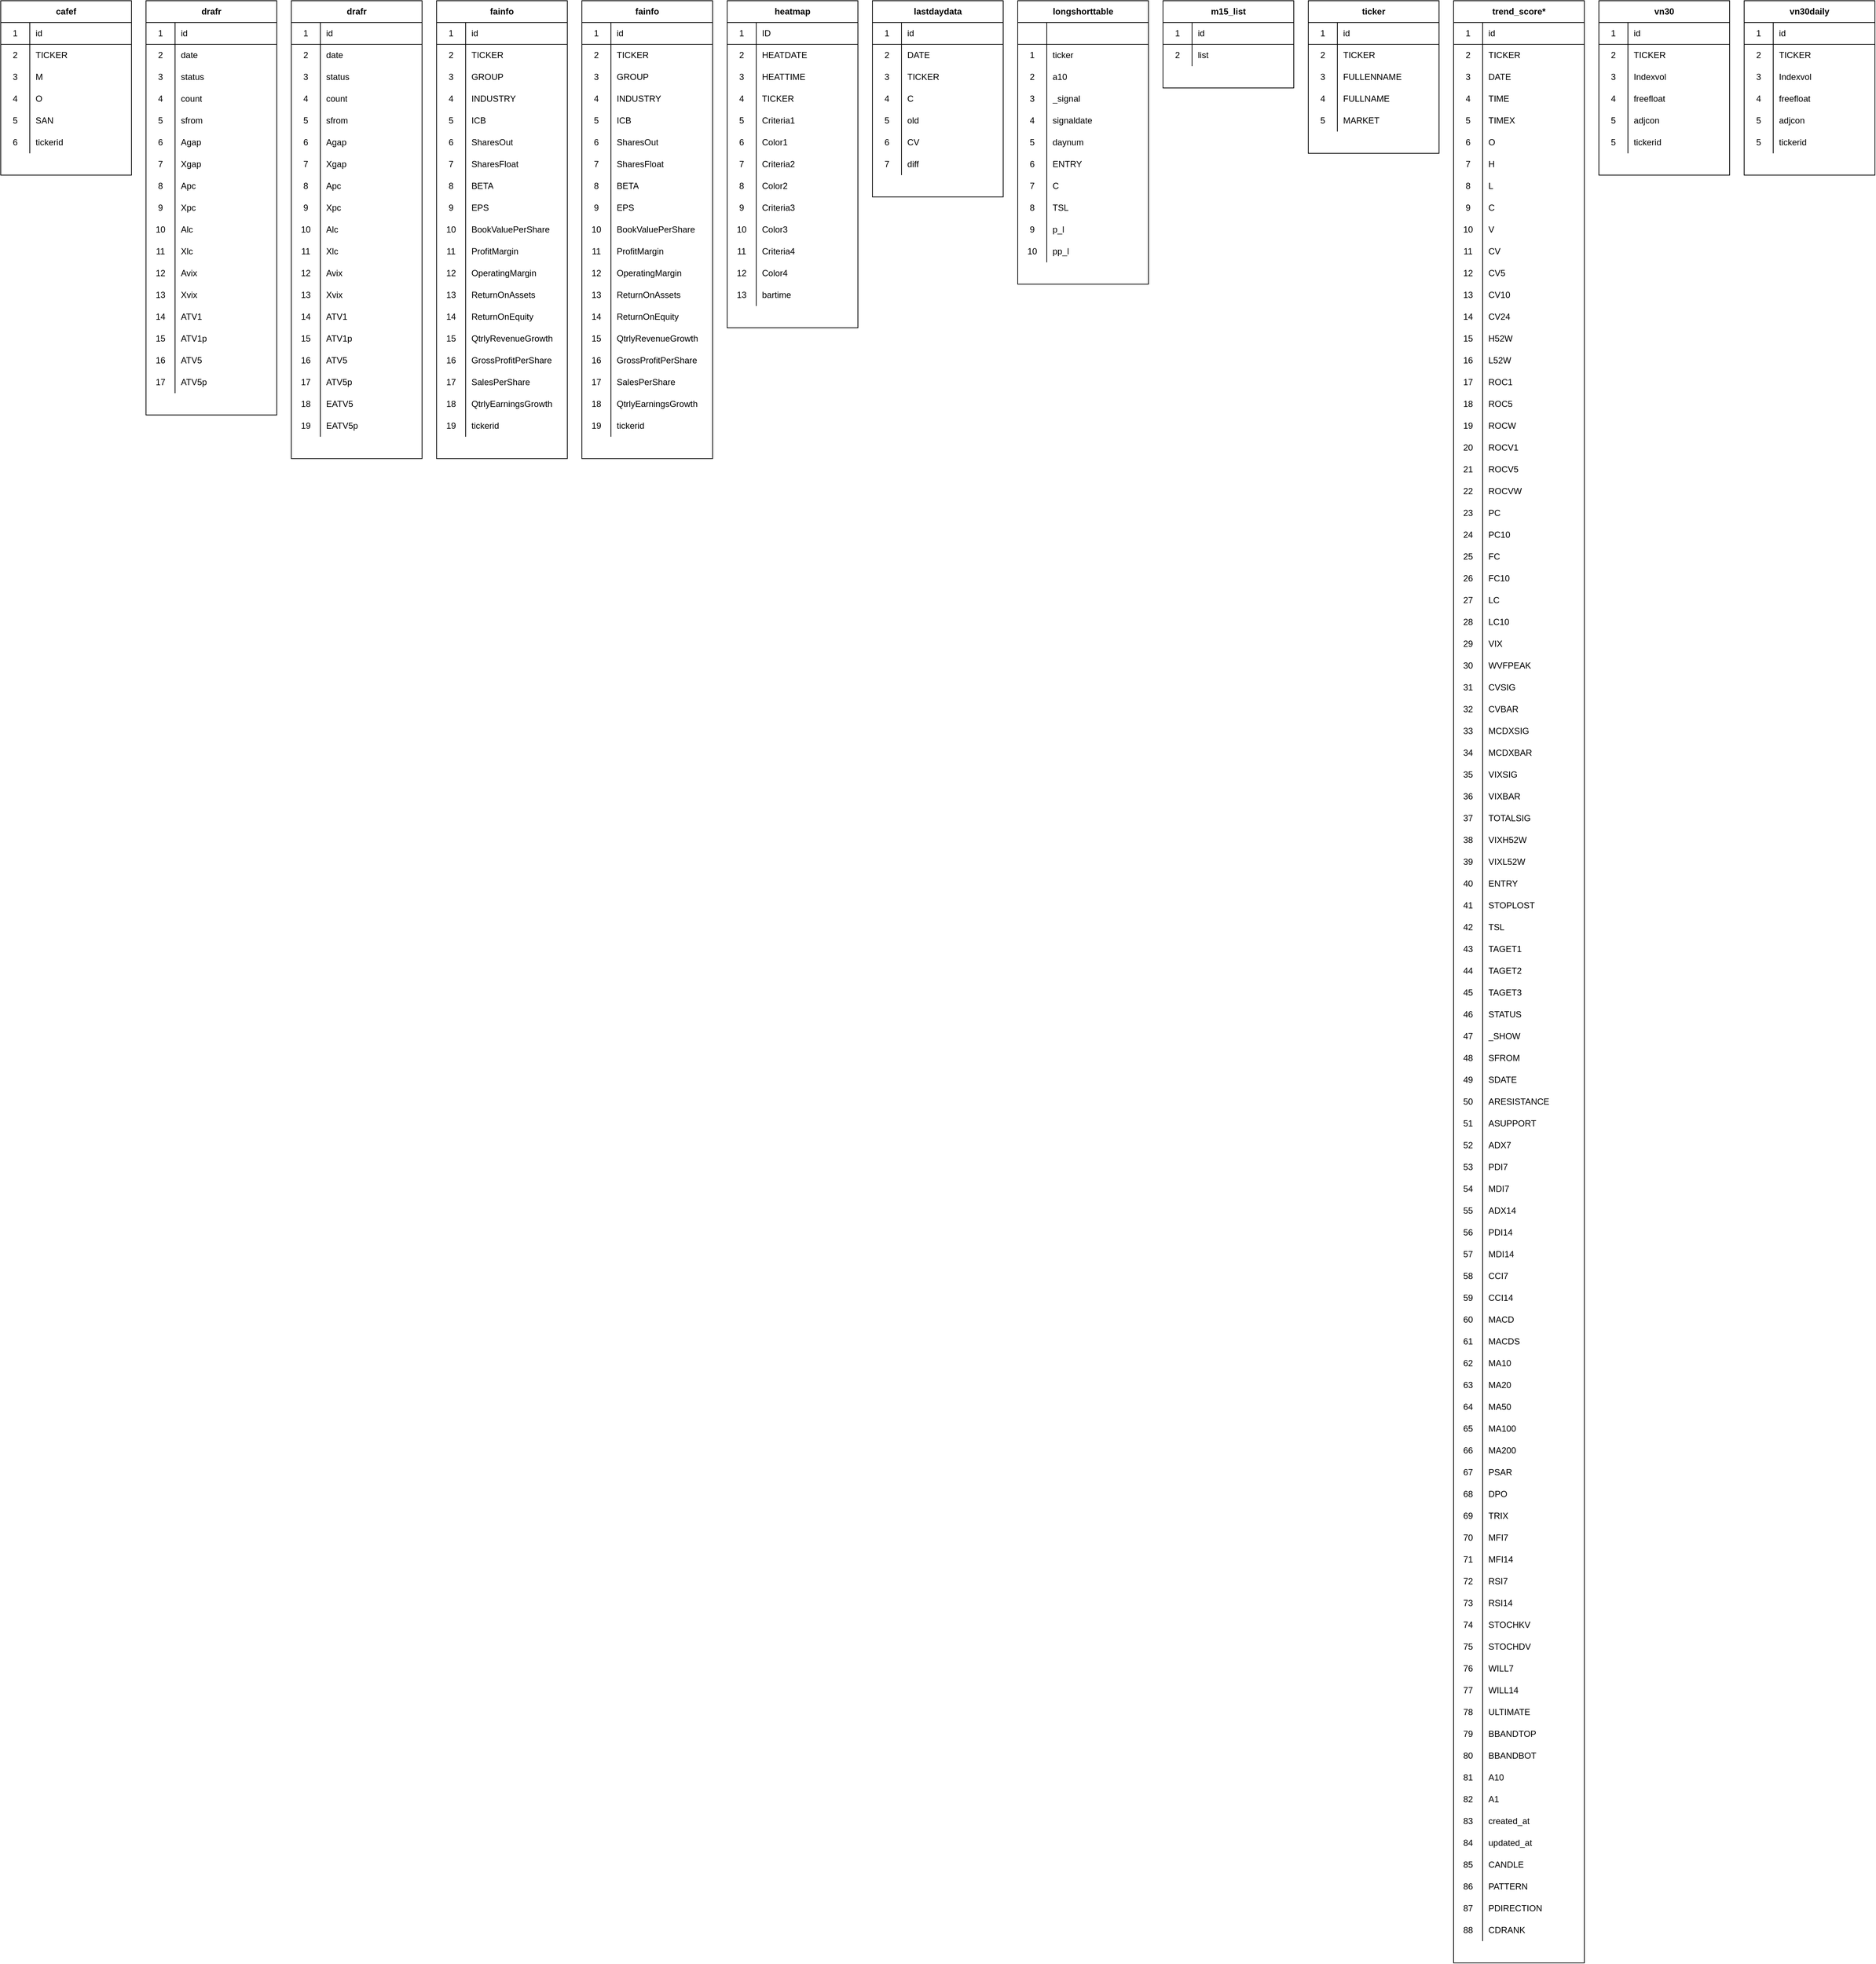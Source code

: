 <mxfile version="14.4.3" type="device"><diagram name="Old" id="9f46799a-70d6-7492-0946-bef42562c5a5"><mxGraphModel dx="1038" dy="548" grid="1" gridSize="10" guides="1" tooltips="1" connect="1" arrows="1" fold="1" page="1" pageScale="1" pageWidth="1100" pageHeight="850" background="#ffffff" math="0" shadow="0"><root><mxCell id="0"/><mxCell id="1" parent="0"/><mxCell id="wzmcM4v8q6TQdaFFe68R-15" value="cafef" style="shape=table;html=1;whiteSpace=wrap;startSize=30;container=1;collapsible=0;childLayout=tableLayout;fixedRows=1;rowLines=0;fontStyle=1;align=center;" parent="1" vertex="1"><mxGeometry x="80" y="40" width="180" height="240" as="geometry"/></mxCell><mxCell id="wzmcM4v8q6TQdaFFe68R-16" value="" style="shape=partialRectangle;html=1;whiteSpace=wrap;collapsible=0;dropTarget=0;pointerEvents=0;fillColor=none;top=0;left=0;bottom=1;right=0;points=[[0,0.5],[1,0.5]];portConstraint=eastwest;" parent="wzmcM4v8q6TQdaFFe68R-15" vertex="1"><mxGeometry y="30" width="180" height="30" as="geometry"/></mxCell><mxCell id="wzmcM4v8q6TQdaFFe68R-17" value="1" style="shape=partialRectangle;html=1;whiteSpace=wrap;connectable=0;fillColor=none;top=0;left=0;bottom=0;right=0;overflow=hidden;" parent="wzmcM4v8q6TQdaFFe68R-16" vertex="1"><mxGeometry width="40" height="30" as="geometry"/></mxCell><mxCell id="wzmcM4v8q6TQdaFFe68R-18" value="id" style="shape=partialRectangle;html=1;whiteSpace=wrap;connectable=0;fillColor=none;top=0;left=0;bottom=0;right=0;align=left;spacingLeft=6;overflow=hidden;" parent="wzmcM4v8q6TQdaFFe68R-16" vertex="1"><mxGeometry x="40" width="140" height="30" as="geometry"/></mxCell><mxCell id="wzmcM4v8q6TQdaFFe68R-19" value="" style="shape=partialRectangle;html=1;whiteSpace=wrap;collapsible=0;dropTarget=0;pointerEvents=0;fillColor=none;top=0;left=0;bottom=0;right=0;points=[[0,0.5],[1,0.5]];portConstraint=eastwest;" parent="wzmcM4v8q6TQdaFFe68R-15" vertex="1"><mxGeometry y="60" width="180" height="30" as="geometry"/></mxCell><mxCell id="wzmcM4v8q6TQdaFFe68R-20" value="2" style="shape=partialRectangle;html=1;whiteSpace=wrap;connectable=0;fillColor=none;top=0;left=0;bottom=0;right=0;overflow=hidden;" parent="wzmcM4v8q6TQdaFFe68R-19" vertex="1"><mxGeometry width="40" height="30" as="geometry"/></mxCell><mxCell id="wzmcM4v8q6TQdaFFe68R-21" value="TICKER" style="shape=partialRectangle;html=1;whiteSpace=wrap;connectable=0;fillColor=none;top=0;left=0;bottom=0;right=0;align=left;spacingLeft=6;overflow=hidden;" parent="wzmcM4v8q6TQdaFFe68R-19" vertex="1"><mxGeometry x="40" width="140" height="30" as="geometry"/></mxCell><mxCell id="wzmcM4v8q6TQdaFFe68R-22" value="" style="shape=partialRectangle;html=1;whiteSpace=wrap;collapsible=0;dropTarget=0;pointerEvents=0;fillColor=none;top=0;left=0;bottom=0;right=0;points=[[0,0.5],[1,0.5]];portConstraint=eastwest;" parent="wzmcM4v8q6TQdaFFe68R-15" vertex="1"><mxGeometry y="90" width="180" height="30" as="geometry"/></mxCell><mxCell id="wzmcM4v8q6TQdaFFe68R-23" value="3" style="shape=partialRectangle;html=1;whiteSpace=wrap;connectable=0;fillColor=none;top=0;left=0;bottom=0;right=0;overflow=hidden;" parent="wzmcM4v8q6TQdaFFe68R-22" vertex="1"><mxGeometry width="40" height="30" as="geometry"/></mxCell><mxCell id="wzmcM4v8q6TQdaFFe68R-24" value="M" style="shape=partialRectangle;html=1;whiteSpace=wrap;connectable=0;fillColor=none;top=0;left=0;bottom=0;right=0;align=left;spacingLeft=6;overflow=hidden;" parent="wzmcM4v8q6TQdaFFe68R-22" vertex="1"><mxGeometry x="40" width="140" height="30" as="geometry"/></mxCell><mxCell id="wzmcM4v8q6TQdaFFe68R-25" value="" style="shape=partialRectangle;html=1;whiteSpace=wrap;collapsible=0;dropTarget=0;pointerEvents=0;fillColor=none;top=0;left=0;bottom=0;right=0;points=[[0,0.5],[1,0.5]];portConstraint=eastwest;" parent="wzmcM4v8q6TQdaFFe68R-15" vertex="1"><mxGeometry y="120" width="180" height="30" as="geometry"/></mxCell><mxCell id="wzmcM4v8q6TQdaFFe68R-26" value="4" style="shape=partialRectangle;html=1;whiteSpace=wrap;connectable=0;fillColor=none;top=0;left=0;bottom=0;right=0;overflow=hidden;" parent="wzmcM4v8q6TQdaFFe68R-25" vertex="1"><mxGeometry width="40" height="30" as="geometry"/></mxCell><mxCell id="wzmcM4v8q6TQdaFFe68R-27" value="O" style="shape=partialRectangle;html=1;whiteSpace=wrap;connectable=0;fillColor=none;top=0;left=0;bottom=0;right=0;align=left;spacingLeft=6;overflow=hidden;" parent="wzmcM4v8q6TQdaFFe68R-25" vertex="1"><mxGeometry x="40" width="140" height="30" as="geometry"/></mxCell><mxCell id="wzmcM4v8q6TQdaFFe68R-28" value="" style="shape=partialRectangle;html=1;whiteSpace=wrap;collapsible=0;dropTarget=0;pointerEvents=0;fillColor=none;top=0;left=0;bottom=0;right=0;points=[[0,0.5],[1,0.5]];portConstraint=eastwest;" parent="wzmcM4v8q6TQdaFFe68R-15" vertex="1"><mxGeometry y="150" width="180" height="30" as="geometry"/></mxCell><mxCell id="wzmcM4v8q6TQdaFFe68R-29" value="5" style="shape=partialRectangle;html=1;whiteSpace=wrap;connectable=0;fillColor=none;top=0;left=0;bottom=0;right=0;overflow=hidden;" parent="wzmcM4v8q6TQdaFFe68R-28" vertex="1"><mxGeometry width="40" height="30" as="geometry"/></mxCell><mxCell id="wzmcM4v8q6TQdaFFe68R-30" value="SAN" style="shape=partialRectangle;html=1;whiteSpace=wrap;connectable=0;fillColor=none;top=0;left=0;bottom=0;right=0;align=left;spacingLeft=6;overflow=hidden;" parent="wzmcM4v8q6TQdaFFe68R-28" vertex="1"><mxGeometry x="40" width="140" height="30" as="geometry"/></mxCell><mxCell id="wzmcM4v8q6TQdaFFe68R-31" value="" style="shape=partialRectangle;html=1;whiteSpace=wrap;collapsible=0;dropTarget=0;pointerEvents=0;fillColor=none;top=0;left=0;bottom=0;right=0;points=[[0,0.5],[1,0.5]];portConstraint=eastwest;" parent="wzmcM4v8q6TQdaFFe68R-15" vertex="1"><mxGeometry y="180" width="180" height="30" as="geometry"/></mxCell><mxCell id="wzmcM4v8q6TQdaFFe68R-32" value="6" style="shape=partialRectangle;html=1;whiteSpace=wrap;connectable=0;fillColor=none;top=0;left=0;bottom=0;right=0;overflow=hidden;" parent="wzmcM4v8q6TQdaFFe68R-31" vertex="1"><mxGeometry width="40" height="30" as="geometry"/></mxCell><mxCell id="wzmcM4v8q6TQdaFFe68R-33" value="tickerid" style="shape=partialRectangle;html=1;whiteSpace=wrap;connectable=0;fillColor=none;top=0;left=0;bottom=0;right=0;align=left;spacingLeft=6;overflow=hidden;" parent="wzmcM4v8q6TQdaFFe68R-31" vertex="1"><mxGeometry x="40" width="140" height="30" as="geometry"/></mxCell><mxCell id="fd53p-3mf2UDgzo-mb4m-1" value="drafr" style="shape=table;html=1;whiteSpace=wrap;startSize=30;container=1;collapsible=0;childLayout=tableLayout;fixedRows=1;rowLines=0;fontStyle=1;align=center;" vertex="1" parent="1"><mxGeometry x="280" y="40" width="180" height="570" as="geometry"/></mxCell><mxCell id="fd53p-3mf2UDgzo-mb4m-2" value="" style="shape=partialRectangle;html=1;whiteSpace=wrap;collapsible=0;dropTarget=0;pointerEvents=0;fillColor=none;top=0;left=0;bottom=1;right=0;points=[[0,0.5],[1,0.5]];portConstraint=eastwest;" vertex="1" parent="fd53p-3mf2UDgzo-mb4m-1"><mxGeometry y="30" width="180" height="30" as="geometry"/></mxCell><mxCell id="fd53p-3mf2UDgzo-mb4m-3" value="1" style="shape=partialRectangle;html=1;whiteSpace=wrap;connectable=0;fillColor=none;top=0;left=0;bottom=0;right=0;overflow=hidden;" vertex="1" parent="fd53p-3mf2UDgzo-mb4m-2"><mxGeometry width="40" height="30" as="geometry"/></mxCell><mxCell id="fd53p-3mf2UDgzo-mb4m-4" value="id" style="shape=partialRectangle;html=1;whiteSpace=wrap;connectable=0;fillColor=none;top=0;left=0;bottom=0;right=0;align=left;spacingLeft=6;overflow=hidden;" vertex="1" parent="fd53p-3mf2UDgzo-mb4m-2"><mxGeometry x="40" width="140" height="30" as="geometry"/></mxCell><mxCell id="fd53p-3mf2UDgzo-mb4m-5" value="" style="shape=partialRectangle;html=1;whiteSpace=wrap;collapsible=0;dropTarget=0;pointerEvents=0;fillColor=none;top=0;left=0;bottom=0;right=0;points=[[0,0.5],[1,0.5]];portConstraint=eastwest;" vertex="1" parent="fd53p-3mf2UDgzo-mb4m-1"><mxGeometry y="60" width="180" height="30" as="geometry"/></mxCell><mxCell id="fd53p-3mf2UDgzo-mb4m-6" value="2" style="shape=partialRectangle;html=1;whiteSpace=wrap;connectable=0;fillColor=none;top=0;left=0;bottom=0;right=0;overflow=hidden;" vertex="1" parent="fd53p-3mf2UDgzo-mb4m-5"><mxGeometry width="40" height="30" as="geometry"/></mxCell><mxCell id="fd53p-3mf2UDgzo-mb4m-7" value="date" style="shape=partialRectangle;html=1;whiteSpace=wrap;connectable=0;fillColor=none;top=0;left=0;bottom=0;right=0;align=left;spacingLeft=6;overflow=hidden;" vertex="1" parent="fd53p-3mf2UDgzo-mb4m-5"><mxGeometry x="40" width="140" height="30" as="geometry"/></mxCell><mxCell id="fd53p-3mf2UDgzo-mb4m-8" value="" style="shape=partialRectangle;html=1;whiteSpace=wrap;collapsible=0;dropTarget=0;pointerEvents=0;fillColor=none;top=0;left=0;bottom=0;right=0;points=[[0,0.5],[1,0.5]];portConstraint=eastwest;" vertex="1" parent="fd53p-3mf2UDgzo-mb4m-1"><mxGeometry y="90" width="180" height="30" as="geometry"/></mxCell><mxCell id="fd53p-3mf2UDgzo-mb4m-9" value="3" style="shape=partialRectangle;html=1;whiteSpace=wrap;connectable=0;fillColor=none;top=0;left=0;bottom=0;right=0;overflow=hidden;" vertex="1" parent="fd53p-3mf2UDgzo-mb4m-8"><mxGeometry width="40" height="30" as="geometry"/></mxCell><mxCell id="fd53p-3mf2UDgzo-mb4m-10" value="status" style="shape=partialRectangle;html=1;whiteSpace=wrap;connectable=0;fillColor=none;top=0;left=0;bottom=0;right=0;align=left;spacingLeft=6;overflow=hidden;" vertex="1" parent="fd53p-3mf2UDgzo-mb4m-8"><mxGeometry x="40" width="140" height="30" as="geometry"/></mxCell><mxCell id="fd53p-3mf2UDgzo-mb4m-11" value="" style="shape=partialRectangle;html=1;whiteSpace=wrap;collapsible=0;dropTarget=0;pointerEvents=0;fillColor=none;top=0;left=0;bottom=0;right=0;points=[[0,0.5],[1,0.5]];portConstraint=eastwest;" vertex="1" parent="fd53p-3mf2UDgzo-mb4m-1"><mxGeometry y="120" width="180" height="30" as="geometry"/></mxCell><mxCell id="fd53p-3mf2UDgzo-mb4m-12" value="4" style="shape=partialRectangle;html=1;whiteSpace=wrap;connectable=0;fillColor=none;top=0;left=0;bottom=0;right=0;overflow=hidden;" vertex="1" parent="fd53p-3mf2UDgzo-mb4m-11"><mxGeometry width="40" height="30" as="geometry"/></mxCell><mxCell id="fd53p-3mf2UDgzo-mb4m-13" value="count" style="shape=partialRectangle;html=1;whiteSpace=wrap;connectable=0;fillColor=none;top=0;left=0;bottom=0;right=0;align=left;spacingLeft=6;overflow=hidden;" vertex="1" parent="fd53p-3mf2UDgzo-mb4m-11"><mxGeometry x="40" width="140" height="30" as="geometry"/></mxCell><mxCell id="fd53p-3mf2UDgzo-mb4m-14" value="" style="shape=partialRectangle;html=1;whiteSpace=wrap;collapsible=0;dropTarget=0;pointerEvents=0;fillColor=none;top=0;left=0;bottom=0;right=0;points=[[0,0.5],[1,0.5]];portConstraint=eastwest;" vertex="1" parent="fd53p-3mf2UDgzo-mb4m-1"><mxGeometry y="150" width="180" height="30" as="geometry"/></mxCell><mxCell id="fd53p-3mf2UDgzo-mb4m-15" value="5" style="shape=partialRectangle;html=1;whiteSpace=wrap;connectable=0;fillColor=none;top=0;left=0;bottom=0;right=0;overflow=hidden;" vertex="1" parent="fd53p-3mf2UDgzo-mb4m-14"><mxGeometry width="40" height="30" as="geometry"/></mxCell><mxCell id="fd53p-3mf2UDgzo-mb4m-16" value="sfrom" style="shape=partialRectangle;html=1;whiteSpace=wrap;connectable=0;fillColor=none;top=0;left=0;bottom=0;right=0;align=left;spacingLeft=6;overflow=hidden;" vertex="1" parent="fd53p-3mf2UDgzo-mb4m-14"><mxGeometry x="40" width="140" height="30" as="geometry"/></mxCell><mxCell id="fd53p-3mf2UDgzo-mb4m-17" value="" style="shape=partialRectangle;html=1;whiteSpace=wrap;collapsible=0;dropTarget=0;pointerEvents=0;fillColor=none;top=0;left=0;bottom=0;right=0;points=[[0,0.5],[1,0.5]];portConstraint=eastwest;" vertex="1" parent="fd53p-3mf2UDgzo-mb4m-1"><mxGeometry y="180" width="180" height="30" as="geometry"/></mxCell><mxCell id="fd53p-3mf2UDgzo-mb4m-18" value="6" style="shape=partialRectangle;html=1;whiteSpace=wrap;connectable=0;fillColor=none;top=0;left=0;bottom=0;right=0;overflow=hidden;" vertex="1" parent="fd53p-3mf2UDgzo-mb4m-17"><mxGeometry width="40" height="30" as="geometry"/></mxCell><mxCell id="fd53p-3mf2UDgzo-mb4m-19" value="Agap" style="shape=partialRectangle;html=1;whiteSpace=wrap;connectable=0;fillColor=none;top=0;left=0;bottom=0;right=0;align=left;spacingLeft=6;overflow=hidden;" vertex="1" parent="fd53p-3mf2UDgzo-mb4m-17"><mxGeometry x="40" width="140" height="30" as="geometry"/></mxCell><mxCell id="fd53p-3mf2UDgzo-mb4m-20" value="" style="shape=partialRectangle;html=1;whiteSpace=wrap;collapsible=0;dropTarget=0;pointerEvents=0;fillColor=none;top=0;left=0;bottom=0;right=0;points=[[0,0.5],[1,0.5]];portConstraint=eastwest;" vertex="1" parent="fd53p-3mf2UDgzo-mb4m-1"><mxGeometry y="210" width="180" height="30" as="geometry"/></mxCell><mxCell id="fd53p-3mf2UDgzo-mb4m-21" value="7" style="shape=partialRectangle;html=1;whiteSpace=wrap;connectable=0;fillColor=none;top=0;left=0;bottom=0;right=0;overflow=hidden;" vertex="1" parent="fd53p-3mf2UDgzo-mb4m-20"><mxGeometry width="40" height="30" as="geometry"/></mxCell><mxCell id="fd53p-3mf2UDgzo-mb4m-22" value="Xgap" style="shape=partialRectangle;html=1;whiteSpace=wrap;connectable=0;fillColor=none;top=0;left=0;bottom=0;right=0;align=left;spacingLeft=6;overflow=hidden;" vertex="1" parent="fd53p-3mf2UDgzo-mb4m-20"><mxGeometry x="40" width="140" height="30" as="geometry"/></mxCell><mxCell id="fd53p-3mf2UDgzo-mb4m-23" value="" style="shape=partialRectangle;html=1;whiteSpace=wrap;collapsible=0;dropTarget=0;pointerEvents=0;fillColor=none;top=0;left=0;bottom=0;right=0;points=[[0,0.5],[1,0.5]];portConstraint=eastwest;" vertex="1" parent="fd53p-3mf2UDgzo-mb4m-1"><mxGeometry y="240" width="180" height="30" as="geometry"/></mxCell><mxCell id="fd53p-3mf2UDgzo-mb4m-24" value="8" style="shape=partialRectangle;html=1;whiteSpace=wrap;connectable=0;fillColor=none;top=0;left=0;bottom=0;right=0;overflow=hidden;" vertex="1" parent="fd53p-3mf2UDgzo-mb4m-23"><mxGeometry width="40" height="30" as="geometry"/></mxCell><mxCell id="fd53p-3mf2UDgzo-mb4m-25" value="Apc" style="shape=partialRectangle;html=1;whiteSpace=wrap;connectable=0;fillColor=none;top=0;left=0;bottom=0;right=0;align=left;spacingLeft=6;overflow=hidden;" vertex="1" parent="fd53p-3mf2UDgzo-mb4m-23"><mxGeometry x="40" width="140" height="30" as="geometry"/></mxCell><mxCell id="fd53p-3mf2UDgzo-mb4m-26" value="" style="shape=partialRectangle;html=1;whiteSpace=wrap;collapsible=0;dropTarget=0;pointerEvents=0;fillColor=none;top=0;left=0;bottom=0;right=0;points=[[0,0.5],[1,0.5]];portConstraint=eastwest;" vertex="1" parent="fd53p-3mf2UDgzo-mb4m-1"><mxGeometry y="270" width="180" height="30" as="geometry"/></mxCell><mxCell id="fd53p-3mf2UDgzo-mb4m-27" value="9" style="shape=partialRectangle;html=1;whiteSpace=wrap;connectable=0;fillColor=none;top=0;left=0;bottom=0;right=0;overflow=hidden;" vertex="1" parent="fd53p-3mf2UDgzo-mb4m-26"><mxGeometry width="40" height="30" as="geometry"/></mxCell><mxCell id="fd53p-3mf2UDgzo-mb4m-28" value="Xpc" style="shape=partialRectangle;html=1;whiteSpace=wrap;connectable=0;fillColor=none;top=0;left=0;bottom=0;right=0;align=left;spacingLeft=6;overflow=hidden;" vertex="1" parent="fd53p-3mf2UDgzo-mb4m-26"><mxGeometry x="40" width="140" height="30" as="geometry"/></mxCell><mxCell id="fd53p-3mf2UDgzo-mb4m-57" value="" style="shape=partialRectangle;html=1;whiteSpace=wrap;collapsible=0;dropTarget=0;pointerEvents=0;fillColor=none;top=0;left=0;bottom=0;right=0;points=[[0,0.5],[1,0.5]];portConstraint=eastwest;" vertex="1" parent="fd53p-3mf2UDgzo-mb4m-1"><mxGeometry y="300" width="180" height="30" as="geometry"/></mxCell><mxCell id="fd53p-3mf2UDgzo-mb4m-58" value="10" style="shape=partialRectangle;html=1;whiteSpace=wrap;connectable=0;fillColor=none;top=0;left=0;bottom=0;right=0;overflow=hidden;" vertex="1" parent="fd53p-3mf2UDgzo-mb4m-57"><mxGeometry width="40" height="30" as="geometry"/></mxCell><mxCell id="fd53p-3mf2UDgzo-mb4m-59" value="Alc" style="shape=partialRectangle;html=1;whiteSpace=wrap;connectable=0;fillColor=none;top=0;left=0;bottom=0;right=0;align=left;spacingLeft=6;overflow=hidden;" vertex="1" parent="fd53p-3mf2UDgzo-mb4m-57"><mxGeometry x="40" width="140" height="30" as="geometry"/></mxCell><mxCell id="fd53p-3mf2UDgzo-mb4m-60" value="" style="shape=partialRectangle;html=1;whiteSpace=wrap;collapsible=0;dropTarget=0;pointerEvents=0;fillColor=none;top=0;left=0;bottom=0;right=0;points=[[0,0.5],[1,0.5]];portConstraint=eastwest;" vertex="1" parent="fd53p-3mf2UDgzo-mb4m-1"><mxGeometry y="330" width="180" height="30" as="geometry"/></mxCell><mxCell id="fd53p-3mf2UDgzo-mb4m-61" value="11" style="shape=partialRectangle;html=1;whiteSpace=wrap;connectable=0;fillColor=none;top=0;left=0;bottom=0;right=0;overflow=hidden;" vertex="1" parent="fd53p-3mf2UDgzo-mb4m-60"><mxGeometry width="40" height="30" as="geometry"/></mxCell><mxCell id="fd53p-3mf2UDgzo-mb4m-62" value="Xlc" style="shape=partialRectangle;html=1;whiteSpace=wrap;connectable=0;fillColor=none;top=0;left=0;bottom=0;right=0;align=left;spacingLeft=6;overflow=hidden;" vertex="1" parent="fd53p-3mf2UDgzo-mb4m-60"><mxGeometry x="40" width="140" height="30" as="geometry"/></mxCell><mxCell id="fd53p-3mf2UDgzo-mb4m-63" value="" style="shape=partialRectangle;html=1;whiteSpace=wrap;collapsible=0;dropTarget=0;pointerEvents=0;fillColor=none;top=0;left=0;bottom=0;right=0;points=[[0,0.5],[1,0.5]];portConstraint=eastwest;" vertex="1" parent="fd53p-3mf2UDgzo-mb4m-1"><mxGeometry y="360" width="180" height="30" as="geometry"/></mxCell><mxCell id="fd53p-3mf2UDgzo-mb4m-64" value="12" style="shape=partialRectangle;html=1;whiteSpace=wrap;connectable=0;fillColor=none;top=0;left=0;bottom=0;right=0;overflow=hidden;" vertex="1" parent="fd53p-3mf2UDgzo-mb4m-63"><mxGeometry width="40" height="30" as="geometry"/></mxCell><mxCell id="fd53p-3mf2UDgzo-mb4m-65" value="Avix" style="shape=partialRectangle;html=1;whiteSpace=wrap;connectable=0;fillColor=none;top=0;left=0;bottom=0;right=0;align=left;spacingLeft=6;overflow=hidden;" vertex="1" parent="fd53p-3mf2UDgzo-mb4m-63"><mxGeometry x="40" width="140" height="30" as="geometry"/></mxCell><mxCell id="fd53p-3mf2UDgzo-mb4m-66" value="" style="shape=partialRectangle;html=1;whiteSpace=wrap;collapsible=0;dropTarget=0;pointerEvents=0;fillColor=none;top=0;left=0;bottom=0;right=0;points=[[0,0.5],[1,0.5]];portConstraint=eastwest;" vertex="1" parent="fd53p-3mf2UDgzo-mb4m-1"><mxGeometry y="390" width="180" height="30" as="geometry"/></mxCell><mxCell id="fd53p-3mf2UDgzo-mb4m-67" value="13" style="shape=partialRectangle;html=1;whiteSpace=wrap;connectable=0;fillColor=none;top=0;left=0;bottom=0;right=0;overflow=hidden;" vertex="1" parent="fd53p-3mf2UDgzo-mb4m-66"><mxGeometry width="40" height="30" as="geometry"/></mxCell><mxCell id="fd53p-3mf2UDgzo-mb4m-68" value="Xvix" style="shape=partialRectangle;html=1;whiteSpace=wrap;connectable=0;fillColor=none;top=0;left=0;bottom=0;right=0;align=left;spacingLeft=6;overflow=hidden;" vertex="1" parent="fd53p-3mf2UDgzo-mb4m-66"><mxGeometry x="40" width="140" height="30" as="geometry"/></mxCell><mxCell id="fd53p-3mf2UDgzo-mb4m-69" value="" style="shape=partialRectangle;html=1;whiteSpace=wrap;collapsible=0;dropTarget=0;pointerEvents=0;fillColor=none;top=0;left=0;bottom=0;right=0;points=[[0,0.5],[1,0.5]];portConstraint=eastwest;" vertex="1" parent="fd53p-3mf2UDgzo-mb4m-1"><mxGeometry y="420" width="180" height="30" as="geometry"/></mxCell><mxCell id="fd53p-3mf2UDgzo-mb4m-70" value="14" style="shape=partialRectangle;html=1;whiteSpace=wrap;connectable=0;fillColor=none;top=0;left=0;bottom=0;right=0;overflow=hidden;" vertex="1" parent="fd53p-3mf2UDgzo-mb4m-69"><mxGeometry width="40" height="30" as="geometry"/></mxCell><mxCell id="fd53p-3mf2UDgzo-mb4m-71" value="ATV1" style="shape=partialRectangle;html=1;whiteSpace=wrap;connectable=0;fillColor=none;top=0;left=0;bottom=0;right=0;align=left;spacingLeft=6;overflow=hidden;" vertex="1" parent="fd53p-3mf2UDgzo-mb4m-69"><mxGeometry x="40" width="140" height="30" as="geometry"/></mxCell><mxCell id="fd53p-3mf2UDgzo-mb4m-72" value="" style="shape=partialRectangle;html=1;whiteSpace=wrap;collapsible=0;dropTarget=0;pointerEvents=0;fillColor=none;top=0;left=0;bottom=0;right=0;points=[[0,0.5],[1,0.5]];portConstraint=eastwest;" vertex="1" parent="fd53p-3mf2UDgzo-mb4m-1"><mxGeometry y="450" width="180" height="30" as="geometry"/></mxCell><mxCell id="fd53p-3mf2UDgzo-mb4m-73" value="15" style="shape=partialRectangle;html=1;whiteSpace=wrap;connectable=0;fillColor=none;top=0;left=0;bottom=0;right=0;overflow=hidden;" vertex="1" parent="fd53p-3mf2UDgzo-mb4m-72"><mxGeometry width="40" height="30" as="geometry"/></mxCell><mxCell id="fd53p-3mf2UDgzo-mb4m-74" value="ATV1p" style="shape=partialRectangle;html=1;whiteSpace=wrap;connectable=0;fillColor=none;top=0;left=0;bottom=0;right=0;align=left;spacingLeft=6;overflow=hidden;" vertex="1" parent="fd53p-3mf2UDgzo-mb4m-72"><mxGeometry x="40" width="140" height="30" as="geometry"/></mxCell><mxCell id="fd53p-3mf2UDgzo-mb4m-75" value="" style="shape=partialRectangle;html=1;whiteSpace=wrap;collapsible=0;dropTarget=0;pointerEvents=0;fillColor=none;top=0;left=0;bottom=0;right=0;points=[[0,0.5],[1,0.5]];portConstraint=eastwest;" vertex="1" parent="fd53p-3mf2UDgzo-mb4m-1"><mxGeometry y="480" width="180" height="30" as="geometry"/></mxCell><mxCell id="fd53p-3mf2UDgzo-mb4m-76" value="16" style="shape=partialRectangle;html=1;whiteSpace=wrap;connectable=0;fillColor=none;top=0;left=0;bottom=0;right=0;overflow=hidden;" vertex="1" parent="fd53p-3mf2UDgzo-mb4m-75"><mxGeometry width="40" height="30" as="geometry"/></mxCell><mxCell id="fd53p-3mf2UDgzo-mb4m-77" value="ATV5" style="shape=partialRectangle;html=1;whiteSpace=wrap;connectable=0;fillColor=none;top=0;left=0;bottom=0;right=0;align=left;spacingLeft=6;overflow=hidden;" vertex="1" parent="fd53p-3mf2UDgzo-mb4m-75"><mxGeometry x="40" width="140" height="30" as="geometry"/></mxCell><mxCell id="fd53p-3mf2UDgzo-mb4m-78" value="" style="shape=partialRectangle;html=1;whiteSpace=wrap;collapsible=0;dropTarget=0;pointerEvents=0;fillColor=none;top=0;left=0;bottom=0;right=0;points=[[0,0.5],[1,0.5]];portConstraint=eastwest;" vertex="1" parent="fd53p-3mf2UDgzo-mb4m-1"><mxGeometry y="510" width="180" height="30" as="geometry"/></mxCell><mxCell id="fd53p-3mf2UDgzo-mb4m-79" value="17" style="shape=partialRectangle;html=1;whiteSpace=wrap;connectable=0;fillColor=none;top=0;left=0;bottom=0;right=0;overflow=hidden;" vertex="1" parent="fd53p-3mf2UDgzo-mb4m-78"><mxGeometry width="40" height="30" as="geometry"/></mxCell><mxCell id="fd53p-3mf2UDgzo-mb4m-80" value="ATV5p" style="shape=partialRectangle;html=1;whiteSpace=wrap;connectable=0;fillColor=none;top=0;left=0;bottom=0;right=0;align=left;spacingLeft=6;overflow=hidden;" vertex="1" parent="fd53p-3mf2UDgzo-mb4m-78"><mxGeometry x="40" width="140" height="30" as="geometry"/></mxCell><mxCell id="fd53p-3mf2UDgzo-mb4m-81" value="drafr" style="shape=table;html=1;whiteSpace=wrap;startSize=30;container=1;collapsible=0;childLayout=tableLayout;fixedRows=1;rowLines=0;fontStyle=1;align=center;" vertex="1" parent="1"><mxGeometry x="480" y="40" width="180" height="630" as="geometry"/></mxCell><mxCell id="fd53p-3mf2UDgzo-mb4m-82" value="" style="shape=partialRectangle;html=1;whiteSpace=wrap;collapsible=0;dropTarget=0;pointerEvents=0;fillColor=none;top=0;left=0;bottom=1;right=0;points=[[0,0.5],[1,0.5]];portConstraint=eastwest;" vertex="1" parent="fd53p-3mf2UDgzo-mb4m-81"><mxGeometry y="30" width="180" height="30" as="geometry"/></mxCell><mxCell id="fd53p-3mf2UDgzo-mb4m-83" value="1" style="shape=partialRectangle;html=1;whiteSpace=wrap;connectable=0;fillColor=none;top=0;left=0;bottom=0;right=0;overflow=hidden;" vertex="1" parent="fd53p-3mf2UDgzo-mb4m-82"><mxGeometry width="40" height="30" as="geometry"/></mxCell><mxCell id="fd53p-3mf2UDgzo-mb4m-84" value="id" style="shape=partialRectangle;html=1;whiteSpace=wrap;connectable=0;fillColor=none;top=0;left=0;bottom=0;right=0;align=left;spacingLeft=6;overflow=hidden;" vertex="1" parent="fd53p-3mf2UDgzo-mb4m-82"><mxGeometry x="40" width="140" height="30" as="geometry"/></mxCell><mxCell id="fd53p-3mf2UDgzo-mb4m-85" value="" style="shape=partialRectangle;html=1;whiteSpace=wrap;collapsible=0;dropTarget=0;pointerEvents=0;fillColor=none;top=0;left=0;bottom=0;right=0;points=[[0,0.5],[1,0.5]];portConstraint=eastwest;" vertex="1" parent="fd53p-3mf2UDgzo-mb4m-81"><mxGeometry y="60" width="180" height="30" as="geometry"/></mxCell><mxCell id="fd53p-3mf2UDgzo-mb4m-86" value="2" style="shape=partialRectangle;html=1;whiteSpace=wrap;connectable=0;fillColor=none;top=0;left=0;bottom=0;right=0;overflow=hidden;" vertex="1" parent="fd53p-3mf2UDgzo-mb4m-85"><mxGeometry width="40" height="30" as="geometry"/></mxCell><mxCell id="fd53p-3mf2UDgzo-mb4m-87" value="date" style="shape=partialRectangle;html=1;whiteSpace=wrap;connectable=0;fillColor=none;top=0;left=0;bottom=0;right=0;align=left;spacingLeft=6;overflow=hidden;" vertex="1" parent="fd53p-3mf2UDgzo-mb4m-85"><mxGeometry x="40" width="140" height="30" as="geometry"/></mxCell><mxCell id="fd53p-3mf2UDgzo-mb4m-88" value="" style="shape=partialRectangle;html=1;whiteSpace=wrap;collapsible=0;dropTarget=0;pointerEvents=0;fillColor=none;top=0;left=0;bottom=0;right=0;points=[[0,0.5],[1,0.5]];portConstraint=eastwest;" vertex="1" parent="fd53p-3mf2UDgzo-mb4m-81"><mxGeometry y="90" width="180" height="30" as="geometry"/></mxCell><mxCell id="fd53p-3mf2UDgzo-mb4m-89" value="3" style="shape=partialRectangle;html=1;whiteSpace=wrap;connectable=0;fillColor=none;top=0;left=0;bottom=0;right=0;overflow=hidden;" vertex="1" parent="fd53p-3mf2UDgzo-mb4m-88"><mxGeometry width="40" height="30" as="geometry"/></mxCell><mxCell id="fd53p-3mf2UDgzo-mb4m-90" value="status" style="shape=partialRectangle;html=1;whiteSpace=wrap;connectable=0;fillColor=none;top=0;left=0;bottom=0;right=0;align=left;spacingLeft=6;overflow=hidden;" vertex="1" parent="fd53p-3mf2UDgzo-mb4m-88"><mxGeometry x="40" width="140" height="30" as="geometry"/></mxCell><mxCell id="fd53p-3mf2UDgzo-mb4m-91" value="" style="shape=partialRectangle;html=1;whiteSpace=wrap;collapsible=0;dropTarget=0;pointerEvents=0;fillColor=none;top=0;left=0;bottom=0;right=0;points=[[0,0.5],[1,0.5]];portConstraint=eastwest;" vertex="1" parent="fd53p-3mf2UDgzo-mb4m-81"><mxGeometry y="120" width="180" height="30" as="geometry"/></mxCell><mxCell id="fd53p-3mf2UDgzo-mb4m-92" value="4" style="shape=partialRectangle;html=1;whiteSpace=wrap;connectable=0;fillColor=none;top=0;left=0;bottom=0;right=0;overflow=hidden;" vertex="1" parent="fd53p-3mf2UDgzo-mb4m-91"><mxGeometry width="40" height="30" as="geometry"/></mxCell><mxCell id="fd53p-3mf2UDgzo-mb4m-93" value="count" style="shape=partialRectangle;html=1;whiteSpace=wrap;connectable=0;fillColor=none;top=0;left=0;bottom=0;right=0;align=left;spacingLeft=6;overflow=hidden;" vertex="1" parent="fd53p-3mf2UDgzo-mb4m-91"><mxGeometry x="40" width="140" height="30" as="geometry"/></mxCell><mxCell id="fd53p-3mf2UDgzo-mb4m-94" value="" style="shape=partialRectangle;html=1;whiteSpace=wrap;collapsible=0;dropTarget=0;pointerEvents=0;fillColor=none;top=0;left=0;bottom=0;right=0;points=[[0,0.5],[1,0.5]];portConstraint=eastwest;" vertex="1" parent="fd53p-3mf2UDgzo-mb4m-81"><mxGeometry y="150" width="180" height="30" as="geometry"/></mxCell><mxCell id="fd53p-3mf2UDgzo-mb4m-95" value="5" style="shape=partialRectangle;html=1;whiteSpace=wrap;connectable=0;fillColor=none;top=0;left=0;bottom=0;right=0;overflow=hidden;" vertex="1" parent="fd53p-3mf2UDgzo-mb4m-94"><mxGeometry width="40" height="30" as="geometry"/></mxCell><mxCell id="fd53p-3mf2UDgzo-mb4m-96" value="sfrom" style="shape=partialRectangle;html=1;whiteSpace=wrap;connectable=0;fillColor=none;top=0;left=0;bottom=0;right=0;align=left;spacingLeft=6;overflow=hidden;" vertex="1" parent="fd53p-3mf2UDgzo-mb4m-94"><mxGeometry x="40" width="140" height="30" as="geometry"/></mxCell><mxCell id="fd53p-3mf2UDgzo-mb4m-97" value="" style="shape=partialRectangle;html=1;whiteSpace=wrap;collapsible=0;dropTarget=0;pointerEvents=0;fillColor=none;top=0;left=0;bottom=0;right=0;points=[[0,0.5],[1,0.5]];portConstraint=eastwest;" vertex="1" parent="fd53p-3mf2UDgzo-mb4m-81"><mxGeometry y="180" width="180" height="30" as="geometry"/></mxCell><mxCell id="fd53p-3mf2UDgzo-mb4m-98" value="6" style="shape=partialRectangle;html=1;whiteSpace=wrap;connectable=0;fillColor=none;top=0;left=0;bottom=0;right=0;overflow=hidden;" vertex="1" parent="fd53p-3mf2UDgzo-mb4m-97"><mxGeometry width="40" height="30" as="geometry"/></mxCell><mxCell id="fd53p-3mf2UDgzo-mb4m-99" value="Agap" style="shape=partialRectangle;html=1;whiteSpace=wrap;connectable=0;fillColor=none;top=0;left=0;bottom=0;right=0;align=left;spacingLeft=6;overflow=hidden;" vertex="1" parent="fd53p-3mf2UDgzo-mb4m-97"><mxGeometry x="40" width="140" height="30" as="geometry"/></mxCell><mxCell id="fd53p-3mf2UDgzo-mb4m-100" value="" style="shape=partialRectangle;html=1;whiteSpace=wrap;collapsible=0;dropTarget=0;pointerEvents=0;fillColor=none;top=0;left=0;bottom=0;right=0;points=[[0,0.5],[1,0.5]];portConstraint=eastwest;" vertex="1" parent="fd53p-3mf2UDgzo-mb4m-81"><mxGeometry y="210" width="180" height="30" as="geometry"/></mxCell><mxCell id="fd53p-3mf2UDgzo-mb4m-101" value="7" style="shape=partialRectangle;html=1;whiteSpace=wrap;connectable=0;fillColor=none;top=0;left=0;bottom=0;right=0;overflow=hidden;" vertex="1" parent="fd53p-3mf2UDgzo-mb4m-100"><mxGeometry width="40" height="30" as="geometry"/></mxCell><mxCell id="fd53p-3mf2UDgzo-mb4m-102" value="Xgap" style="shape=partialRectangle;html=1;whiteSpace=wrap;connectable=0;fillColor=none;top=0;left=0;bottom=0;right=0;align=left;spacingLeft=6;overflow=hidden;" vertex="1" parent="fd53p-3mf2UDgzo-mb4m-100"><mxGeometry x="40" width="140" height="30" as="geometry"/></mxCell><mxCell id="fd53p-3mf2UDgzo-mb4m-103" value="" style="shape=partialRectangle;html=1;whiteSpace=wrap;collapsible=0;dropTarget=0;pointerEvents=0;fillColor=none;top=0;left=0;bottom=0;right=0;points=[[0,0.5],[1,0.5]];portConstraint=eastwest;" vertex="1" parent="fd53p-3mf2UDgzo-mb4m-81"><mxGeometry y="240" width="180" height="30" as="geometry"/></mxCell><mxCell id="fd53p-3mf2UDgzo-mb4m-104" value="8" style="shape=partialRectangle;html=1;whiteSpace=wrap;connectable=0;fillColor=none;top=0;left=0;bottom=0;right=0;overflow=hidden;" vertex="1" parent="fd53p-3mf2UDgzo-mb4m-103"><mxGeometry width="40" height="30" as="geometry"/></mxCell><mxCell id="fd53p-3mf2UDgzo-mb4m-105" value="Apc" style="shape=partialRectangle;html=1;whiteSpace=wrap;connectable=0;fillColor=none;top=0;left=0;bottom=0;right=0;align=left;spacingLeft=6;overflow=hidden;" vertex="1" parent="fd53p-3mf2UDgzo-mb4m-103"><mxGeometry x="40" width="140" height="30" as="geometry"/></mxCell><mxCell id="fd53p-3mf2UDgzo-mb4m-106" value="" style="shape=partialRectangle;html=1;whiteSpace=wrap;collapsible=0;dropTarget=0;pointerEvents=0;fillColor=none;top=0;left=0;bottom=0;right=0;points=[[0,0.5],[1,0.5]];portConstraint=eastwest;" vertex="1" parent="fd53p-3mf2UDgzo-mb4m-81"><mxGeometry y="270" width="180" height="30" as="geometry"/></mxCell><mxCell id="fd53p-3mf2UDgzo-mb4m-107" value="9" style="shape=partialRectangle;html=1;whiteSpace=wrap;connectable=0;fillColor=none;top=0;left=0;bottom=0;right=0;overflow=hidden;" vertex="1" parent="fd53p-3mf2UDgzo-mb4m-106"><mxGeometry width="40" height="30" as="geometry"/></mxCell><mxCell id="fd53p-3mf2UDgzo-mb4m-108" value="Xpc" style="shape=partialRectangle;html=1;whiteSpace=wrap;connectable=0;fillColor=none;top=0;left=0;bottom=0;right=0;align=left;spacingLeft=6;overflow=hidden;" vertex="1" parent="fd53p-3mf2UDgzo-mb4m-106"><mxGeometry x="40" width="140" height="30" as="geometry"/></mxCell><mxCell id="fd53p-3mf2UDgzo-mb4m-109" value="" style="shape=partialRectangle;html=1;whiteSpace=wrap;collapsible=0;dropTarget=0;pointerEvents=0;fillColor=none;top=0;left=0;bottom=0;right=0;points=[[0,0.5],[1,0.5]];portConstraint=eastwest;" vertex="1" parent="fd53p-3mf2UDgzo-mb4m-81"><mxGeometry y="300" width="180" height="30" as="geometry"/></mxCell><mxCell id="fd53p-3mf2UDgzo-mb4m-110" value="10" style="shape=partialRectangle;html=1;whiteSpace=wrap;connectable=0;fillColor=none;top=0;left=0;bottom=0;right=0;overflow=hidden;" vertex="1" parent="fd53p-3mf2UDgzo-mb4m-109"><mxGeometry width="40" height="30" as="geometry"/></mxCell><mxCell id="fd53p-3mf2UDgzo-mb4m-111" value="Alc" style="shape=partialRectangle;html=1;whiteSpace=wrap;connectable=0;fillColor=none;top=0;left=0;bottom=0;right=0;align=left;spacingLeft=6;overflow=hidden;" vertex="1" parent="fd53p-3mf2UDgzo-mb4m-109"><mxGeometry x="40" width="140" height="30" as="geometry"/></mxCell><mxCell id="fd53p-3mf2UDgzo-mb4m-112" value="" style="shape=partialRectangle;html=1;whiteSpace=wrap;collapsible=0;dropTarget=0;pointerEvents=0;fillColor=none;top=0;left=0;bottom=0;right=0;points=[[0,0.5],[1,0.5]];portConstraint=eastwest;" vertex="1" parent="fd53p-3mf2UDgzo-mb4m-81"><mxGeometry y="330" width="180" height="30" as="geometry"/></mxCell><mxCell id="fd53p-3mf2UDgzo-mb4m-113" value="11" style="shape=partialRectangle;html=1;whiteSpace=wrap;connectable=0;fillColor=none;top=0;left=0;bottom=0;right=0;overflow=hidden;" vertex="1" parent="fd53p-3mf2UDgzo-mb4m-112"><mxGeometry width="40" height="30" as="geometry"/></mxCell><mxCell id="fd53p-3mf2UDgzo-mb4m-114" value="Xlc" style="shape=partialRectangle;html=1;whiteSpace=wrap;connectable=0;fillColor=none;top=0;left=0;bottom=0;right=0;align=left;spacingLeft=6;overflow=hidden;" vertex="1" parent="fd53p-3mf2UDgzo-mb4m-112"><mxGeometry x="40" width="140" height="30" as="geometry"/></mxCell><mxCell id="fd53p-3mf2UDgzo-mb4m-115" value="" style="shape=partialRectangle;html=1;whiteSpace=wrap;collapsible=0;dropTarget=0;pointerEvents=0;fillColor=none;top=0;left=0;bottom=0;right=0;points=[[0,0.5],[1,0.5]];portConstraint=eastwest;" vertex="1" parent="fd53p-3mf2UDgzo-mb4m-81"><mxGeometry y="360" width="180" height="30" as="geometry"/></mxCell><mxCell id="fd53p-3mf2UDgzo-mb4m-116" value="12" style="shape=partialRectangle;html=1;whiteSpace=wrap;connectable=0;fillColor=none;top=0;left=0;bottom=0;right=0;overflow=hidden;" vertex="1" parent="fd53p-3mf2UDgzo-mb4m-115"><mxGeometry width="40" height="30" as="geometry"/></mxCell><mxCell id="fd53p-3mf2UDgzo-mb4m-117" value="Avix" style="shape=partialRectangle;html=1;whiteSpace=wrap;connectable=0;fillColor=none;top=0;left=0;bottom=0;right=0;align=left;spacingLeft=6;overflow=hidden;" vertex="1" parent="fd53p-3mf2UDgzo-mb4m-115"><mxGeometry x="40" width="140" height="30" as="geometry"/></mxCell><mxCell id="fd53p-3mf2UDgzo-mb4m-118" value="" style="shape=partialRectangle;html=1;whiteSpace=wrap;collapsible=0;dropTarget=0;pointerEvents=0;fillColor=none;top=0;left=0;bottom=0;right=0;points=[[0,0.5],[1,0.5]];portConstraint=eastwest;" vertex="1" parent="fd53p-3mf2UDgzo-mb4m-81"><mxGeometry y="390" width="180" height="30" as="geometry"/></mxCell><mxCell id="fd53p-3mf2UDgzo-mb4m-119" value="13" style="shape=partialRectangle;html=1;whiteSpace=wrap;connectable=0;fillColor=none;top=0;left=0;bottom=0;right=0;overflow=hidden;" vertex="1" parent="fd53p-3mf2UDgzo-mb4m-118"><mxGeometry width="40" height="30" as="geometry"/></mxCell><mxCell id="fd53p-3mf2UDgzo-mb4m-120" value="Xvix" style="shape=partialRectangle;html=1;whiteSpace=wrap;connectable=0;fillColor=none;top=0;left=0;bottom=0;right=0;align=left;spacingLeft=6;overflow=hidden;" vertex="1" parent="fd53p-3mf2UDgzo-mb4m-118"><mxGeometry x="40" width="140" height="30" as="geometry"/></mxCell><mxCell id="fd53p-3mf2UDgzo-mb4m-121" value="" style="shape=partialRectangle;html=1;whiteSpace=wrap;collapsible=0;dropTarget=0;pointerEvents=0;fillColor=none;top=0;left=0;bottom=0;right=0;points=[[0,0.5],[1,0.5]];portConstraint=eastwest;" vertex="1" parent="fd53p-3mf2UDgzo-mb4m-81"><mxGeometry y="420" width="180" height="30" as="geometry"/></mxCell><mxCell id="fd53p-3mf2UDgzo-mb4m-122" value="14" style="shape=partialRectangle;html=1;whiteSpace=wrap;connectable=0;fillColor=none;top=0;left=0;bottom=0;right=0;overflow=hidden;" vertex="1" parent="fd53p-3mf2UDgzo-mb4m-121"><mxGeometry width="40" height="30" as="geometry"/></mxCell><mxCell id="fd53p-3mf2UDgzo-mb4m-123" value="ATV1" style="shape=partialRectangle;html=1;whiteSpace=wrap;connectable=0;fillColor=none;top=0;left=0;bottom=0;right=0;align=left;spacingLeft=6;overflow=hidden;" vertex="1" parent="fd53p-3mf2UDgzo-mb4m-121"><mxGeometry x="40" width="140" height="30" as="geometry"/></mxCell><mxCell id="fd53p-3mf2UDgzo-mb4m-124" value="" style="shape=partialRectangle;html=1;whiteSpace=wrap;collapsible=0;dropTarget=0;pointerEvents=0;fillColor=none;top=0;left=0;bottom=0;right=0;points=[[0,0.5],[1,0.5]];portConstraint=eastwest;" vertex="1" parent="fd53p-3mf2UDgzo-mb4m-81"><mxGeometry y="450" width="180" height="30" as="geometry"/></mxCell><mxCell id="fd53p-3mf2UDgzo-mb4m-125" value="15" style="shape=partialRectangle;html=1;whiteSpace=wrap;connectable=0;fillColor=none;top=0;left=0;bottom=0;right=0;overflow=hidden;" vertex="1" parent="fd53p-3mf2UDgzo-mb4m-124"><mxGeometry width="40" height="30" as="geometry"/></mxCell><mxCell id="fd53p-3mf2UDgzo-mb4m-126" value="ATV1p" style="shape=partialRectangle;html=1;whiteSpace=wrap;connectable=0;fillColor=none;top=0;left=0;bottom=0;right=0;align=left;spacingLeft=6;overflow=hidden;" vertex="1" parent="fd53p-3mf2UDgzo-mb4m-124"><mxGeometry x="40" width="140" height="30" as="geometry"/></mxCell><mxCell id="fd53p-3mf2UDgzo-mb4m-127" value="" style="shape=partialRectangle;html=1;whiteSpace=wrap;collapsible=0;dropTarget=0;pointerEvents=0;fillColor=none;top=0;left=0;bottom=0;right=0;points=[[0,0.5],[1,0.5]];portConstraint=eastwest;" vertex="1" parent="fd53p-3mf2UDgzo-mb4m-81"><mxGeometry y="480" width="180" height="30" as="geometry"/></mxCell><mxCell id="fd53p-3mf2UDgzo-mb4m-128" value="16" style="shape=partialRectangle;html=1;whiteSpace=wrap;connectable=0;fillColor=none;top=0;left=0;bottom=0;right=0;overflow=hidden;" vertex="1" parent="fd53p-3mf2UDgzo-mb4m-127"><mxGeometry width="40" height="30" as="geometry"/></mxCell><mxCell id="fd53p-3mf2UDgzo-mb4m-129" value="ATV5" style="shape=partialRectangle;html=1;whiteSpace=wrap;connectable=0;fillColor=none;top=0;left=0;bottom=0;right=0;align=left;spacingLeft=6;overflow=hidden;" vertex="1" parent="fd53p-3mf2UDgzo-mb4m-127"><mxGeometry x="40" width="140" height="30" as="geometry"/></mxCell><mxCell id="fd53p-3mf2UDgzo-mb4m-130" value="" style="shape=partialRectangle;html=1;whiteSpace=wrap;collapsible=0;dropTarget=0;pointerEvents=0;fillColor=none;top=0;left=0;bottom=0;right=0;points=[[0,0.5],[1,0.5]];portConstraint=eastwest;" vertex="1" parent="fd53p-3mf2UDgzo-mb4m-81"><mxGeometry y="510" width="180" height="30" as="geometry"/></mxCell><mxCell id="fd53p-3mf2UDgzo-mb4m-131" value="17" style="shape=partialRectangle;html=1;whiteSpace=wrap;connectable=0;fillColor=none;top=0;left=0;bottom=0;right=0;overflow=hidden;" vertex="1" parent="fd53p-3mf2UDgzo-mb4m-130"><mxGeometry width="40" height="30" as="geometry"/></mxCell><mxCell id="fd53p-3mf2UDgzo-mb4m-132" value="ATV5p" style="shape=partialRectangle;html=1;whiteSpace=wrap;connectable=0;fillColor=none;top=0;left=0;bottom=0;right=0;align=left;spacingLeft=6;overflow=hidden;" vertex="1" parent="fd53p-3mf2UDgzo-mb4m-130"><mxGeometry x="40" width="140" height="30" as="geometry"/></mxCell><mxCell id="fd53p-3mf2UDgzo-mb4m-133" value="" style="shape=partialRectangle;html=1;whiteSpace=wrap;collapsible=0;dropTarget=0;pointerEvents=0;fillColor=none;top=0;left=0;bottom=0;right=0;points=[[0,0.5],[1,0.5]];portConstraint=eastwest;" vertex="1" parent="fd53p-3mf2UDgzo-mb4m-81"><mxGeometry y="540" width="180" height="30" as="geometry"/></mxCell><mxCell id="fd53p-3mf2UDgzo-mb4m-134" value="18" style="shape=partialRectangle;html=1;whiteSpace=wrap;connectable=0;fillColor=none;top=0;left=0;bottom=0;right=0;overflow=hidden;" vertex="1" parent="fd53p-3mf2UDgzo-mb4m-133"><mxGeometry width="40" height="30" as="geometry"/></mxCell><mxCell id="fd53p-3mf2UDgzo-mb4m-135" value="EATV5" style="shape=partialRectangle;html=1;whiteSpace=wrap;connectable=0;fillColor=none;top=0;left=0;bottom=0;right=0;align=left;spacingLeft=6;overflow=hidden;" vertex="1" parent="fd53p-3mf2UDgzo-mb4m-133"><mxGeometry x="40" width="140" height="30" as="geometry"/></mxCell><mxCell id="fd53p-3mf2UDgzo-mb4m-136" value="" style="shape=partialRectangle;html=1;whiteSpace=wrap;collapsible=0;dropTarget=0;pointerEvents=0;fillColor=none;top=0;left=0;bottom=0;right=0;points=[[0,0.5],[1,0.5]];portConstraint=eastwest;" vertex="1" parent="fd53p-3mf2UDgzo-mb4m-81"><mxGeometry y="570" width="180" height="30" as="geometry"/></mxCell><mxCell id="fd53p-3mf2UDgzo-mb4m-137" value="19" style="shape=partialRectangle;html=1;whiteSpace=wrap;connectable=0;fillColor=none;top=0;left=0;bottom=0;right=0;overflow=hidden;" vertex="1" parent="fd53p-3mf2UDgzo-mb4m-136"><mxGeometry width="40" height="30" as="geometry"/></mxCell><mxCell id="fd53p-3mf2UDgzo-mb4m-138" value="EATV5p" style="shape=partialRectangle;html=1;whiteSpace=wrap;connectable=0;fillColor=none;top=0;left=0;bottom=0;right=0;align=left;spacingLeft=6;overflow=hidden;" vertex="1" parent="fd53p-3mf2UDgzo-mb4m-136"><mxGeometry x="40" width="140" height="30" as="geometry"/></mxCell><mxCell id="fd53p-3mf2UDgzo-mb4m-139" value="fainfo" style="shape=table;html=1;whiteSpace=wrap;startSize=30;container=1;collapsible=0;childLayout=tableLayout;fixedRows=1;rowLines=0;fontStyle=1;align=center;" vertex="1" parent="1"><mxGeometry x="680" y="40" width="180" height="630" as="geometry"/></mxCell><mxCell id="fd53p-3mf2UDgzo-mb4m-140" value="" style="shape=partialRectangle;html=1;whiteSpace=wrap;collapsible=0;dropTarget=0;pointerEvents=0;fillColor=none;top=0;left=0;bottom=1;right=0;points=[[0,0.5],[1,0.5]];portConstraint=eastwest;" vertex="1" parent="fd53p-3mf2UDgzo-mb4m-139"><mxGeometry y="30" width="180" height="30" as="geometry"/></mxCell><mxCell id="fd53p-3mf2UDgzo-mb4m-141" value="1" style="shape=partialRectangle;html=1;whiteSpace=wrap;connectable=0;fillColor=none;top=0;left=0;bottom=0;right=0;overflow=hidden;" vertex="1" parent="fd53p-3mf2UDgzo-mb4m-140"><mxGeometry width="40" height="30" as="geometry"/></mxCell><mxCell id="fd53p-3mf2UDgzo-mb4m-142" value="id" style="shape=partialRectangle;html=1;whiteSpace=wrap;connectable=0;fillColor=none;top=0;left=0;bottom=0;right=0;align=left;spacingLeft=6;overflow=hidden;" vertex="1" parent="fd53p-3mf2UDgzo-mb4m-140"><mxGeometry x="40" width="140" height="30" as="geometry"/></mxCell><mxCell id="fd53p-3mf2UDgzo-mb4m-143" value="" style="shape=partialRectangle;html=1;whiteSpace=wrap;collapsible=0;dropTarget=0;pointerEvents=0;fillColor=none;top=0;left=0;bottom=0;right=0;points=[[0,0.5],[1,0.5]];portConstraint=eastwest;" vertex="1" parent="fd53p-3mf2UDgzo-mb4m-139"><mxGeometry y="60" width="180" height="30" as="geometry"/></mxCell><mxCell id="fd53p-3mf2UDgzo-mb4m-144" value="2" style="shape=partialRectangle;html=1;whiteSpace=wrap;connectable=0;fillColor=none;top=0;left=0;bottom=0;right=0;overflow=hidden;" vertex="1" parent="fd53p-3mf2UDgzo-mb4m-143"><mxGeometry width="40" height="30" as="geometry"/></mxCell><mxCell id="fd53p-3mf2UDgzo-mb4m-145" value="TICKER" style="shape=partialRectangle;html=1;whiteSpace=wrap;connectable=0;fillColor=none;top=0;left=0;bottom=0;right=0;align=left;spacingLeft=6;overflow=hidden;" vertex="1" parent="fd53p-3mf2UDgzo-mb4m-143"><mxGeometry x="40" width="140" height="30" as="geometry"/></mxCell><mxCell id="fd53p-3mf2UDgzo-mb4m-146" value="" style="shape=partialRectangle;html=1;whiteSpace=wrap;collapsible=0;dropTarget=0;pointerEvents=0;fillColor=none;top=0;left=0;bottom=0;right=0;points=[[0,0.5],[1,0.5]];portConstraint=eastwest;" vertex="1" parent="fd53p-3mf2UDgzo-mb4m-139"><mxGeometry y="90" width="180" height="30" as="geometry"/></mxCell><mxCell id="fd53p-3mf2UDgzo-mb4m-147" value="3" style="shape=partialRectangle;html=1;whiteSpace=wrap;connectable=0;fillColor=none;top=0;left=0;bottom=0;right=0;overflow=hidden;" vertex="1" parent="fd53p-3mf2UDgzo-mb4m-146"><mxGeometry width="40" height="30" as="geometry"/></mxCell><mxCell id="fd53p-3mf2UDgzo-mb4m-148" value="GROUP" style="shape=partialRectangle;html=1;whiteSpace=wrap;connectable=0;fillColor=none;top=0;left=0;bottom=0;right=0;align=left;spacingLeft=6;overflow=hidden;" vertex="1" parent="fd53p-3mf2UDgzo-mb4m-146"><mxGeometry x="40" width="140" height="30" as="geometry"/></mxCell><mxCell id="fd53p-3mf2UDgzo-mb4m-149" value="" style="shape=partialRectangle;html=1;whiteSpace=wrap;collapsible=0;dropTarget=0;pointerEvents=0;fillColor=none;top=0;left=0;bottom=0;right=0;points=[[0,0.5],[1,0.5]];portConstraint=eastwest;" vertex="1" parent="fd53p-3mf2UDgzo-mb4m-139"><mxGeometry y="120" width="180" height="30" as="geometry"/></mxCell><mxCell id="fd53p-3mf2UDgzo-mb4m-150" value="4" style="shape=partialRectangle;html=1;whiteSpace=wrap;connectable=0;fillColor=none;top=0;left=0;bottom=0;right=0;overflow=hidden;" vertex="1" parent="fd53p-3mf2UDgzo-mb4m-149"><mxGeometry width="40" height="30" as="geometry"/></mxCell><mxCell id="fd53p-3mf2UDgzo-mb4m-151" value="INDUSTRY" style="shape=partialRectangle;html=1;whiteSpace=wrap;connectable=0;fillColor=none;top=0;left=0;bottom=0;right=0;align=left;spacingLeft=6;overflow=hidden;" vertex="1" parent="fd53p-3mf2UDgzo-mb4m-149"><mxGeometry x="40" width="140" height="30" as="geometry"/></mxCell><mxCell id="fd53p-3mf2UDgzo-mb4m-152" value="" style="shape=partialRectangle;html=1;whiteSpace=wrap;collapsible=0;dropTarget=0;pointerEvents=0;fillColor=none;top=0;left=0;bottom=0;right=0;points=[[0,0.5],[1,0.5]];portConstraint=eastwest;" vertex="1" parent="fd53p-3mf2UDgzo-mb4m-139"><mxGeometry y="150" width="180" height="30" as="geometry"/></mxCell><mxCell id="fd53p-3mf2UDgzo-mb4m-153" value="5" style="shape=partialRectangle;html=1;whiteSpace=wrap;connectable=0;fillColor=none;top=0;left=0;bottom=0;right=0;overflow=hidden;" vertex="1" parent="fd53p-3mf2UDgzo-mb4m-152"><mxGeometry width="40" height="30" as="geometry"/></mxCell><mxCell id="fd53p-3mf2UDgzo-mb4m-154" value="ICB" style="shape=partialRectangle;html=1;whiteSpace=wrap;connectable=0;fillColor=none;top=0;left=0;bottom=0;right=0;align=left;spacingLeft=6;overflow=hidden;" vertex="1" parent="fd53p-3mf2UDgzo-mb4m-152"><mxGeometry x="40" width="140" height="30" as="geometry"/></mxCell><mxCell id="fd53p-3mf2UDgzo-mb4m-155" value="" style="shape=partialRectangle;html=1;whiteSpace=wrap;collapsible=0;dropTarget=0;pointerEvents=0;fillColor=none;top=0;left=0;bottom=0;right=0;points=[[0,0.5],[1,0.5]];portConstraint=eastwest;" vertex="1" parent="fd53p-3mf2UDgzo-mb4m-139"><mxGeometry y="180" width="180" height="30" as="geometry"/></mxCell><mxCell id="fd53p-3mf2UDgzo-mb4m-156" value="6" style="shape=partialRectangle;html=1;whiteSpace=wrap;connectable=0;fillColor=none;top=0;left=0;bottom=0;right=0;overflow=hidden;" vertex="1" parent="fd53p-3mf2UDgzo-mb4m-155"><mxGeometry width="40" height="30" as="geometry"/></mxCell><mxCell id="fd53p-3mf2UDgzo-mb4m-157" value="SharesOut" style="shape=partialRectangle;html=1;whiteSpace=wrap;connectable=0;fillColor=none;top=0;left=0;bottom=0;right=0;align=left;spacingLeft=6;overflow=hidden;" vertex="1" parent="fd53p-3mf2UDgzo-mb4m-155"><mxGeometry x="40" width="140" height="30" as="geometry"/></mxCell><mxCell id="fd53p-3mf2UDgzo-mb4m-158" value="" style="shape=partialRectangle;html=1;whiteSpace=wrap;collapsible=0;dropTarget=0;pointerEvents=0;fillColor=none;top=0;left=0;bottom=0;right=0;points=[[0,0.5],[1,0.5]];portConstraint=eastwest;" vertex="1" parent="fd53p-3mf2UDgzo-mb4m-139"><mxGeometry y="210" width="180" height="30" as="geometry"/></mxCell><mxCell id="fd53p-3mf2UDgzo-mb4m-159" value="7" style="shape=partialRectangle;html=1;whiteSpace=wrap;connectable=0;fillColor=none;top=0;left=0;bottom=0;right=0;overflow=hidden;" vertex="1" parent="fd53p-3mf2UDgzo-mb4m-158"><mxGeometry width="40" height="30" as="geometry"/></mxCell><mxCell id="fd53p-3mf2UDgzo-mb4m-160" value="SharesFloat" style="shape=partialRectangle;html=1;whiteSpace=wrap;connectable=0;fillColor=none;top=0;left=0;bottom=0;right=0;align=left;spacingLeft=6;overflow=hidden;" vertex="1" parent="fd53p-3mf2UDgzo-mb4m-158"><mxGeometry x="40" width="140" height="30" as="geometry"/></mxCell><mxCell id="fd53p-3mf2UDgzo-mb4m-161" value="" style="shape=partialRectangle;html=1;whiteSpace=wrap;collapsible=0;dropTarget=0;pointerEvents=0;fillColor=none;top=0;left=0;bottom=0;right=0;points=[[0,0.5],[1,0.5]];portConstraint=eastwest;" vertex="1" parent="fd53p-3mf2UDgzo-mb4m-139"><mxGeometry y="240" width="180" height="30" as="geometry"/></mxCell><mxCell id="fd53p-3mf2UDgzo-mb4m-162" value="8" style="shape=partialRectangle;html=1;whiteSpace=wrap;connectable=0;fillColor=none;top=0;left=0;bottom=0;right=0;overflow=hidden;" vertex="1" parent="fd53p-3mf2UDgzo-mb4m-161"><mxGeometry width="40" height="30" as="geometry"/></mxCell><mxCell id="fd53p-3mf2UDgzo-mb4m-163" value="BETA" style="shape=partialRectangle;html=1;whiteSpace=wrap;connectable=0;fillColor=none;top=0;left=0;bottom=0;right=0;align=left;spacingLeft=6;overflow=hidden;" vertex="1" parent="fd53p-3mf2UDgzo-mb4m-161"><mxGeometry x="40" width="140" height="30" as="geometry"/></mxCell><mxCell id="fd53p-3mf2UDgzo-mb4m-164" value="" style="shape=partialRectangle;html=1;whiteSpace=wrap;collapsible=0;dropTarget=0;pointerEvents=0;fillColor=none;top=0;left=0;bottom=0;right=0;points=[[0,0.5],[1,0.5]];portConstraint=eastwest;" vertex="1" parent="fd53p-3mf2UDgzo-mb4m-139"><mxGeometry y="270" width="180" height="30" as="geometry"/></mxCell><mxCell id="fd53p-3mf2UDgzo-mb4m-165" value="9" style="shape=partialRectangle;html=1;whiteSpace=wrap;connectable=0;fillColor=none;top=0;left=0;bottom=0;right=0;overflow=hidden;" vertex="1" parent="fd53p-3mf2UDgzo-mb4m-164"><mxGeometry width="40" height="30" as="geometry"/></mxCell><mxCell id="fd53p-3mf2UDgzo-mb4m-166" value="EPS" style="shape=partialRectangle;html=1;whiteSpace=wrap;connectable=0;fillColor=none;top=0;left=0;bottom=0;right=0;align=left;spacingLeft=6;overflow=hidden;" vertex="1" parent="fd53p-3mf2UDgzo-mb4m-164"><mxGeometry x="40" width="140" height="30" as="geometry"/></mxCell><mxCell id="fd53p-3mf2UDgzo-mb4m-167" value="" style="shape=partialRectangle;html=1;whiteSpace=wrap;collapsible=0;dropTarget=0;pointerEvents=0;fillColor=none;top=0;left=0;bottom=0;right=0;points=[[0,0.5],[1,0.5]];portConstraint=eastwest;" vertex="1" parent="fd53p-3mf2UDgzo-mb4m-139"><mxGeometry y="300" width="180" height="30" as="geometry"/></mxCell><mxCell id="fd53p-3mf2UDgzo-mb4m-168" value="10" style="shape=partialRectangle;html=1;whiteSpace=wrap;connectable=0;fillColor=none;top=0;left=0;bottom=0;right=0;overflow=hidden;" vertex="1" parent="fd53p-3mf2UDgzo-mb4m-167"><mxGeometry width="40" height="30" as="geometry"/></mxCell><mxCell id="fd53p-3mf2UDgzo-mb4m-169" value="BookValuePerShare" style="shape=partialRectangle;html=1;whiteSpace=wrap;connectable=0;fillColor=none;top=0;left=0;bottom=0;right=0;align=left;spacingLeft=6;overflow=hidden;" vertex="1" parent="fd53p-3mf2UDgzo-mb4m-167"><mxGeometry x="40" width="140" height="30" as="geometry"/></mxCell><mxCell id="fd53p-3mf2UDgzo-mb4m-170" value="" style="shape=partialRectangle;html=1;whiteSpace=wrap;collapsible=0;dropTarget=0;pointerEvents=0;fillColor=none;top=0;left=0;bottom=0;right=0;points=[[0,0.5],[1,0.5]];portConstraint=eastwest;" vertex="1" parent="fd53p-3mf2UDgzo-mb4m-139"><mxGeometry y="330" width="180" height="30" as="geometry"/></mxCell><mxCell id="fd53p-3mf2UDgzo-mb4m-171" value="11" style="shape=partialRectangle;html=1;whiteSpace=wrap;connectable=0;fillColor=none;top=0;left=0;bottom=0;right=0;overflow=hidden;" vertex="1" parent="fd53p-3mf2UDgzo-mb4m-170"><mxGeometry width="40" height="30" as="geometry"/></mxCell><mxCell id="fd53p-3mf2UDgzo-mb4m-172" value="ProfitMargin" style="shape=partialRectangle;html=1;whiteSpace=wrap;connectable=0;fillColor=none;top=0;left=0;bottom=0;right=0;align=left;spacingLeft=6;overflow=hidden;" vertex="1" parent="fd53p-3mf2UDgzo-mb4m-170"><mxGeometry x="40" width="140" height="30" as="geometry"/></mxCell><mxCell id="fd53p-3mf2UDgzo-mb4m-173" value="" style="shape=partialRectangle;html=1;whiteSpace=wrap;collapsible=0;dropTarget=0;pointerEvents=0;fillColor=none;top=0;left=0;bottom=0;right=0;points=[[0,0.5],[1,0.5]];portConstraint=eastwest;" vertex="1" parent="fd53p-3mf2UDgzo-mb4m-139"><mxGeometry y="360" width="180" height="30" as="geometry"/></mxCell><mxCell id="fd53p-3mf2UDgzo-mb4m-174" value="12" style="shape=partialRectangle;html=1;whiteSpace=wrap;connectable=0;fillColor=none;top=0;left=0;bottom=0;right=0;overflow=hidden;" vertex="1" parent="fd53p-3mf2UDgzo-mb4m-173"><mxGeometry width="40" height="30" as="geometry"/></mxCell><mxCell id="fd53p-3mf2UDgzo-mb4m-175" value="OperatingMargin" style="shape=partialRectangle;html=1;whiteSpace=wrap;connectable=0;fillColor=none;top=0;left=0;bottom=0;right=0;align=left;spacingLeft=6;overflow=hidden;" vertex="1" parent="fd53p-3mf2UDgzo-mb4m-173"><mxGeometry x="40" width="140" height="30" as="geometry"/></mxCell><mxCell id="fd53p-3mf2UDgzo-mb4m-176" value="" style="shape=partialRectangle;html=1;whiteSpace=wrap;collapsible=0;dropTarget=0;pointerEvents=0;fillColor=none;top=0;left=0;bottom=0;right=0;points=[[0,0.5],[1,0.5]];portConstraint=eastwest;" vertex="1" parent="fd53p-3mf2UDgzo-mb4m-139"><mxGeometry y="390" width="180" height="30" as="geometry"/></mxCell><mxCell id="fd53p-3mf2UDgzo-mb4m-177" value="13" style="shape=partialRectangle;html=1;whiteSpace=wrap;connectable=0;fillColor=none;top=0;left=0;bottom=0;right=0;overflow=hidden;" vertex="1" parent="fd53p-3mf2UDgzo-mb4m-176"><mxGeometry width="40" height="30" as="geometry"/></mxCell><mxCell id="fd53p-3mf2UDgzo-mb4m-178" value="ReturnOnAssets" style="shape=partialRectangle;html=1;whiteSpace=wrap;connectable=0;fillColor=none;top=0;left=0;bottom=0;right=0;align=left;spacingLeft=6;overflow=hidden;" vertex="1" parent="fd53p-3mf2UDgzo-mb4m-176"><mxGeometry x="40" width="140" height="30" as="geometry"/></mxCell><mxCell id="fd53p-3mf2UDgzo-mb4m-179" value="" style="shape=partialRectangle;html=1;whiteSpace=wrap;collapsible=0;dropTarget=0;pointerEvents=0;fillColor=none;top=0;left=0;bottom=0;right=0;points=[[0,0.5],[1,0.5]];portConstraint=eastwest;" vertex="1" parent="fd53p-3mf2UDgzo-mb4m-139"><mxGeometry y="420" width="180" height="30" as="geometry"/></mxCell><mxCell id="fd53p-3mf2UDgzo-mb4m-180" value="14" style="shape=partialRectangle;html=1;whiteSpace=wrap;connectable=0;fillColor=none;top=0;left=0;bottom=0;right=0;overflow=hidden;" vertex="1" parent="fd53p-3mf2UDgzo-mb4m-179"><mxGeometry width="40" height="30" as="geometry"/></mxCell><mxCell id="fd53p-3mf2UDgzo-mb4m-181" value="ReturnOnEquity" style="shape=partialRectangle;html=1;whiteSpace=wrap;connectable=0;fillColor=none;top=0;left=0;bottom=0;right=0;align=left;spacingLeft=6;overflow=hidden;" vertex="1" parent="fd53p-3mf2UDgzo-mb4m-179"><mxGeometry x="40" width="140" height="30" as="geometry"/></mxCell><mxCell id="fd53p-3mf2UDgzo-mb4m-182" value="" style="shape=partialRectangle;html=1;whiteSpace=wrap;collapsible=0;dropTarget=0;pointerEvents=0;fillColor=none;top=0;left=0;bottom=0;right=0;points=[[0,0.5],[1,0.5]];portConstraint=eastwest;" vertex="1" parent="fd53p-3mf2UDgzo-mb4m-139"><mxGeometry y="450" width="180" height="30" as="geometry"/></mxCell><mxCell id="fd53p-3mf2UDgzo-mb4m-183" value="15" style="shape=partialRectangle;html=1;whiteSpace=wrap;connectable=0;fillColor=none;top=0;left=0;bottom=0;right=0;overflow=hidden;" vertex="1" parent="fd53p-3mf2UDgzo-mb4m-182"><mxGeometry width="40" height="30" as="geometry"/></mxCell><mxCell id="fd53p-3mf2UDgzo-mb4m-184" value="QtrlyRevenueGrowth" style="shape=partialRectangle;html=1;whiteSpace=wrap;connectable=0;fillColor=none;top=0;left=0;bottom=0;right=0;align=left;spacingLeft=6;overflow=hidden;" vertex="1" parent="fd53p-3mf2UDgzo-mb4m-182"><mxGeometry x="40" width="140" height="30" as="geometry"/></mxCell><mxCell id="fd53p-3mf2UDgzo-mb4m-185" value="" style="shape=partialRectangle;html=1;whiteSpace=wrap;collapsible=0;dropTarget=0;pointerEvents=0;fillColor=none;top=0;left=0;bottom=0;right=0;points=[[0,0.5],[1,0.5]];portConstraint=eastwest;" vertex="1" parent="fd53p-3mf2UDgzo-mb4m-139"><mxGeometry y="480" width="180" height="30" as="geometry"/></mxCell><mxCell id="fd53p-3mf2UDgzo-mb4m-186" value="16" style="shape=partialRectangle;html=1;whiteSpace=wrap;connectable=0;fillColor=none;top=0;left=0;bottom=0;right=0;overflow=hidden;" vertex="1" parent="fd53p-3mf2UDgzo-mb4m-185"><mxGeometry width="40" height="30" as="geometry"/></mxCell><mxCell id="fd53p-3mf2UDgzo-mb4m-187" value="GrossProfitPerShare" style="shape=partialRectangle;html=1;whiteSpace=wrap;connectable=0;fillColor=none;top=0;left=0;bottom=0;right=0;align=left;spacingLeft=6;overflow=hidden;" vertex="1" parent="fd53p-3mf2UDgzo-mb4m-185"><mxGeometry x="40" width="140" height="30" as="geometry"/></mxCell><mxCell id="fd53p-3mf2UDgzo-mb4m-188" value="" style="shape=partialRectangle;html=1;whiteSpace=wrap;collapsible=0;dropTarget=0;pointerEvents=0;fillColor=none;top=0;left=0;bottom=0;right=0;points=[[0,0.5],[1,0.5]];portConstraint=eastwest;" vertex="1" parent="fd53p-3mf2UDgzo-mb4m-139"><mxGeometry y="510" width="180" height="30" as="geometry"/></mxCell><mxCell id="fd53p-3mf2UDgzo-mb4m-189" value="17" style="shape=partialRectangle;html=1;whiteSpace=wrap;connectable=0;fillColor=none;top=0;left=0;bottom=0;right=0;overflow=hidden;" vertex="1" parent="fd53p-3mf2UDgzo-mb4m-188"><mxGeometry width="40" height="30" as="geometry"/></mxCell><mxCell id="fd53p-3mf2UDgzo-mb4m-190" value="SalesPerShare" style="shape=partialRectangle;html=1;whiteSpace=wrap;connectable=0;fillColor=none;top=0;left=0;bottom=0;right=0;align=left;spacingLeft=6;overflow=hidden;" vertex="1" parent="fd53p-3mf2UDgzo-mb4m-188"><mxGeometry x="40" width="140" height="30" as="geometry"/></mxCell><mxCell id="fd53p-3mf2UDgzo-mb4m-191" value="" style="shape=partialRectangle;html=1;whiteSpace=wrap;collapsible=0;dropTarget=0;pointerEvents=0;fillColor=none;top=0;left=0;bottom=0;right=0;points=[[0,0.5],[1,0.5]];portConstraint=eastwest;" vertex="1" parent="fd53p-3mf2UDgzo-mb4m-139"><mxGeometry y="540" width="180" height="30" as="geometry"/></mxCell><mxCell id="fd53p-3mf2UDgzo-mb4m-192" value="18" style="shape=partialRectangle;html=1;whiteSpace=wrap;connectable=0;fillColor=none;top=0;left=0;bottom=0;right=0;overflow=hidden;" vertex="1" parent="fd53p-3mf2UDgzo-mb4m-191"><mxGeometry width="40" height="30" as="geometry"/></mxCell><mxCell id="fd53p-3mf2UDgzo-mb4m-193" value="QtrlyEarningsGrowth" style="shape=partialRectangle;html=1;whiteSpace=wrap;connectable=0;fillColor=none;top=0;left=0;bottom=0;right=0;align=left;spacingLeft=6;overflow=hidden;" vertex="1" parent="fd53p-3mf2UDgzo-mb4m-191"><mxGeometry x="40" width="140" height="30" as="geometry"/></mxCell><mxCell id="fd53p-3mf2UDgzo-mb4m-194" value="" style="shape=partialRectangle;html=1;whiteSpace=wrap;collapsible=0;dropTarget=0;pointerEvents=0;fillColor=none;top=0;left=0;bottom=0;right=0;points=[[0,0.5],[1,0.5]];portConstraint=eastwest;" vertex="1" parent="fd53p-3mf2UDgzo-mb4m-139"><mxGeometry y="570" width="180" height="30" as="geometry"/></mxCell><mxCell id="fd53p-3mf2UDgzo-mb4m-195" value="19" style="shape=partialRectangle;html=1;whiteSpace=wrap;connectable=0;fillColor=none;top=0;left=0;bottom=0;right=0;overflow=hidden;" vertex="1" parent="fd53p-3mf2UDgzo-mb4m-194"><mxGeometry width="40" height="30" as="geometry"/></mxCell><mxCell id="fd53p-3mf2UDgzo-mb4m-196" value="tickerid" style="shape=partialRectangle;html=1;whiteSpace=wrap;connectable=0;fillColor=none;top=0;left=0;bottom=0;right=0;align=left;spacingLeft=6;overflow=hidden;" vertex="1" parent="fd53p-3mf2UDgzo-mb4m-194"><mxGeometry x="40" width="140" height="30" as="geometry"/></mxCell><mxCell id="fd53p-3mf2UDgzo-mb4m-197" value="fainfo" style="shape=table;html=1;whiteSpace=wrap;startSize=30;container=1;collapsible=0;childLayout=tableLayout;fixedRows=1;rowLines=0;fontStyle=1;align=center;" vertex="1" parent="1"><mxGeometry x="880" y="40" width="180" height="630" as="geometry"/></mxCell><mxCell id="fd53p-3mf2UDgzo-mb4m-198" value="" style="shape=partialRectangle;html=1;whiteSpace=wrap;collapsible=0;dropTarget=0;pointerEvents=0;fillColor=none;top=0;left=0;bottom=1;right=0;points=[[0,0.5],[1,0.5]];portConstraint=eastwest;" vertex="1" parent="fd53p-3mf2UDgzo-mb4m-197"><mxGeometry y="30" width="180" height="30" as="geometry"/></mxCell><mxCell id="fd53p-3mf2UDgzo-mb4m-199" value="1" style="shape=partialRectangle;html=1;whiteSpace=wrap;connectable=0;fillColor=none;top=0;left=0;bottom=0;right=0;overflow=hidden;" vertex="1" parent="fd53p-3mf2UDgzo-mb4m-198"><mxGeometry width="40" height="30" as="geometry"/></mxCell><mxCell id="fd53p-3mf2UDgzo-mb4m-200" value="id" style="shape=partialRectangle;html=1;whiteSpace=wrap;connectable=0;fillColor=none;top=0;left=0;bottom=0;right=0;align=left;spacingLeft=6;overflow=hidden;" vertex="1" parent="fd53p-3mf2UDgzo-mb4m-198"><mxGeometry x="40" width="140" height="30" as="geometry"/></mxCell><mxCell id="fd53p-3mf2UDgzo-mb4m-201" value="" style="shape=partialRectangle;html=1;whiteSpace=wrap;collapsible=0;dropTarget=0;pointerEvents=0;fillColor=none;top=0;left=0;bottom=0;right=0;points=[[0,0.5],[1,0.5]];portConstraint=eastwest;" vertex="1" parent="fd53p-3mf2UDgzo-mb4m-197"><mxGeometry y="60" width="180" height="30" as="geometry"/></mxCell><mxCell id="fd53p-3mf2UDgzo-mb4m-202" value="2" style="shape=partialRectangle;html=1;whiteSpace=wrap;connectable=0;fillColor=none;top=0;left=0;bottom=0;right=0;overflow=hidden;" vertex="1" parent="fd53p-3mf2UDgzo-mb4m-201"><mxGeometry width="40" height="30" as="geometry"/></mxCell><mxCell id="fd53p-3mf2UDgzo-mb4m-203" value="TICKER" style="shape=partialRectangle;html=1;whiteSpace=wrap;connectable=0;fillColor=none;top=0;left=0;bottom=0;right=0;align=left;spacingLeft=6;overflow=hidden;" vertex="1" parent="fd53p-3mf2UDgzo-mb4m-201"><mxGeometry x="40" width="140" height="30" as="geometry"/></mxCell><mxCell id="fd53p-3mf2UDgzo-mb4m-204" value="" style="shape=partialRectangle;html=1;whiteSpace=wrap;collapsible=0;dropTarget=0;pointerEvents=0;fillColor=none;top=0;left=0;bottom=0;right=0;points=[[0,0.5],[1,0.5]];portConstraint=eastwest;" vertex="1" parent="fd53p-3mf2UDgzo-mb4m-197"><mxGeometry y="90" width="180" height="30" as="geometry"/></mxCell><mxCell id="fd53p-3mf2UDgzo-mb4m-205" value="3" style="shape=partialRectangle;html=1;whiteSpace=wrap;connectable=0;fillColor=none;top=0;left=0;bottom=0;right=0;overflow=hidden;" vertex="1" parent="fd53p-3mf2UDgzo-mb4m-204"><mxGeometry width="40" height="30" as="geometry"/></mxCell><mxCell id="fd53p-3mf2UDgzo-mb4m-206" value="GROUP" style="shape=partialRectangle;html=1;whiteSpace=wrap;connectable=0;fillColor=none;top=0;left=0;bottom=0;right=0;align=left;spacingLeft=6;overflow=hidden;" vertex="1" parent="fd53p-3mf2UDgzo-mb4m-204"><mxGeometry x="40" width="140" height="30" as="geometry"/></mxCell><mxCell id="fd53p-3mf2UDgzo-mb4m-207" value="" style="shape=partialRectangle;html=1;whiteSpace=wrap;collapsible=0;dropTarget=0;pointerEvents=0;fillColor=none;top=0;left=0;bottom=0;right=0;points=[[0,0.5],[1,0.5]];portConstraint=eastwest;" vertex="1" parent="fd53p-3mf2UDgzo-mb4m-197"><mxGeometry y="120" width="180" height="30" as="geometry"/></mxCell><mxCell id="fd53p-3mf2UDgzo-mb4m-208" value="4" style="shape=partialRectangle;html=1;whiteSpace=wrap;connectable=0;fillColor=none;top=0;left=0;bottom=0;right=0;overflow=hidden;" vertex="1" parent="fd53p-3mf2UDgzo-mb4m-207"><mxGeometry width="40" height="30" as="geometry"/></mxCell><mxCell id="fd53p-3mf2UDgzo-mb4m-209" value="INDUSTRY" style="shape=partialRectangle;html=1;whiteSpace=wrap;connectable=0;fillColor=none;top=0;left=0;bottom=0;right=0;align=left;spacingLeft=6;overflow=hidden;" vertex="1" parent="fd53p-3mf2UDgzo-mb4m-207"><mxGeometry x="40" width="140" height="30" as="geometry"/></mxCell><mxCell id="fd53p-3mf2UDgzo-mb4m-210" value="" style="shape=partialRectangle;html=1;whiteSpace=wrap;collapsible=0;dropTarget=0;pointerEvents=0;fillColor=none;top=0;left=0;bottom=0;right=0;points=[[0,0.5],[1,0.5]];portConstraint=eastwest;" vertex="1" parent="fd53p-3mf2UDgzo-mb4m-197"><mxGeometry y="150" width="180" height="30" as="geometry"/></mxCell><mxCell id="fd53p-3mf2UDgzo-mb4m-211" value="5" style="shape=partialRectangle;html=1;whiteSpace=wrap;connectable=0;fillColor=none;top=0;left=0;bottom=0;right=0;overflow=hidden;" vertex="1" parent="fd53p-3mf2UDgzo-mb4m-210"><mxGeometry width="40" height="30" as="geometry"/></mxCell><mxCell id="fd53p-3mf2UDgzo-mb4m-212" value="ICB" style="shape=partialRectangle;html=1;whiteSpace=wrap;connectable=0;fillColor=none;top=0;left=0;bottom=0;right=0;align=left;spacingLeft=6;overflow=hidden;" vertex="1" parent="fd53p-3mf2UDgzo-mb4m-210"><mxGeometry x="40" width="140" height="30" as="geometry"/></mxCell><mxCell id="fd53p-3mf2UDgzo-mb4m-213" value="" style="shape=partialRectangle;html=1;whiteSpace=wrap;collapsible=0;dropTarget=0;pointerEvents=0;fillColor=none;top=0;left=0;bottom=0;right=0;points=[[0,0.5],[1,0.5]];portConstraint=eastwest;" vertex="1" parent="fd53p-3mf2UDgzo-mb4m-197"><mxGeometry y="180" width="180" height="30" as="geometry"/></mxCell><mxCell id="fd53p-3mf2UDgzo-mb4m-214" value="6" style="shape=partialRectangle;html=1;whiteSpace=wrap;connectable=0;fillColor=none;top=0;left=0;bottom=0;right=0;overflow=hidden;" vertex="1" parent="fd53p-3mf2UDgzo-mb4m-213"><mxGeometry width="40" height="30" as="geometry"/></mxCell><mxCell id="fd53p-3mf2UDgzo-mb4m-215" value="SharesOut" style="shape=partialRectangle;html=1;whiteSpace=wrap;connectable=0;fillColor=none;top=0;left=0;bottom=0;right=0;align=left;spacingLeft=6;overflow=hidden;" vertex="1" parent="fd53p-3mf2UDgzo-mb4m-213"><mxGeometry x="40" width="140" height="30" as="geometry"/></mxCell><mxCell id="fd53p-3mf2UDgzo-mb4m-216" value="" style="shape=partialRectangle;html=1;whiteSpace=wrap;collapsible=0;dropTarget=0;pointerEvents=0;fillColor=none;top=0;left=0;bottom=0;right=0;points=[[0,0.5],[1,0.5]];portConstraint=eastwest;" vertex="1" parent="fd53p-3mf2UDgzo-mb4m-197"><mxGeometry y="210" width="180" height="30" as="geometry"/></mxCell><mxCell id="fd53p-3mf2UDgzo-mb4m-217" value="7" style="shape=partialRectangle;html=1;whiteSpace=wrap;connectable=0;fillColor=none;top=0;left=0;bottom=0;right=0;overflow=hidden;" vertex="1" parent="fd53p-3mf2UDgzo-mb4m-216"><mxGeometry width="40" height="30" as="geometry"/></mxCell><mxCell id="fd53p-3mf2UDgzo-mb4m-218" value="SharesFloat" style="shape=partialRectangle;html=1;whiteSpace=wrap;connectable=0;fillColor=none;top=0;left=0;bottom=0;right=0;align=left;spacingLeft=6;overflow=hidden;" vertex="1" parent="fd53p-3mf2UDgzo-mb4m-216"><mxGeometry x="40" width="140" height="30" as="geometry"/></mxCell><mxCell id="fd53p-3mf2UDgzo-mb4m-219" value="" style="shape=partialRectangle;html=1;whiteSpace=wrap;collapsible=0;dropTarget=0;pointerEvents=0;fillColor=none;top=0;left=0;bottom=0;right=0;points=[[0,0.5],[1,0.5]];portConstraint=eastwest;" vertex="1" parent="fd53p-3mf2UDgzo-mb4m-197"><mxGeometry y="240" width="180" height="30" as="geometry"/></mxCell><mxCell id="fd53p-3mf2UDgzo-mb4m-220" value="8" style="shape=partialRectangle;html=1;whiteSpace=wrap;connectable=0;fillColor=none;top=0;left=0;bottom=0;right=0;overflow=hidden;" vertex="1" parent="fd53p-3mf2UDgzo-mb4m-219"><mxGeometry width="40" height="30" as="geometry"/></mxCell><mxCell id="fd53p-3mf2UDgzo-mb4m-221" value="BETA" style="shape=partialRectangle;html=1;whiteSpace=wrap;connectable=0;fillColor=none;top=0;left=0;bottom=0;right=0;align=left;spacingLeft=6;overflow=hidden;" vertex="1" parent="fd53p-3mf2UDgzo-mb4m-219"><mxGeometry x="40" width="140" height="30" as="geometry"/></mxCell><mxCell id="fd53p-3mf2UDgzo-mb4m-222" value="" style="shape=partialRectangle;html=1;whiteSpace=wrap;collapsible=0;dropTarget=0;pointerEvents=0;fillColor=none;top=0;left=0;bottom=0;right=0;points=[[0,0.5],[1,0.5]];portConstraint=eastwest;" vertex="1" parent="fd53p-3mf2UDgzo-mb4m-197"><mxGeometry y="270" width="180" height="30" as="geometry"/></mxCell><mxCell id="fd53p-3mf2UDgzo-mb4m-223" value="9" style="shape=partialRectangle;html=1;whiteSpace=wrap;connectable=0;fillColor=none;top=0;left=0;bottom=0;right=0;overflow=hidden;" vertex="1" parent="fd53p-3mf2UDgzo-mb4m-222"><mxGeometry width="40" height="30" as="geometry"/></mxCell><mxCell id="fd53p-3mf2UDgzo-mb4m-224" value="EPS" style="shape=partialRectangle;html=1;whiteSpace=wrap;connectable=0;fillColor=none;top=0;left=0;bottom=0;right=0;align=left;spacingLeft=6;overflow=hidden;" vertex="1" parent="fd53p-3mf2UDgzo-mb4m-222"><mxGeometry x="40" width="140" height="30" as="geometry"/></mxCell><mxCell id="fd53p-3mf2UDgzo-mb4m-225" value="" style="shape=partialRectangle;html=1;whiteSpace=wrap;collapsible=0;dropTarget=0;pointerEvents=0;fillColor=none;top=0;left=0;bottom=0;right=0;points=[[0,0.5],[1,0.5]];portConstraint=eastwest;" vertex="1" parent="fd53p-3mf2UDgzo-mb4m-197"><mxGeometry y="300" width="180" height="30" as="geometry"/></mxCell><mxCell id="fd53p-3mf2UDgzo-mb4m-226" value="10" style="shape=partialRectangle;html=1;whiteSpace=wrap;connectable=0;fillColor=none;top=0;left=0;bottom=0;right=0;overflow=hidden;" vertex="1" parent="fd53p-3mf2UDgzo-mb4m-225"><mxGeometry width="40" height="30" as="geometry"/></mxCell><mxCell id="fd53p-3mf2UDgzo-mb4m-227" value="BookValuePerShare" style="shape=partialRectangle;html=1;whiteSpace=wrap;connectable=0;fillColor=none;top=0;left=0;bottom=0;right=0;align=left;spacingLeft=6;overflow=hidden;" vertex="1" parent="fd53p-3mf2UDgzo-mb4m-225"><mxGeometry x="40" width="140" height="30" as="geometry"/></mxCell><mxCell id="fd53p-3mf2UDgzo-mb4m-228" value="" style="shape=partialRectangle;html=1;whiteSpace=wrap;collapsible=0;dropTarget=0;pointerEvents=0;fillColor=none;top=0;left=0;bottom=0;right=0;points=[[0,0.5],[1,0.5]];portConstraint=eastwest;" vertex="1" parent="fd53p-3mf2UDgzo-mb4m-197"><mxGeometry y="330" width="180" height="30" as="geometry"/></mxCell><mxCell id="fd53p-3mf2UDgzo-mb4m-229" value="11" style="shape=partialRectangle;html=1;whiteSpace=wrap;connectable=0;fillColor=none;top=0;left=0;bottom=0;right=0;overflow=hidden;" vertex="1" parent="fd53p-3mf2UDgzo-mb4m-228"><mxGeometry width="40" height="30" as="geometry"/></mxCell><mxCell id="fd53p-3mf2UDgzo-mb4m-230" value="ProfitMargin" style="shape=partialRectangle;html=1;whiteSpace=wrap;connectable=0;fillColor=none;top=0;left=0;bottom=0;right=0;align=left;spacingLeft=6;overflow=hidden;" vertex="1" parent="fd53p-3mf2UDgzo-mb4m-228"><mxGeometry x="40" width="140" height="30" as="geometry"/></mxCell><mxCell id="fd53p-3mf2UDgzo-mb4m-231" value="" style="shape=partialRectangle;html=1;whiteSpace=wrap;collapsible=0;dropTarget=0;pointerEvents=0;fillColor=none;top=0;left=0;bottom=0;right=0;points=[[0,0.5],[1,0.5]];portConstraint=eastwest;" vertex="1" parent="fd53p-3mf2UDgzo-mb4m-197"><mxGeometry y="360" width="180" height="30" as="geometry"/></mxCell><mxCell id="fd53p-3mf2UDgzo-mb4m-232" value="12" style="shape=partialRectangle;html=1;whiteSpace=wrap;connectable=0;fillColor=none;top=0;left=0;bottom=0;right=0;overflow=hidden;" vertex="1" parent="fd53p-3mf2UDgzo-mb4m-231"><mxGeometry width="40" height="30" as="geometry"/></mxCell><mxCell id="fd53p-3mf2UDgzo-mb4m-233" value="OperatingMargin" style="shape=partialRectangle;html=1;whiteSpace=wrap;connectable=0;fillColor=none;top=0;left=0;bottom=0;right=0;align=left;spacingLeft=6;overflow=hidden;" vertex="1" parent="fd53p-3mf2UDgzo-mb4m-231"><mxGeometry x="40" width="140" height="30" as="geometry"/></mxCell><mxCell id="fd53p-3mf2UDgzo-mb4m-234" value="" style="shape=partialRectangle;html=1;whiteSpace=wrap;collapsible=0;dropTarget=0;pointerEvents=0;fillColor=none;top=0;left=0;bottom=0;right=0;points=[[0,0.5],[1,0.5]];portConstraint=eastwest;" vertex="1" parent="fd53p-3mf2UDgzo-mb4m-197"><mxGeometry y="390" width="180" height="30" as="geometry"/></mxCell><mxCell id="fd53p-3mf2UDgzo-mb4m-235" value="13" style="shape=partialRectangle;html=1;whiteSpace=wrap;connectable=0;fillColor=none;top=0;left=0;bottom=0;right=0;overflow=hidden;" vertex="1" parent="fd53p-3mf2UDgzo-mb4m-234"><mxGeometry width="40" height="30" as="geometry"/></mxCell><mxCell id="fd53p-3mf2UDgzo-mb4m-236" value="ReturnOnAssets" style="shape=partialRectangle;html=1;whiteSpace=wrap;connectable=0;fillColor=none;top=0;left=0;bottom=0;right=0;align=left;spacingLeft=6;overflow=hidden;" vertex="1" parent="fd53p-3mf2UDgzo-mb4m-234"><mxGeometry x="40" width="140" height="30" as="geometry"/></mxCell><mxCell id="fd53p-3mf2UDgzo-mb4m-237" value="" style="shape=partialRectangle;html=1;whiteSpace=wrap;collapsible=0;dropTarget=0;pointerEvents=0;fillColor=none;top=0;left=0;bottom=0;right=0;points=[[0,0.5],[1,0.5]];portConstraint=eastwest;" vertex="1" parent="fd53p-3mf2UDgzo-mb4m-197"><mxGeometry y="420" width="180" height="30" as="geometry"/></mxCell><mxCell id="fd53p-3mf2UDgzo-mb4m-238" value="14" style="shape=partialRectangle;html=1;whiteSpace=wrap;connectable=0;fillColor=none;top=0;left=0;bottom=0;right=0;overflow=hidden;" vertex="1" parent="fd53p-3mf2UDgzo-mb4m-237"><mxGeometry width="40" height="30" as="geometry"/></mxCell><mxCell id="fd53p-3mf2UDgzo-mb4m-239" value="ReturnOnEquity" style="shape=partialRectangle;html=1;whiteSpace=wrap;connectable=0;fillColor=none;top=0;left=0;bottom=0;right=0;align=left;spacingLeft=6;overflow=hidden;" vertex="1" parent="fd53p-3mf2UDgzo-mb4m-237"><mxGeometry x="40" width="140" height="30" as="geometry"/></mxCell><mxCell id="fd53p-3mf2UDgzo-mb4m-240" value="" style="shape=partialRectangle;html=1;whiteSpace=wrap;collapsible=0;dropTarget=0;pointerEvents=0;fillColor=none;top=0;left=0;bottom=0;right=0;points=[[0,0.5],[1,0.5]];portConstraint=eastwest;" vertex="1" parent="fd53p-3mf2UDgzo-mb4m-197"><mxGeometry y="450" width="180" height="30" as="geometry"/></mxCell><mxCell id="fd53p-3mf2UDgzo-mb4m-241" value="15" style="shape=partialRectangle;html=1;whiteSpace=wrap;connectable=0;fillColor=none;top=0;left=0;bottom=0;right=0;overflow=hidden;" vertex="1" parent="fd53p-3mf2UDgzo-mb4m-240"><mxGeometry width="40" height="30" as="geometry"/></mxCell><mxCell id="fd53p-3mf2UDgzo-mb4m-242" value="QtrlyRevenueGrowth" style="shape=partialRectangle;html=1;whiteSpace=wrap;connectable=0;fillColor=none;top=0;left=0;bottom=0;right=0;align=left;spacingLeft=6;overflow=hidden;" vertex="1" parent="fd53p-3mf2UDgzo-mb4m-240"><mxGeometry x="40" width="140" height="30" as="geometry"/></mxCell><mxCell id="fd53p-3mf2UDgzo-mb4m-243" value="" style="shape=partialRectangle;html=1;whiteSpace=wrap;collapsible=0;dropTarget=0;pointerEvents=0;fillColor=none;top=0;left=0;bottom=0;right=0;points=[[0,0.5],[1,0.5]];portConstraint=eastwest;" vertex="1" parent="fd53p-3mf2UDgzo-mb4m-197"><mxGeometry y="480" width="180" height="30" as="geometry"/></mxCell><mxCell id="fd53p-3mf2UDgzo-mb4m-244" value="16" style="shape=partialRectangle;html=1;whiteSpace=wrap;connectable=0;fillColor=none;top=0;left=0;bottom=0;right=0;overflow=hidden;" vertex="1" parent="fd53p-3mf2UDgzo-mb4m-243"><mxGeometry width="40" height="30" as="geometry"/></mxCell><mxCell id="fd53p-3mf2UDgzo-mb4m-245" value="GrossProfitPerShare" style="shape=partialRectangle;html=1;whiteSpace=wrap;connectable=0;fillColor=none;top=0;left=0;bottom=0;right=0;align=left;spacingLeft=6;overflow=hidden;" vertex="1" parent="fd53p-3mf2UDgzo-mb4m-243"><mxGeometry x="40" width="140" height="30" as="geometry"/></mxCell><mxCell id="fd53p-3mf2UDgzo-mb4m-246" value="" style="shape=partialRectangle;html=1;whiteSpace=wrap;collapsible=0;dropTarget=0;pointerEvents=0;fillColor=none;top=0;left=0;bottom=0;right=0;points=[[0,0.5],[1,0.5]];portConstraint=eastwest;" vertex="1" parent="fd53p-3mf2UDgzo-mb4m-197"><mxGeometry y="510" width="180" height="30" as="geometry"/></mxCell><mxCell id="fd53p-3mf2UDgzo-mb4m-247" value="17" style="shape=partialRectangle;html=1;whiteSpace=wrap;connectable=0;fillColor=none;top=0;left=0;bottom=0;right=0;overflow=hidden;" vertex="1" parent="fd53p-3mf2UDgzo-mb4m-246"><mxGeometry width="40" height="30" as="geometry"/></mxCell><mxCell id="fd53p-3mf2UDgzo-mb4m-248" value="SalesPerShare" style="shape=partialRectangle;html=1;whiteSpace=wrap;connectable=0;fillColor=none;top=0;left=0;bottom=0;right=0;align=left;spacingLeft=6;overflow=hidden;" vertex="1" parent="fd53p-3mf2UDgzo-mb4m-246"><mxGeometry x="40" width="140" height="30" as="geometry"/></mxCell><mxCell id="fd53p-3mf2UDgzo-mb4m-249" value="" style="shape=partialRectangle;html=1;whiteSpace=wrap;collapsible=0;dropTarget=0;pointerEvents=0;fillColor=none;top=0;left=0;bottom=0;right=0;points=[[0,0.5],[1,0.5]];portConstraint=eastwest;" vertex="1" parent="fd53p-3mf2UDgzo-mb4m-197"><mxGeometry y="540" width="180" height="30" as="geometry"/></mxCell><mxCell id="fd53p-3mf2UDgzo-mb4m-250" value="18" style="shape=partialRectangle;html=1;whiteSpace=wrap;connectable=0;fillColor=none;top=0;left=0;bottom=0;right=0;overflow=hidden;" vertex="1" parent="fd53p-3mf2UDgzo-mb4m-249"><mxGeometry width="40" height="30" as="geometry"/></mxCell><mxCell id="fd53p-3mf2UDgzo-mb4m-251" value="QtrlyEarningsGrowth" style="shape=partialRectangle;html=1;whiteSpace=wrap;connectable=0;fillColor=none;top=0;left=0;bottom=0;right=0;align=left;spacingLeft=6;overflow=hidden;" vertex="1" parent="fd53p-3mf2UDgzo-mb4m-249"><mxGeometry x="40" width="140" height="30" as="geometry"/></mxCell><mxCell id="fd53p-3mf2UDgzo-mb4m-252" value="" style="shape=partialRectangle;html=1;whiteSpace=wrap;collapsible=0;dropTarget=0;pointerEvents=0;fillColor=none;top=0;left=0;bottom=0;right=0;points=[[0,0.5],[1,0.5]];portConstraint=eastwest;" vertex="1" parent="fd53p-3mf2UDgzo-mb4m-197"><mxGeometry y="570" width="180" height="30" as="geometry"/></mxCell><mxCell id="fd53p-3mf2UDgzo-mb4m-253" value="19" style="shape=partialRectangle;html=1;whiteSpace=wrap;connectable=0;fillColor=none;top=0;left=0;bottom=0;right=0;overflow=hidden;" vertex="1" parent="fd53p-3mf2UDgzo-mb4m-252"><mxGeometry width="40" height="30" as="geometry"/></mxCell><mxCell id="fd53p-3mf2UDgzo-mb4m-254" value="tickerid" style="shape=partialRectangle;html=1;whiteSpace=wrap;connectable=0;fillColor=none;top=0;left=0;bottom=0;right=0;align=left;spacingLeft=6;overflow=hidden;" vertex="1" parent="fd53p-3mf2UDgzo-mb4m-252"><mxGeometry x="40" width="140" height="30" as="geometry"/></mxCell><mxCell id="fd53p-3mf2UDgzo-mb4m-255" value="heatmap" style="shape=table;html=1;whiteSpace=wrap;startSize=30;container=1;collapsible=0;childLayout=tableLayout;fixedRows=1;rowLines=0;fontStyle=1;align=center;" vertex="1" parent="1"><mxGeometry x="1080" y="40" width="180" height="450" as="geometry"/></mxCell><mxCell id="fd53p-3mf2UDgzo-mb4m-256" value="" style="shape=partialRectangle;html=1;whiteSpace=wrap;collapsible=0;dropTarget=0;pointerEvents=0;fillColor=none;top=0;left=0;bottom=1;right=0;points=[[0,0.5],[1,0.5]];portConstraint=eastwest;" vertex="1" parent="fd53p-3mf2UDgzo-mb4m-255"><mxGeometry y="30" width="180" height="30" as="geometry"/></mxCell><mxCell id="fd53p-3mf2UDgzo-mb4m-257" value="1" style="shape=partialRectangle;html=1;whiteSpace=wrap;connectable=0;fillColor=none;top=0;left=0;bottom=0;right=0;overflow=hidden;" vertex="1" parent="fd53p-3mf2UDgzo-mb4m-256"><mxGeometry width="40" height="30" as="geometry"/></mxCell><mxCell id="fd53p-3mf2UDgzo-mb4m-258" value="ID" style="shape=partialRectangle;html=1;whiteSpace=wrap;connectable=0;fillColor=none;top=0;left=0;bottom=0;right=0;align=left;spacingLeft=6;overflow=hidden;" vertex="1" parent="fd53p-3mf2UDgzo-mb4m-256"><mxGeometry x="40" width="140" height="30" as="geometry"/></mxCell><mxCell id="fd53p-3mf2UDgzo-mb4m-259" value="" style="shape=partialRectangle;html=1;whiteSpace=wrap;collapsible=0;dropTarget=0;pointerEvents=0;fillColor=none;top=0;left=0;bottom=0;right=0;points=[[0,0.5],[1,0.5]];portConstraint=eastwest;" vertex="1" parent="fd53p-3mf2UDgzo-mb4m-255"><mxGeometry y="60" width="180" height="30" as="geometry"/></mxCell><mxCell id="fd53p-3mf2UDgzo-mb4m-260" value="2" style="shape=partialRectangle;html=1;whiteSpace=wrap;connectable=0;fillColor=none;top=0;left=0;bottom=0;right=0;overflow=hidden;" vertex="1" parent="fd53p-3mf2UDgzo-mb4m-259"><mxGeometry width="40" height="30" as="geometry"/></mxCell><mxCell id="fd53p-3mf2UDgzo-mb4m-261" value="HEATDATE" style="shape=partialRectangle;html=1;whiteSpace=wrap;connectable=0;fillColor=none;top=0;left=0;bottom=0;right=0;align=left;spacingLeft=6;overflow=hidden;" vertex="1" parent="fd53p-3mf2UDgzo-mb4m-259"><mxGeometry x="40" width="140" height="30" as="geometry"/></mxCell><mxCell id="fd53p-3mf2UDgzo-mb4m-262" value="" style="shape=partialRectangle;html=1;whiteSpace=wrap;collapsible=0;dropTarget=0;pointerEvents=0;fillColor=none;top=0;left=0;bottom=0;right=0;points=[[0,0.5],[1,0.5]];portConstraint=eastwest;" vertex="1" parent="fd53p-3mf2UDgzo-mb4m-255"><mxGeometry y="90" width="180" height="30" as="geometry"/></mxCell><mxCell id="fd53p-3mf2UDgzo-mb4m-263" value="3" style="shape=partialRectangle;html=1;whiteSpace=wrap;connectable=0;fillColor=none;top=0;left=0;bottom=0;right=0;overflow=hidden;" vertex="1" parent="fd53p-3mf2UDgzo-mb4m-262"><mxGeometry width="40" height="30" as="geometry"/></mxCell><mxCell id="fd53p-3mf2UDgzo-mb4m-264" value="HEATTIME" style="shape=partialRectangle;html=1;whiteSpace=wrap;connectable=0;fillColor=none;top=0;left=0;bottom=0;right=0;align=left;spacingLeft=6;overflow=hidden;" vertex="1" parent="fd53p-3mf2UDgzo-mb4m-262"><mxGeometry x="40" width="140" height="30" as="geometry"/></mxCell><mxCell id="fd53p-3mf2UDgzo-mb4m-265" value="" style="shape=partialRectangle;html=1;whiteSpace=wrap;collapsible=0;dropTarget=0;pointerEvents=0;fillColor=none;top=0;left=0;bottom=0;right=0;points=[[0,0.5],[1,0.5]];portConstraint=eastwest;" vertex="1" parent="fd53p-3mf2UDgzo-mb4m-255"><mxGeometry y="120" width="180" height="30" as="geometry"/></mxCell><mxCell id="fd53p-3mf2UDgzo-mb4m-266" value="4" style="shape=partialRectangle;html=1;whiteSpace=wrap;connectable=0;fillColor=none;top=0;left=0;bottom=0;right=0;overflow=hidden;" vertex="1" parent="fd53p-3mf2UDgzo-mb4m-265"><mxGeometry width="40" height="30" as="geometry"/></mxCell><mxCell id="fd53p-3mf2UDgzo-mb4m-267" value="TICKER" style="shape=partialRectangle;html=1;whiteSpace=wrap;connectable=0;fillColor=none;top=0;left=0;bottom=0;right=0;align=left;spacingLeft=6;overflow=hidden;" vertex="1" parent="fd53p-3mf2UDgzo-mb4m-265"><mxGeometry x="40" width="140" height="30" as="geometry"/></mxCell><mxCell id="fd53p-3mf2UDgzo-mb4m-268" value="" style="shape=partialRectangle;html=1;whiteSpace=wrap;collapsible=0;dropTarget=0;pointerEvents=0;fillColor=none;top=0;left=0;bottom=0;right=0;points=[[0,0.5],[1,0.5]];portConstraint=eastwest;" vertex="1" parent="fd53p-3mf2UDgzo-mb4m-255"><mxGeometry y="150" width="180" height="30" as="geometry"/></mxCell><mxCell id="fd53p-3mf2UDgzo-mb4m-269" value="5" style="shape=partialRectangle;html=1;whiteSpace=wrap;connectable=0;fillColor=none;top=0;left=0;bottom=0;right=0;overflow=hidden;" vertex="1" parent="fd53p-3mf2UDgzo-mb4m-268"><mxGeometry width="40" height="30" as="geometry"/></mxCell><mxCell id="fd53p-3mf2UDgzo-mb4m-270" value="Criteria1" style="shape=partialRectangle;html=1;whiteSpace=wrap;connectable=0;fillColor=none;top=0;left=0;bottom=0;right=0;align=left;spacingLeft=6;overflow=hidden;" vertex="1" parent="fd53p-3mf2UDgzo-mb4m-268"><mxGeometry x="40" width="140" height="30" as="geometry"/></mxCell><mxCell id="fd53p-3mf2UDgzo-mb4m-271" value="" style="shape=partialRectangle;html=1;whiteSpace=wrap;collapsible=0;dropTarget=0;pointerEvents=0;fillColor=none;top=0;left=0;bottom=0;right=0;points=[[0,0.5],[1,0.5]];portConstraint=eastwest;" vertex="1" parent="fd53p-3mf2UDgzo-mb4m-255"><mxGeometry y="180" width="180" height="30" as="geometry"/></mxCell><mxCell id="fd53p-3mf2UDgzo-mb4m-272" value="6" style="shape=partialRectangle;html=1;whiteSpace=wrap;connectable=0;fillColor=none;top=0;left=0;bottom=0;right=0;overflow=hidden;" vertex="1" parent="fd53p-3mf2UDgzo-mb4m-271"><mxGeometry width="40" height="30" as="geometry"/></mxCell><mxCell id="fd53p-3mf2UDgzo-mb4m-273" value="Color1" style="shape=partialRectangle;html=1;whiteSpace=wrap;connectable=0;fillColor=none;top=0;left=0;bottom=0;right=0;align=left;spacingLeft=6;overflow=hidden;" vertex="1" parent="fd53p-3mf2UDgzo-mb4m-271"><mxGeometry x="40" width="140" height="30" as="geometry"/></mxCell><mxCell id="fd53p-3mf2UDgzo-mb4m-274" value="" style="shape=partialRectangle;html=1;whiteSpace=wrap;collapsible=0;dropTarget=0;pointerEvents=0;fillColor=none;top=0;left=0;bottom=0;right=0;points=[[0,0.5],[1,0.5]];portConstraint=eastwest;" vertex="1" parent="fd53p-3mf2UDgzo-mb4m-255"><mxGeometry y="210" width="180" height="30" as="geometry"/></mxCell><mxCell id="fd53p-3mf2UDgzo-mb4m-275" value="7" style="shape=partialRectangle;html=1;whiteSpace=wrap;connectable=0;fillColor=none;top=0;left=0;bottom=0;right=0;overflow=hidden;" vertex="1" parent="fd53p-3mf2UDgzo-mb4m-274"><mxGeometry width="40" height="30" as="geometry"/></mxCell><mxCell id="fd53p-3mf2UDgzo-mb4m-276" value="Criteria2" style="shape=partialRectangle;html=1;whiteSpace=wrap;connectable=0;fillColor=none;top=0;left=0;bottom=0;right=0;align=left;spacingLeft=6;overflow=hidden;" vertex="1" parent="fd53p-3mf2UDgzo-mb4m-274"><mxGeometry x="40" width="140" height="30" as="geometry"/></mxCell><mxCell id="fd53p-3mf2UDgzo-mb4m-277" value="" style="shape=partialRectangle;html=1;whiteSpace=wrap;collapsible=0;dropTarget=0;pointerEvents=0;fillColor=none;top=0;left=0;bottom=0;right=0;points=[[0,0.5],[1,0.5]];portConstraint=eastwest;" vertex="1" parent="fd53p-3mf2UDgzo-mb4m-255"><mxGeometry y="240" width="180" height="30" as="geometry"/></mxCell><mxCell id="fd53p-3mf2UDgzo-mb4m-278" value="8" style="shape=partialRectangle;html=1;whiteSpace=wrap;connectable=0;fillColor=none;top=0;left=0;bottom=0;right=0;overflow=hidden;" vertex="1" parent="fd53p-3mf2UDgzo-mb4m-277"><mxGeometry width="40" height="30" as="geometry"/></mxCell><mxCell id="fd53p-3mf2UDgzo-mb4m-279" value="Color2" style="shape=partialRectangle;html=1;whiteSpace=wrap;connectable=0;fillColor=none;top=0;left=0;bottom=0;right=0;align=left;spacingLeft=6;overflow=hidden;" vertex="1" parent="fd53p-3mf2UDgzo-mb4m-277"><mxGeometry x="40" width="140" height="30" as="geometry"/></mxCell><mxCell id="fd53p-3mf2UDgzo-mb4m-280" value="" style="shape=partialRectangle;html=1;whiteSpace=wrap;collapsible=0;dropTarget=0;pointerEvents=0;fillColor=none;top=0;left=0;bottom=0;right=0;points=[[0,0.5],[1,0.5]];portConstraint=eastwest;" vertex="1" parent="fd53p-3mf2UDgzo-mb4m-255"><mxGeometry y="270" width="180" height="30" as="geometry"/></mxCell><mxCell id="fd53p-3mf2UDgzo-mb4m-281" value="9" style="shape=partialRectangle;html=1;whiteSpace=wrap;connectable=0;fillColor=none;top=0;left=0;bottom=0;right=0;overflow=hidden;" vertex="1" parent="fd53p-3mf2UDgzo-mb4m-280"><mxGeometry width="40" height="30" as="geometry"/></mxCell><mxCell id="fd53p-3mf2UDgzo-mb4m-282" value="Criteria3" style="shape=partialRectangle;html=1;whiteSpace=wrap;connectable=0;fillColor=none;top=0;left=0;bottom=0;right=0;align=left;spacingLeft=6;overflow=hidden;" vertex="1" parent="fd53p-3mf2UDgzo-mb4m-280"><mxGeometry x="40" width="140" height="30" as="geometry"/></mxCell><mxCell id="fd53p-3mf2UDgzo-mb4m-283" value="" style="shape=partialRectangle;html=1;whiteSpace=wrap;collapsible=0;dropTarget=0;pointerEvents=0;fillColor=none;top=0;left=0;bottom=0;right=0;points=[[0,0.5],[1,0.5]];portConstraint=eastwest;" vertex="1" parent="fd53p-3mf2UDgzo-mb4m-255"><mxGeometry y="300" width="180" height="30" as="geometry"/></mxCell><mxCell id="fd53p-3mf2UDgzo-mb4m-284" value="10" style="shape=partialRectangle;html=1;whiteSpace=wrap;connectable=0;fillColor=none;top=0;left=0;bottom=0;right=0;overflow=hidden;" vertex="1" parent="fd53p-3mf2UDgzo-mb4m-283"><mxGeometry width="40" height="30" as="geometry"/></mxCell><mxCell id="fd53p-3mf2UDgzo-mb4m-285" value="Color3" style="shape=partialRectangle;html=1;whiteSpace=wrap;connectable=0;fillColor=none;top=0;left=0;bottom=0;right=0;align=left;spacingLeft=6;overflow=hidden;" vertex="1" parent="fd53p-3mf2UDgzo-mb4m-283"><mxGeometry x="40" width="140" height="30" as="geometry"/></mxCell><mxCell id="fd53p-3mf2UDgzo-mb4m-286" value="" style="shape=partialRectangle;html=1;whiteSpace=wrap;collapsible=0;dropTarget=0;pointerEvents=0;fillColor=none;top=0;left=0;bottom=0;right=0;points=[[0,0.5],[1,0.5]];portConstraint=eastwest;" vertex="1" parent="fd53p-3mf2UDgzo-mb4m-255"><mxGeometry y="330" width="180" height="30" as="geometry"/></mxCell><mxCell id="fd53p-3mf2UDgzo-mb4m-287" value="11" style="shape=partialRectangle;html=1;whiteSpace=wrap;connectable=0;fillColor=none;top=0;left=0;bottom=0;right=0;overflow=hidden;" vertex="1" parent="fd53p-3mf2UDgzo-mb4m-286"><mxGeometry width="40" height="30" as="geometry"/></mxCell><mxCell id="fd53p-3mf2UDgzo-mb4m-288" value="Criteria4" style="shape=partialRectangle;html=1;whiteSpace=wrap;connectable=0;fillColor=none;top=0;left=0;bottom=0;right=0;align=left;spacingLeft=6;overflow=hidden;" vertex="1" parent="fd53p-3mf2UDgzo-mb4m-286"><mxGeometry x="40" width="140" height="30" as="geometry"/></mxCell><mxCell id="fd53p-3mf2UDgzo-mb4m-289" value="" style="shape=partialRectangle;html=1;whiteSpace=wrap;collapsible=0;dropTarget=0;pointerEvents=0;fillColor=none;top=0;left=0;bottom=0;right=0;points=[[0,0.5],[1,0.5]];portConstraint=eastwest;" vertex="1" parent="fd53p-3mf2UDgzo-mb4m-255"><mxGeometry y="360" width="180" height="30" as="geometry"/></mxCell><mxCell id="fd53p-3mf2UDgzo-mb4m-290" value="12" style="shape=partialRectangle;html=1;whiteSpace=wrap;connectable=0;fillColor=none;top=0;left=0;bottom=0;right=0;overflow=hidden;" vertex="1" parent="fd53p-3mf2UDgzo-mb4m-289"><mxGeometry width="40" height="30" as="geometry"/></mxCell><mxCell id="fd53p-3mf2UDgzo-mb4m-291" value="Color4" style="shape=partialRectangle;html=1;whiteSpace=wrap;connectable=0;fillColor=none;top=0;left=0;bottom=0;right=0;align=left;spacingLeft=6;overflow=hidden;" vertex="1" parent="fd53p-3mf2UDgzo-mb4m-289"><mxGeometry x="40" width="140" height="30" as="geometry"/></mxCell><mxCell id="fd53p-3mf2UDgzo-mb4m-292" value="" style="shape=partialRectangle;html=1;whiteSpace=wrap;collapsible=0;dropTarget=0;pointerEvents=0;fillColor=none;top=0;left=0;bottom=0;right=0;points=[[0,0.5],[1,0.5]];portConstraint=eastwest;" vertex="1" parent="fd53p-3mf2UDgzo-mb4m-255"><mxGeometry y="390" width="180" height="30" as="geometry"/></mxCell><mxCell id="fd53p-3mf2UDgzo-mb4m-293" value="13" style="shape=partialRectangle;html=1;whiteSpace=wrap;connectable=0;fillColor=none;top=0;left=0;bottom=0;right=0;overflow=hidden;" vertex="1" parent="fd53p-3mf2UDgzo-mb4m-292"><mxGeometry width="40" height="30" as="geometry"/></mxCell><mxCell id="fd53p-3mf2UDgzo-mb4m-294" value="bartime" style="shape=partialRectangle;html=1;whiteSpace=wrap;connectable=0;fillColor=none;top=0;left=0;bottom=0;right=0;align=left;spacingLeft=6;overflow=hidden;" vertex="1" parent="fd53p-3mf2UDgzo-mb4m-292"><mxGeometry x="40" width="140" height="30" as="geometry"/></mxCell><mxCell id="fd53p-3mf2UDgzo-mb4m-313" value="lastdaydata" style="shape=table;html=1;whiteSpace=wrap;startSize=30;container=1;collapsible=0;childLayout=tableLayout;fixedRows=1;rowLines=0;fontStyle=1;align=center;" vertex="1" parent="1"><mxGeometry x="1280" y="40" width="180" height="270" as="geometry"/></mxCell><mxCell id="fd53p-3mf2UDgzo-mb4m-314" value="" style="shape=partialRectangle;html=1;whiteSpace=wrap;collapsible=0;dropTarget=0;pointerEvents=0;fillColor=none;top=0;left=0;bottom=1;right=0;points=[[0,0.5],[1,0.5]];portConstraint=eastwest;" vertex="1" parent="fd53p-3mf2UDgzo-mb4m-313"><mxGeometry y="30" width="180" height="30" as="geometry"/></mxCell><mxCell id="fd53p-3mf2UDgzo-mb4m-315" value="1" style="shape=partialRectangle;html=1;whiteSpace=wrap;connectable=0;fillColor=none;top=0;left=0;bottom=0;right=0;overflow=hidden;" vertex="1" parent="fd53p-3mf2UDgzo-mb4m-314"><mxGeometry width="40" height="30" as="geometry"/></mxCell><mxCell id="fd53p-3mf2UDgzo-mb4m-316" value="id" style="shape=partialRectangle;html=1;whiteSpace=wrap;connectable=0;fillColor=none;top=0;left=0;bottom=0;right=0;align=left;spacingLeft=6;overflow=hidden;" vertex="1" parent="fd53p-3mf2UDgzo-mb4m-314"><mxGeometry x="40" width="140" height="30" as="geometry"/></mxCell><mxCell id="fd53p-3mf2UDgzo-mb4m-317" value="" style="shape=partialRectangle;html=1;whiteSpace=wrap;collapsible=0;dropTarget=0;pointerEvents=0;fillColor=none;top=0;left=0;bottom=0;right=0;points=[[0,0.5],[1,0.5]];portConstraint=eastwest;" vertex="1" parent="fd53p-3mf2UDgzo-mb4m-313"><mxGeometry y="60" width="180" height="30" as="geometry"/></mxCell><mxCell id="fd53p-3mf2UDgzo-mb4m-318" value="2" style="shape=partialRectangle;html=1;whiteSpace=wrap;connectable=0;fillColor=none;top=0;left=0;bottom=0;right=0;overflow=hidden;" vertex="1" parent="fd53p-3mf2UDgzo-mb4m-317"><mxGeometry width="40" height="30" as="geometry"/></mxCell><mxCell id="fd53p-3mf2UDgzo-mb4m-319" value="DATE" style="shape=partialRectangle;html=1;whiteSpace=wrap;connectable=0;fillColor=none;top=0;left=0;bottom=0;right=0;align=left;spacingLeft=6;overflow=hidden;" vertex="1" parent="fd53p-3mf2UDgzo-mb4m-317"><mxGeometry x="40" width="140" height="30" as="geometry"/></mxCell><mxCell id="fd53p-3mf2UDgzo-mb4m-320" value="" style="shape=partialRectangle;html=1;whiteSpace=wrap;collapsible=0;dropTarget=0;pointerEvents=0;fillColor=none;top=0;left=0;bottom=0;right=0;points=[[0,0.5],[1,0.5]];portConstraint=eastwest;" vertex="1" parent="fd53p-3mf2UDgzo-mb4m-313"><mxGeometry y="90" width="180" height="30" as="geometry"/></mxCell><mxCell id="fd53p-3mf2UDgzo-mb4m-321" value="3" style="shape=partialRectangle;html=1;whiteSpace=wrap;connectable=0;fillColor=none;top=0;left=0;bottom=0;right=0;overflow=hidden;" vertex="1" parent="fd53p-3mf2UDgzo-mb4m-320"><mxGeometry width="40" height="30" as="geometry"/></mxCell><mxCell id="fd53p-3mf2UDgzo-mb4m-322" value="TICKER" style="shape=partialRectangle;html=1;whiteSpace=wrap;connectable=0;fillColor=none;top=0;left=0;bottom=0;right=0;align=left;spacingLeft=6;overflow=hidden;" vertex="1" parent="fd53p-3mf2UDgzo-mb4m-320"><mxGeometry x="40" width="140" height="30" as="geometry"/></mxCell><mxCell id="fd53p-3mf2UDgzo-mb4m-323" value="" style="shape=partialRectangle;html=1;whiteSpace=wrap;collapsible=0;dropTarget=0;pointerEvents=0;fillColor=none;top=0;left=0;bottom=0;right=0;points=[[0,0.5],[1,0.5]];portConstraint=eastwest;" vertex="1" parent="fd53p-3mf2UDgzo-mb4m-313"><mxGeometry y="120" width="180" height="30" as="geometry"/></mxCell><mxCell id="fd53p-3mf2UDgzo-mb4m-324" value="4" style="shape=partialRectangle;html=1;whiteSpace=wrap;connectable=0;fillColor=none;top=0;left=0;bottom=0;right=0;overflow=hidden;" vertex="1" parent="fd53p-3mf2UDgzo-mb4m-323"><mxGeometry width="40" height="30" as="geometry"/></mxCell><mxCell id="fd53p-3mf2UDgzo-mb4m-325" value="C" style="shape=partialRectangle;html=1;whiteSpace=wrap;connectable=0;fillColor=none;top=0;left=0;bottom=0;right=0;align=left;spacingLeft=6;overflow=hidden;" vertex="1" parent="fd53p-3mf2UDgzo-mb4m-323"><mxGeometry x="40" width="140" height="30" as="geometry"/></mxCell><mxCell id="fd53p-3mf2UDgzo-mb4m-326" value="" style="shape=partialRectangle;html=1;whiteSpace=wrap;collapsible=0;dropTarget=0;pointerEvents=0;fillColor=none;top=0;left=0;bottom=0;right=0;points=[[0,0.5],[1,0.5]];portConstraint=eastwest;" vertex="1" parent="fd53p-3mf2UDgzo-mb4m-313"><mxGeometry y="150" width="180" height="30" as="geometry"/></mxCell><mxCell id="fd53p-3mf2UDgzo-mb4m-327" value="5" style="shape=partialRectangle;html=1;whiteSpace=wrap;connectable=0;fillColor=none;top=0;left=0;bottom=0;right=0;overflow=hidden;" vertex="1" parent="fd53p-3mf2UDgzo-mb4m-326"><mxGeometry width="40" height="30" as="geometry"/></mxCell><mxCell id="fd53p-3mf2UDgzo-mb4m-328" value="old" style="shape=partialRectangle;html=1;whiteSpace=wrap;connectable=0;fillColor=none;top=0;left=0;bottom=0;right=0;align=left;spacingLeft=6;overflow=hidden;" vertex="1" parent="fd53p-3mf2UDgzo-mb4m-326"><mxGeometry x="40" width="140" height="30" as="geometry"/></mxCell><mxCell id="fd53p-3mf2UDgzo-mb4m-329" value="" style="shape=partialRectangle;html=1;whiteSpace=wrap;collapsible=0;dropTarget=0;pointerEvents=0;fillColor=none;top=0;left=0;bottom=0;right=0;points=[[0,0.5],[1,0.5]];portConstraint=eastwest;" vertex="1" parent="fd53p-3mf2UDgzo-mb4m-313"><mxGeometry y="180" width="180" height="30" as="geometry"/></mxCell><mxCell id="fd53p-3mf2UDgzo-mb4m-330" value="6" style="shape=partialRectangle;html=1;whiteSpace=wrap;connectable=0;fillColor=none;top=0;left=0;bottom=0;right=0;overflow=hidden;" vertex="1" parent="fd53p-3mf2UDgzo-mb4m-329"><mxGeometry width="40" height="30" as="geometry"/></mxCell><mxCell id="fd53p-3mf2UDgzo-mb4m-331" value="CV" style="shape=partialRectangle;html=1;whiteSpace=wrap;connectable=0;fillColor=none;top=0;left=0;bottom=0;right=0;align=left;spacingLeft=6;overflow=hidden;" vertex="1" parent="fd53p-3mf2UDgzo-mb4m-329"><mxGeometry x="40" width="140" height="30" as="geometry"/></mxCell><mxCell id="fd53p-3mf2UDgzo-mb4m-332" value="" style="shape=partialRectangle;html=1;whiteSpace=wrap;collapsible=0;dropTarget=0;pointerEvents=0;fillColor=none;top=0;left=0;bottom=0;right=0;points=[[0,0.5],[1,0.5]];portConstraint=eastwest;" vertex="1" parent="fd53p-3mf2UDgzo-mb4m-313"><mxGeometry y="210" width="180" height="30" as="geometry"/></mxCell><mxCell id="fd53p-3mf2UDgzo-mb4m-333" value="7" style="shape=partialRectangle;html=1;whiteSpace=wrap;connectable=0;fillColor=none;top=0;left=0;bottom=0;right=0;overflow=hidden;" vertex="1" parent="fd53p-3mf2UDgzo-mb4m-332"><mxGeometry width="40" height="30" as="geometry"/></mxCell><mxCell id="fd53p-3mf2UDgzo-mb4m-334" value="diff" style="shape=partialRectangle;html=1;whiteSpace=wrap;connectable=0;fillColor=none;top=0;left=0;bottom=0;right=0;align=left;spacingLeft=6;overflow=hidden;" vertex="1" parent="fd53p-3mf2UDgzo-mb4m-332"><mxGeometry x="40" width="140" height="30" as="geometry"/></mxCell><mxCell id="fd53p-3mf2UDgzo-mb4m-353" value="longshorttable" style="shape=table;html=1;whiteSpace=wrap;startSize=30;container=1;collapsible=0;childLayout=tableLayout;fixedRows=1;rowLines=0;fontStyle=1;align=center;" vertex="1" parent="1"><mxGeometry x="1480" y="40" width="180" height="390" as="geometry"/></mxCell><mxCell id="fd53p-3mf2UDgzo-mb4m-354" value="" style="shape=partialRectangle;html=1;whiteSpace=wrap;collapsible=0;dropTarget=0;pointerEvents=0;fillColor=none;top=0;left=0;bottom=1;right=0;points=[[0,0.5],[1,0.5]];portConstraint=eastwest;" vertex="1" parent="fd53p-3mf2UDgzo-mb4m-353"><mxGeometry y="30" width="180" height="30" as="geometry"/></mxCell><mxCell id="fd53p-3mf2UDgzo-mb4m-355" value="" style="shape=partialRectangle;html=1;whiteSpace=wrap;connectable=0;fillColor=none;top=0;left=0;bottom=0;right=0;overflow=hidden;" vertex="1" parent="fd53p-3mf2UDgzo-mb4m-354"><mxGeometry width="40" height="30" as="geometry"/></mxCell><mxCell id="fd53p-3mf2UDgzo-mb4m-356" value="" style="shape=partialRectangle;html=1;whiteSpace=wrap;connectable=0;fillColor=none;top=0;left=0;bottom=0;right=0;align=left;spacingLeft=6;overflow=hidden;" vertex="1" parent="fd53p-3mf2UDgzo-mb4m-354"><mxGeometry x="40" width="140" height="30" as="geometry"/></mxCell><mxCell id="fd53p-3mf2UDgzo-mb4m-357" value="" style="shape=partialRectangle;html=1;whiteSpace=wrap;collapsible=0;dropTarget=0;pointerEvents=0;fillColor=none;top=0;left=0;bottom=0;right=0;points=[[0,0.5],[1,0.5]];portConstraint=eastwest;" vertex="1" parent="fd53p-3mf2UDgzo-mb4m-353"><mxGeometry y="60" width="180" height="30" as="geometry"/></mxCell><mxCell id="fd53p-3mf2UDgzo-mb4m-358" value="1" style="shape=partialRectangle;html=1;whiteSpace=wrap;connectable=0;fillColor=none;top=0;left=0;bottom=0;right=0;overflow=hidden;" vertex="1" parent="fd53p-3mf2UDgzo-mb4m-357"><mxGeometry width="40" height="30" as="geometry"/></mxCell><mxCell id="fd53p-3mf2UDgzo-mb4m-359" value="ticker" style="shape=partialRectangle;html=1;whiteSpace=wrap;connectable=0;fillColor=none;top=0;left=0;bottom=0;right=0;align=left;spacingLeft=6;overflow=hidden;" vertex="1" parent="fd53p-3mf2UDgzo-mb4m-357"><mxGeometry x="40" width="140" height="30" as="geometry"/></mxCell><mxCell id="fd53p-3mf2UDgzo-mb4m-360" value="" style="shape=partialRectangle;html=1;whiteSpace=wrap;collapsible=0;dropTarget=0;pointerEvents=0;fillColor=none;top=0;left=0;bottom=0;right=0;points=[[0,0.5],[1,0.5]];portConstraint=eastwest;" vertex="1" parent="fd53p-3mf2UDgzo-mb4m-353"><mxGeometry y="90" width="180" height="30" as="geometry"/></mxCell><mxCell id="fd53p-3mf2UDgzo-mb4m-361" value="2" style="shape=partialRectangle;html=1;whiteSpace=wrap;connectable=0;fillColor=none;top=0;left=0;bottom=0;right=0;overflow=hidden;" vertex="1" parent="fd53p-3mf2UDgzo-mb4m-360"><mxGeometry width="40" height="30" as="geometry"/></mxCell><mxCell id="fd53p-3mf2UDgzo-mb4m-362" value="a10" style="shape=partialRectangle;html=1;whiteSpace=wrap;connectable=0;fillColor=none;top=0;left=0;bottom=0;right=0;align=left;spacingLeft=6;overflow=hidden;" vertex="1" parent="fd53p-3mf2UDgzo-mb4m-360"><mxGeometry x="40" width="140" height="30" as="geometry"/></mxCell><mxCell id="fd53p-3mf2UDgzo-mb4m-363" value="" style="shape=partialRectangle;html=1;whiteSpace=wrap;collapsible=0;dropTarget=0;pointerEvents=0;fillColor=none;top=0;left=0;bottom=0;right=0;points=[[0,0.5],[1,0.5]];portConstraint=eastwest;" vertex="1" parent="fd53p-3mf2UDgzo-mb4m-353"><mxGeometry y="120" width="180" height="30" as="geometry"/></mxCell><mxCell id="fd53p-3mf2UDgzo-mb4m-364" value="3" style="shape=partialRectangle;html=1;whiteSpace=wrap;connectable=0;fillColor=none;top=0;left=0;bottom=0;right=0;overflow=hidden;" vertex="1" parent="fd53p-3mf2UDgzo-mb4m-363"><mxGeometry width="40" height="30" as="geometry"/></mxCell><mxCell id="fd53p-3mf2UDgzo-mb4m-365" value="_signal" style="shape=partialRectangle;html=1;whiteSpace=wrap;connectable=0;fillColor=none;top=0;left=0;bottom=0;right=0;align=left;spacingLeft=6;overflow=hidden;" vertex="1" parent="fd53p-3mf2UDgzo-mb4m-363"><mxGeometry x="40" width="140" height="30" as="geometry"/></mxCell><mxCell id="fd53p-3mf2UDgzo-mb4m-366" value="" style="shape=partialRectangle;html=1;whiteSpace=wrap;collapsible=0;dropTarget=0;pointerEvents=0;fillColor=none;top=0;left=0;bottom=0;right=0;points=[[0,0.5],[1,0.5]];portConstraint=eastwest;" vertex="1" parent="fd53p-3mf2UDgzo-mb4m-353"><mxGeometry y="150" width="180" height="30" as="geometry"/></mxCell><mxCell id="fd53p-3mf2UDgzo-mb4m-367" value="4" style="shape=partialRectangle;html=1;whiteSpace=wrap;connectable=0;fillColor=none;top=0;left=0;bottom=0;right=0;overflow=hidden;" vertex="1" parent="fd53p-3mf2UDgzo-mb4m-366"><mxGeometry width="40" height="30" as="geometry"/></mxCell><mxCell id="fd53p-3mf2UDgzo-mb4m-368" value="signaldate" style="shape=partialRectangle;html=1;whiteSpace=wrap;connectable=0;fillColor=none;top=0;left=0;bottom=0;right=0;align=left;spacingLeft=6;overflow=hidden;" vertex="1" parent="fd53p-3mf2UDgzo-mb4m-366"><mxGeometry x="40" width="140" height="30" as="geometry"/></mxCell><mxCell id="fd53p-3mf2UDgzo-mb4m-369" value="" style="shape=partialRectangle;html=1;whiteSpace=wrap;collapsible=0;dropTarget=0;pointerEvents=0;fillColor=none;top=0;left=0;bottom=0;right=0;points=[[0,0.5],[1,0.5]];portConstraint=eastwest;" vertex="1" parent="fd53p-3mf2UDgzo-mb4m-353"><mxGeometry y="180" width="180" height="30" as="geometry"/></mxCell><mxCell id="fd53p-3mf2UDgzo-mb4m-370" value="5" style="shape=partialRectangle;html=1;whiteSpace=wrap;connectable=0;fillColor=none;top=0;left=0;bottom=0;right=0;overflow=hidden;" vertex="1" parent="fd53p-3mf2UDgzo-mb4m-369"><mxGeometry width="40" height="30" as="geometry"/></mxCell><mxCell id="fd53p-3mf2UDgzo-mb4m-371" value="daynum" style="shape=partialRectangle;html=1;whiteSpace=wrap;connectable=0;fillColor=none;top=0;left=0;bottom=0;right=0;align=left;spacingLeft=6;overflow=hidden;" vertex="1" parent="fd53p-3mf2UDgzo-mb4m-369"><mxGeometry x="40" width="140" height="30" as="geometry"/></mxCell><mxCell id="fd53p-3mf2UDgzo-mb4m-372" value="" style="shape=partialRectangle;html=1;whiteSpace=wrap;collapsible=0;dropTarget=0;pointerEvents=0;fillColor=none;top=0;left=0;bottom=0;right=0;points=[[0,0.5],[1,0.5]];portConstraint=eastwest;" vertex="1" parent="fd53p-3mf2UDgzo-mb4m-353"><mxGeometry y="210" width="180" height="30" as="geometry"/></mxCell><mxCell id="fd53p-3mf2UDgzo-mb4m-373" value="6" style="shape=partialRectangle;html=1;whiteSpace=wrap;connectable=0;fillColor=none;top=0;left=0;bottom=0;right=0;overflow=hidden;" vertex="1" parent="fd53p-3mf2UDgzo-mb4m-372"><mxGeometry width="40" height="30" as="geometry"/></mxCell><mxCell id="fd53p-3mf2UDgzo-mb4m-374" value="ENTRY" style="shape=partialRectangle;html=1;whiteSpace=wrap;connectable=0;fillColor=none;top=0;left=0;bottom=0;right=0;align=left;spacingLeft=6;overflow=hidden;" vertex="1" parent="fd53p-3mf2UDgzo-mb4m-372"><mxGeometry x="40" width="140" height="30" as="geometry"/></mxCell><mxCell id="fd53p-3mf2UDgzo-mb4m-375" value="" style="shape=partialRectangle;html=1;whiteSpace=wrap;collapsible=0;dropTarget=0;pointerEvents=0;fillColor=none;top=0;left=0;bottom=0;right=0;points=[[0,0.5],[1,0.5]];portConstraint=eastwest;" vertex="1" parent="fd53p-3mf2UDgzo-mb4m-353"><mxGeometry y="240" width="180" height="30" as="geometry"/></mxCell><mxCell id="fd53p-3mf2UDgzo-mb4m-376" value="7" style="shape=partialRectangle;html=1;whiteSpace=wrap;connectable=0;fillColor=none;top=0;left=0;bottom=0;right=0;overflow=hidden;" vertex="1" parent="fd53p-3mf2UDgzo-mb4m-375"><mxGeometry width="40" height="30" as="geometry"/></mxCell><mxCell id="fd53p-3mf2UDgzo-mb4m-377" value="C" style="shape=partialRectangle;html=1;whiteSpace=wrap;connectable=0;fillColor=none;top=0;left=0;bottom=0;right=0;align=left;spacingLeft=6;overflow=hidden;" vertex="1" parent="fd53p-3mf2UDgzo-mb4m-375"><mxGeometry x="40" width="140" height="30" as="geometry"/></mxCell><mxCell id="fd53p-3mf2UDgzo-mb4m-378" value="" style="shape=partialRectangle;html=1;whiteSpace=wrap;collapsible=0;dropTarget=0;pointerEvents=0;fillColor=none;top=0;left=0;bottom=0;right=0;points=[[0,0.5],[1,0.5]];portConstraint=eastwest;" vertex="1" parent="fd53p-3mf2UDgzo-mb4m-353"><mxGeometry y="270" width="180" height="30" as="geometry"/></mxCell><mxCell id="fd53p-3mf2UDgzo-mb4m-379" value="8" style="shape=partialRectangle;html=1;whiteSpace=wrap;connectable=0;fillColor=none;top=0;left=0;bottom=0;right=0;overflow=hidden;" vertex="1" parent="fd53p-3mf2UDgzo-mb4m-378"><mxGeometry width="40" height="30" as="geometry"/></mxCell><mxCell id="fd53p-3mf2UDgzo-mb4m-380" value="TSL" style="shape=partialRectangle;html=1;whiteSpace=wrap;connectable=0;fillColor=none;top=0;left=0;bottom=0;right=0;align=left;spacingLeft=6;overflow=hidden;" vertex="1" parent="fd53p-3mf2UDgzo-mb4m-378"><mxGeometry x="40" width="140" height="30" as="geometry"/></mxCell><mxCell id="fd53p-3mf2UDgzo-mb4m-381" value="" style="shape=partialRectangle;html=1;whiteSpace=wrap;collapsible=0;dropTarget=0;pointerEvents=0;fillColor=none;top=0;left=0;bottom=0;right=0;points=[[0,0.5],[1,0.5]];portConstraint=eastwest;" vertex="1" parent="fd53p-3mf2UDgzo-mb4m-353"><mxGeometry y="300" width="180" height="30" as="geometry"/></mxCell><mxCell id="fd53p-3mf2UDgzo-mb4m-382" value="9" style="shape=partialRectangle;html=1;whiteSpace=wrap;connectable=0;fillColor=none;top=0;left=0;bottom=0;right=0;overflow=hidden;" vertex="1" parent="fd53p-3mf2UDgzo-mb4m-381"><mxGeometry width="40" height="30" as="geometry"/></mxCell><mxCell id="fd53p-3mf2UDgzo-mb4m-383" value="p_l" style="shape=partialRectangle;html=1;whiteSpace=wrap;connectable=0;fillColor=none;top=0;left=0;bottom=0;right=0;align=left;spacingLeft=6;overflow=hidden;" vertex="1" parent="fd53p-3mf2UDgzo-mb4m-381"><mxGeometry x="40" width="140" height="30" as="geometry"/></mxCell><mxCell id="fd53p-3mf2UDgzo-mb4m-384" value="" style="shape=partialRectangle;html=1;whiteSpace=wrap;collapsible=0;dropTarget=0;pointerEvents=0;fillColor=none;top=0;left=0;bottom=0;right=0;points=[[0,0.5],[1,0.5]];portConstraint=eastwest;" vertex="1" parent="fd53p-3mf2UDgzo-mb4m-353"><mxGeometry y="330" width="180" height="30" as="geometry"/></mxCell><mxCell id="fd53p-3mf2UDgzo-mb4m-385" value="10" style="shape=partialRectangle;html=1;whiteSpace=wrap;connectable=0;fillColor=none;top=0;left=0;bottom=0;right=0;overflow=hidden;" vertex="1" parent="fd53p-3mf2UDgzo-mb4m-384"><mxGeometry width="40" height="30" as="geometry"/></mxCell><mxCell id="fd53p-3mf2UDgzo-mb4m-386" value="pp_l" style="shape=partialRectangle;html=1;whiteSpace=wrap;connectable=0;fillColor=none;top=0;left=0;bottom=0;right=0;align=left;spacingLeft=6;overflow=hidden;" vertex="1" parent="fd53p-3mf2UDgzo-mb4m-384"><mxGeometry x="40" width="140" height="30" as="geometry"/></mxCell><mxCell id="fd53p-3mf2UDgzo-mb4m-387" value="m15_list" style="shape=table;html=1;whiteSpace=wrap;startSize=30;container=1;collapsible=0;childLayout=tableLayout;fixedRows=1;rowLines=0;fontStyle=1;align=center;" vertex="1" parent="1"><mxGeometry x="1680" y="40" width="180" height="120" as="geometry"/></mxCell><mxCell id="fd53p-3mf2UDgzo-mb4m-388" value="" style="shape=partialRectangle;html=1;whiteSpace=wrap;collapsible=0;dropTarget=0;pointerEvents=0;fillColor=none;top=0;left=0;bottom=1;right=0;points=[[0,0.5],[1,0.5]];portConstraint=eastwest;" vertex="1" parent="fd53p-3mf2UDgzo-mb4m-387"><mxGeometry y="30" width="180" height="30" as="geometry"/></mxCell><mxCell id="fd53p-3mf2UDgzo-mb4m-389" value="1" style="shape=partialRectangle;html=1;whiteSpace=wrap;connectable=0;fillColor=none;top=0;left=0;bottom=0;right=0;overflow=hidden;" vertex="1" parent="fd53p-3mf2UDgzo-mb4m-388"><mxGeometry width="40" height="30" as="geometry"/></mxCell><mxCell id="fd53p-3mf2UDgzo-mb4m-390" value="id" style="shape=partialRectangle;html=1;whiteSpace=wrap;connectable=0;fillColor=none;top=0;left=0;bottom=0;right=0;align=left;spacingLeft=6;overflow=hidden;" vertex="1" parent="fd53p-3mf2UDgzo-mb4m-388"><mxGeometry x="40" width="140" height="30" as="geometry"/></mxCell><mxCell id="fd53p-3mf2UDgzo-mb4m-391" value="" style="shape=partialRectangle;html=1;whiteSpace=wrap;collapsible=0;dropTarget=0;pointerEvents=0;fillColor=none;top=0;left=0;bottom=0;right=0;points=[[0,0.5],[1,0.5]];portConstraint=eastwest;" vertex="1" parent="fd53p-3mf2UDgzo-mb4m-387"><mxGeometry y="60" width="180" height="30" as="geometry"/></mxCell><mxCell id="fd53p-3mf2UDgzo-mb4m-392" value="2" style="shape=partialRectangle;html=1;whiteSpace=wrap;connectable=0;fillColor=none;top=0;left=0;bottom=0;right=0;overflow=hidden;" vertex="1" parent="fd53p-3mf2UDgzo-mb4m-391"><mxGeometry width="40" height="30" as="geometry"/></mxCell><mxCell id="fd53p-3mf2UDgzo-mb4m-393" value="list" style="shape=partialRectangle;html=1;whiteSpace=wrap;connectable=0;fillColor=none;top=0;left=0;bottom=0;right=0;align=left;spacingLeft=6;overflow=hidden;" vertex="1" parent="fd53p-3mf2UDgzo-mb4m-391"><mxGeometry x="40" width="140" height="30" as="geometry"/></mxCell><mxCell id="fd53p-3mf2UDgzo-mb4m-421" value="ticker" style="shape=table;html=1;whiteSpace=wrap;startSize=30;container=1;collapsible=0;childLayout=tableLayout;fixedRows=1;rowLines=0;fontStyle=1;align=center;" vertex="1" parent="1"><mxGeometry x="1880" y="40" width="180" height="210" as="geometry"/></mxCell><mxCell id="fd53p-3mf2UDgzo-mb4m-422" value="" style="shape=partialRectangle;html=1;whiteSpace=wrap;collapsible=0;dropTarget=0;pointerEvents=0;fillColor=none;top=0;left=0;bottom=1;right=0;points=[[0,0.5],[1,0.5]];portConstraint=eastwest;" vertex="1" parent="fd53p-3mf2UDgzo-mb4m-421"><mxGeometry y="30" width="180" height="30" as="geometry"/></mxCell><mxCell id="fd53p-3mf2UDgzo-mb4m-423" value="1" style="shape=partialRectangle;html=1;whiteSpace=wrap;connectable=0;fillColor=none;top=0;left=0;bottom=0;right=0;overflow=hidden;" vertex="1" parent="fd53p-3mf2UDgzo-mb4m-422"><mxGeometry width="40" height="30" as="geometry"/></mxCell><mxCell id="fd53p-3mf2UDgzo-mb4m-424" value="id" style="shape=partialRectangle;html=1;whiteSpace=wrap;connectable=0;fillColor=none;top=0;left=0;bottom=0;right=0;align=left;spacingLeft=6;overflow=hidden;" vertex="1" parent="fd53p-3mf2UDgzo-mb4m-422"><mxGeometry x="40" width="140" height="30" as="geometry"/></mxCell><mxCell id="fd53p-3mf2UDgzo-mb4m-425" value="" style="shape=partialRectangle;html=1;whiteSpace=wrap;collapsible=0;dropTarget=0;pointerEvents=0;fillColor=none;top=0;left=0;bottom=0;right=0;points=[[0,0.5],[1,0.5]];portConstraint=eastwest;" vertex="1" parent="fd53p-3mf2UDgzo-mb4m-421"><mxGeometry y="60" width="180" height="30" as="geometry"/></mxCell><mxCell id="fd53p-3mf2UDgzo-mb4m-426" value="2" style="shape=partialRectangle;html=1;whiteSpace=wrap;connectable=0;fillColor=none;top=0;left=0;bottom=0;right=0;overflow=hidden;" vertex="1" parent="fd53p-3mf2UDgzo-mb4m-425"><mxGeometry width="40" height="30" as="geometry"/></mxCell><mxCell id="fd53p-3mf2UDgzo-mb4m-427" value="TICKER" style="shape=partialRectangle;html=1;whiteSpace=wrap;connectable=0;fillColor=none;top=0;left=0;bottom=0;right=0;align=left;spacingLeft=6;overflow=hidden;" vertex="1" parent="fd53p-3mf2UDgzo-mb4m-425"><mxGeometry x="40" width="140" height="30" as="geometry"/></mxCell><mxCell id="fd53p-3mf2UDgzo-mb4m-428" value="" style="shape=partialRectangle;html=1;whiteSpace=wrap;collapsible=0;dropTarget=0;pointerEvents=0;fillColor=none;top=0;left=0;bottom=0;right=0;points=[[0,0.5],[1,0.5]];portConstraint=eastwest;" vertex="1" parent="fd53p-3mf2UDgzo-mb4m-421"><mxGeometry y="90" width="180" height="30" as="geometry"/></mxCell><mxCell id="fd53p-3mf2UDgzo-mb4m-429" value="3" style="shape=partialRectangle;html=1;whiteSpace=wrap;connectable=0;fillColor=none;top=0;left=0;bottom=0;right=0;overflow=hidden;" vertex="1" parent="fd53p-3mf2UDgzo-mb4m-428"><mxGeometry width="40" height="30" as="geometry"/></mxCell><mxCell id="fd53p-3mf2UDgzo-mb4m-430" value="FULLENNAME" style="shape=partialRectangle;html=1;whiteSpace=wrap;connectable=0;fillColor=none;top=0;left=0;bottom=0;right=0;align=left;spacingLeft=6;overflow=hidden;" vertex="1" parent="fd53p-3mf2UDgzo-mb4m-428"><mxGeometry x="40" width="140" height="30" as="geometry"/></mxCell><mxCell id="fd53p-3mf2UDgzo-mb4m-431" value="" style="shape=partialRectangle;html=1;whiteSpace=wrap;collapsible=0;dropTarget=0;pointerEvents=0;fillColor=none;top=0;left=0;bottom=0;right=0;points=[[0,0.5],[1,0.5]];portConstraint=eastwest;" vertex="1" parent="fd53p-3mf2UDgzo-mb4m-421"><mxGeometry y="120" width="180" height="30" as="geometry"/></mxCell><mxCell id="fd53p-3mf2UDgzo-mb4m-432" value="4" style="shape=partialRectangle;html=1;whiteSpace=wrap;connectable=0;fillColor=none;top=0;left=0;bottom=0;right=0;overflow=hidden;" vertex="1" parent="fd53p-3mf2UDgzo-mb4m-431"><mxGeometry width="40" height="30" as="geometry"/></mxCell><mxCell id="fd53p-3mf2UDgzo-mb4m-433" value="FULLNAME" style="shape=partialRectangle;html=1;whiteSpace=wrap;connectable=0;fillColor=none;top=0;left=0;bottom=0;right=0;align=left;spacingLeft=6;overflow=hidden;" vertex="1" parent="fd53p-3mf2UDgzo-mb4m-431"><mxGeometry x="40" width="140" height="30" as="geometry"/></mxCell><mxCell id="fd53p-3mf2UDgzo-mb4m-434" value="" style="shape=partialRectangle;html=1;whiteSpace=wrap;collapsible=0;dropTarget=0;pointerEvents=0;fillColor=none;top=0;left=0;bottom=0;right=0;points=[[0,0.5],[1,0.5]];portConstraint=eastwest;" vertex="1" parent="fd53p-3mf2UDgzo-mb4m-421"><mxGeometry y="150" width="180" height="30" as="geometry"/></mxCell><mxCell id="fd53p-3mf2UDgzo-mb4m-435" value="5" style="shape=partialRectangle;html=1;whiteSpace=wrap;connectable=0;fillColor=none;top=0;left=0;bottom=0;right=0;overflow=hidden;" vertex="1" parent="fd53p-3mf2UDgzo-mb4m-434"><mxGeometry width="40" height="30" as="geometry"/></mxCell><mxCell id="fd53p-3mf2UDgzo-mb4m-436" value="MARKET" style="shape=partialRectangle;html=1;whiteSpace=wrap;connectable=0;fillColor=none;top=0;left=0;bottom=0;right=0;align=left;spacingLeft=6;overflow=hidden;" vertex="1" parent="fd53p-3mf2UDgzo-mb4m-434"><mxGeometry x="40" width="140" height="30" as="geometry"/></mxCell><mxCell id="fd53p-3mf2UDgzo-mb4m-1470" value="trend_score*" style="shape=table;html=1;whiteSpace=wrap;startSize=30;container=1;collapsible=0;childLayout=tableLayout;fixedRows=1;rowLines=0;fontStyle=1;align=center;" vertex="1" parent="1"><mxGeometry x="2080" y="40" width="180" height="2700" as="geometry"/></mxCell><mxCell id="fd53p-3mf2UDgzo-mb4m-1471" value="" style="shape=partialRectangle;html=1;whiteSpace=wrap;collapsible=0;dropTarget=0;pointerEvents=0;fillColor=none;top=0;left=0;bottom=1;right=0;points=[[0,0.5],[1,0.5]];portConstraint=eastwest;" vertex="1" parent="fd53p-3mf2UDgzo-mb4m-1470"><mxGeometry y="30" width="180" height="30" as="geometry"/></mxCell><mxCell id="fd53p-3mf2UDgzo-mb4m-1472" value="1" style="shape=partialRectangle;html=1;whiteSpace=wrap;connectable=0;fillColor=none;top=0;left=0;bottom=0;right=0;overflow=hidden;" vertex="1" parent="fd53p-3mf2UDgzo-mb4m-1471"><mxGeometry width="40" height="30" as="geometry"/></mxCell><mxCell id="fd53p-3mf2UDgzo-mb4m-1473" value="id" style="shape=partialRectangle;html=1;whiteSpace=wrap;connectable=0;fillColor=none;top=0;left=0;bottom=0;right=0;align=left;spacingLeft=6;overflow=hidden;" vertex="1" parent="fd53p-3mf2UDgzo-mb4m-1471"><mxGeometry x="40" width="140" height="30" as="geometry"/></mxCell><mxCell id="fd53p-3mf2UDgzo-mb4m-1474" value="" style="shape=partialRectangle;html=1;whiteSpace=wrap;collapsible=0;dropTarget=0;pointerEvents=0;fillColor=none;top=0;left=0;bottom=0;right=0;points=[[0,0.5],[1,0.5]];portConstraint=eastwest;" vertex="1" parent="fd53p-3mf2UDgzo-mb4m-1470"><mxGeometry y="60" width="180" height="30" as="geometry"/></mxCell><mxCell id="fd53p-3mf2UDgzo-mb4m-1475" value="2" style="shape=partialRectangle;html=1;whiteSpace=wrap;connectable=0;fillColor=none;top=0;left=0;bottom=0;right=0;overflow=hidden;" vertex="1" parent="fd53p-3mf2UDgzo-mb4m-1474"><mxGeometry width="40" height="30" as="geometry"/></mxCell><mxCell id="fd53p-3mf2UDgzo-mb4m-1476" value="TICKER" style="shape=partialRectangle;html=1;whiteSpace=wrap;connectable=0;fillColor=none;top=0;left=0;bottom=0;right=0;align=left;spacingLeft=6;overflow=hidden;" vertex="1" parent="fd53p-3mf2UDgzo-mb4m-1474"><mxGeometry x="40" width="140" height="30" as="geometry"/></mxCell><mxCell id="fd53p-3mf2UDgzo-mb4m-1477" value="" style="shape=partialRectangle;html=1;whiteSpace=wrap;collapsible=0;dropTarget=0;pointerEvents=0;fillColor=none;top=0;left=0;bottom=0;right=0;points=[[0,0.5],[1,0.5]];portConstraint=eastwest;" vertex="1" parent="fd53p-3mf2UDgzo-mb4m-1470"><mxGeometry y="90" width="180" height="30" as="geometry"/></mxCell><mxCell id="fd53p-3mf2UDgzo-mb4m-1478" value="3" style="shape=partialRectangle;html=1;whiteSpace=wrap;connectable=0;fillColor=none;top=0;left=0;bottom=0;right=0;overflow=hidden;" vertex="1" parent="fd53p-3mf2UDgzo-mb4m-1477"><mxGeometry width="40" height="30" as="geometry"/></mxCell><mxCell id="fd53p-3mf2UDgzo-mb4m-1479" value="DATE" style="shape=partialRectangle;html=1;whiteSpace=wrap;connectable=0;fillColor=none;top=0;left=0;bottom=0;right=0;align=left;spacingLeft=6;overflow=hidden;" vertex="1" parent="fd53p-3mf2UDgzo-mb4m-1477"><mxGeometry x="40" width="140" height="30" as="geometry"/></mxCell><mxCell id="fd53p-3mf2UDgzo-mb4m-1480" value="" style="shape=partialRectangle;html=1;whiteSpace=wrap;collapsible=0;dropTarget=0;pointerEvents=0;fillColor=none;top=0;left=0;bottom=0;right=0;points=[[0,0.5],[1,0.5]];portConstraint=eastwest;" vertex="1" parent="fd53p-3mf2UDgzo-mb4m-1470"><mxGeometry y="120" width="180" height="30" as="geometry"/></mxCell><mxCell id="fd53p-3mf2UDgzo-mb4m-1481" value="4" style="shape=partialRectangle;html=1;whiteSpace=wrap;connectable=0;fillColor=none;top=0;left=0;bottom=0;right=0;overflow=hidden;" vertex="1" parent="fd53p-3mf2UDgzo-mb4m-1480"><mxGeometry width="40" height="30" as="geometry"/></mxCell><mxCell id="fd53p-3mf2UDgzo-mb4m-1482" value="TIME" style="shape=partialRectangle;html=1;whiteSpace=wrap;connectable=0;fillColor=none;top=0;left=0;bottom=0;right=0;align=left;spacingLeft=6;overflow=hidden;" vertex="1" parent="fd53p-3mf2UDgzo-mb4m-1480"><mxGeometry x="40" width="140" height="30" as="geometry"/></mxCell><mxCell id="fd53p-3mf2UDgzo-mb4m-1483" value="" style="shape=partialRectangle;html=1;whiteSpace=wrap;collapsible=0;dropTarget=0;pointerEvents=0;fillColor=none;top=0;left=0;bottom=0;right=0;points=[[0,0.5],[1,0.5]];portConstraint=eastwest;" vertex="1" parent="fd53p-3mf2UDgzo-mb4m-1470"><mxGeometry y="150" width="180" height="30" as="geometry"/></mxCell><mxCell id="fd53p-3mf2UDgzo-mb4m-1484" value="5" style="shape=partialRectangle;html=1;whiteSpace=wrap;connectable=0;fillColor=none;top=0;left=0;bottom=0;right=0;overflow=hidden;" vertex="1" parent="fd53p-3mf2UDgzo-mb4m-1483"><mxGeometry width="40" height="30" as="geometry"/></mxCell><mxCell id="fd53p-3mf2UDgzo-mb4m-1485" value="TIMEX" style="shape=partialRectangle;html=1;whiteSpace=wrap;connectable=0;fillColor=none;top=0;left=0;bottom=0;right=0;align=left;spacingLeft=6;overflow=hidden;" vertex="1" parent="fd53p-3mf2UDgzo-mb4m-1483"><mxGeometry x="40" width="140" height="30" as="geometry"/></mxCell><mxCell id="fd53p-3mf2UDgzo-mb4m-1486" value="" style="shape=partialRectangle;html=1;whiteSpace=wrap;collapsible=0;dropTarget=0;pointerEvents=0;fillColor=none;top=0;left=0;bottom=0;right=0;points=[[0,0.5],[1,0.5]];portConstraint=eastwest;" vertex="1" parent="fd53p-3mf2UDgzo-mb4m-1470"><mxGeometry y="180" width="180" height="30" as="geometry"/></mxCell><mxCell id="fd53p-3mf2UDgzo-mb4m-1487" value="6" style="shape=partialRectangle;html=1;whiteSpace=wrap;connectable=0;fillColor=none;top=0;left=0;bottom=0;right=0;overflow=hidden;" vertex="1" parent="fd53p-3mf2UDgzo-mb4m-1486"><mxGeometry width="40" height="30" as="geometry"/></mxCell><mxCell id="fd53p-3mf2UDgzo-mb4m-1488" value="O" style="shape=partialRectangle;html=1;whiteSpace=wrap;connectable=0;fillColor=none;top=0;left=0;bottom=0;right=0;align=left;spacingLeft=6;overflow=hidden;" vertex="1" parent="fd53p-3mf2UDgzo-mb4m-1486"><mxGeometry x="40" width="140" height="30" as="geometry"/></mxCell><mxCell id="fd53p-3mf2UDgzo-mb4m-1489" value="" style="shape=partialRectangle;html=1;whiteSpace=wrap;collapsible=0;dropTarget=0;pointerEvents=0;fillColor=none;top=0;left=0;bottom=0;right=0;points=[[0,0.5],[1,0.5]];portConstraint=eastwest;" vertex="1" parent="fd53p-3mf2UDgzo-mb4m-1470"><mxGeometry y="210" width="180" height="30" as="geometry"/></mxCell><mxCell id="fd53p-3mf2UDgzo-mb4m-1490" value="7" style="shape=partialRectangle;html=1;whiteSpace=wrap;connectable=0;fillColor=none;top=0;left=0;bottom=0;right=0;overflow=hidden;" vertex="1" parent="fd53p-3mf2UDgzo-mb4m-1489"><mxGeometry width="40" height="30" as="geometry"/></mxCell><mxCell id="fd53p-3mf2UDgzo-mb4m-1491" value="H" style="shape=partialRectangle;html=1;whiteSpace=wrap;connectable=0;fillColor=none;top=0;left=0;bottom=0;right=0;align=left;spacingLeft=6;overflow=hidden;" vertex="1" parent="fd53p-3mf2UDgzo-mb4m-1489"><mxGeometry x="40" width="140" height="30" as="geometry"/></mxCell><mxCell id="fd53p-3mf2UDgzo-mb4m-1492" value="" style="shape=partialRectangle;html=1;whiteSpace=wrap;collapsible=0;dropTarget=0;pointerEvents=0;fillColor=none;top=0;left=0;bottom=0;right=0;points=[[0,0.5],[1,0.5]];portConstraint=eastwest;" vertex="1" parent="fd53p-3mf2UDgzo-mb4m-1470"><mxGeometry y="240" width="180" height="30" as="geometry"/></mxCell><mxCell id="fd53p-3mf2UDgzo-mb4m-1493" value="8" style="shape=partialRectangle;html=1;whiteSpace=wrap;connectable=0;fillColor=none;top=0;left=0;bottom=0;right=0;overflow=hidden;" vertex="1" parent="fd53p-3mf2UDgzo-mb4m-1492"><mxGeometry width="40" height="30" as="geometry"/></mxCell><mxCell id="fd53p-3mf2UDgzo-mb4m-1494" value="L" style="shape=partialRectangle;html=1;whiteSpace=wrap;connectable=0;fillColor=none;top=0;left=0;bottom=0;right=0;align=left;spacingLeft=6;overflow=hidden;" vertex="1" parent="fd53p-3mf2UDgzo-mb4m-1492"><mxGeometry x="40" width="140" height="30" as="geometry"/></mxCell><mxCell id="fd53p-3mf2UDgzo-mb4m-1495" value="" style="shape=partialRectangle;html=1;whiteSpace=wrap;collapsible=0;dropTarget=0;pointerEvents=0;fillColor=none;top=0;left=0;bottom=0;right=0;points=[[0,0.5],[1,0.5]];portConstraint=eastwest;" vertex="1" parent="fd53p-3mf2UDgzo-mb4m-1470"><mxGeometry y="270" width="180" height="30" as="geometry"/></mxCell><mxCell id="fd53p-3mf2UDgzo-mb4m-1496" value="9" style="shape=partialRectangle;html=1;whiteSpace=wrap;connectable=0;fillColor=none;top=0;left=0;bottom=0;right=0;overflow=hidden;" vertex="1" parent="fd53p-3mf2UDgzo-mb4m-1495"><mxGeometry width="40" height="30" as="geometry"/></mxCell><mxCell id="fd53p-3mf2UDgzo-mb4m-1497" value="C" style="shape=partialRectangle;html=1;whiteSpace=wrap;connectable=0;fillColor=none;top=0;left=0;bottom=0;right=0;align=left;spacingLeft=6;overflow=hidden;" vertex="1" parent="fd53p-3mf2UDgzo-mb4m-1495"><mxGeometry x="40" width="140" height="30" as="geometry"/></mxCell><mxCell id="fd53p-3mf2UDgzo-mb4m-1498" value="" style="shape=partialRectangle;html=1;whiteSpace=wrap;collapsible=0;dropTarget=0;pointerEvents=0;fillColor=none;top=0;left=0;bottom=0;right=0;points=[[0,0.5],[1,0.5]];portConstraint=eastwest;" vertex="1" parent="fd53p-3mf2UDgzo-mb4m-1470"><mxGeometry y="300" width="180" height="30" as="geometry"/></mxCell><mxCell id="fd53p-3mf2UDgzo-mb4m-1499" value="10" style="shape=partialRectangle;html=1;whiteSpace=wrap;connectable=0;fillColor=none;top=0;left=0;bottom=0;right=0;overflow=hidden;" vertex="1" parent="fd53p-3mf2UDgzo-mb4m-1498"><mxGeometry width="40" height="30" as="geometry"/></mxCell><mxCell id="fd53p-3mf2UDgzo-mb4m-1500" value="V" style="shape=partialRectangle;html=1;whiteSpace=wrap;connectable=0;fillColor=none;top=0;left=0;bottom=0;right=0;align=left;spacingLeft=6;overflow=hidden;" vertex="1" parent="fd53p-3mf2UDgzo-mb4m-1498"><mxGeometry x="40" width="140" height="30" as="geometry"/></mxCell><mxCell id="fd53p-3mf2UDgzo-mb4m-1501" value="" style="shape=partialRectangle;html=1;whiteSpace=wrap;collapsible=0;dropTarget=0;pointerEvents=0;fillColor=none;top=0;left=0;bottom=0;right=0;points=[[0,0.5],[1,0.5]];portConstraint=eastwest;" vertex="1" parent="fd53p-3mf2UDgzo-mb4m-1470"><mxGeometry y="330" width="180" height="30" as="geometry"/></mxCell><mxCell id="fd53p-3mf2UDgzo-mb4m-1502" value="11" style="shape=partialRectangle;html=1;whiteSpace=wrap;connectable=0;fillColor=none;top=0;left=0;bottom=0;right=0;overflow=hidden;" vertex="1" parent="fd53p-3mf2UDgzo-mb4m-1501"><mxGeometry width="40" height="30" as="geometry"/></mxCell><mxCell id="fd53p-3mf2UDgzo-mb4m-1503" value="CV" style="shape=partialRectangle;html=1;whiteSpace=wrap;connectable=0;fillColor=none;top=0;left=0;bottom=0;right=0;align=left;spacingLeft=6;overflow=hidden;" vertex="1" parent="fd53p-3mf2UDgzo-mb4m-1501"><mxGeometry x="40" width="140" height="30" as="geometry"/></mxCell><mxCell id="fd53p-3mf2UDgzo-mb4m-1504" value="" style="shape=partialRectangle;html=1;whiteSpace=wrap;collapsible=0;dropTarget=0;pointerEvents=0;fillColor=none;top=0;left=0;bottom=0;right=0;points=[[0,0.5],[1,0.5]];portConstraint=eastwest;" vertex="1" parent="fd53p-3mf2UDgzo-mb4m-1470"><mxGeometry y="360" width="180" height="30" as="geometry"/></mxCell><mxCell id="fd53p-3mf2UDgzo-mb4m-1505" value="12" style="shape=partialRectangle;html=1;whiteSpace=wrap;connectable=0;fillColor=none;top=0;left=0;bottom=0;right=0;overflow=hidden;" vertex="1" parent="fd53p-3mf2UDgzo-mb4m-1504"><mxGeometry width="40" height="30" as="geometry"/></mxCell><mxCell id="fd53p-3mf2UDgzo-mb4m-1506" value="CV5" style="shape=partialRectangle;html=1;whiteSpace=wrap;connectable=0;fillColor=none;top=0;left=0;bottom=0;right=0;align=left;spacingLeft=6;overflow=hidden;" vertex="1" parent="fd53p-3mf2UDgzo-mb4m-1504"><mxGeometry x="40" width="140" height="30" as="geometry"/></mxCell><mxCell id="fd53p-3mf2UDgzo-mb4m-1507" value="" style="shape=partialRectangle;html=1;whiteSpace=wrap;collapsible=0;dropTarget=0;pointerEvents=0;fillColor=none;top=0;left=0;bottom=0;right=0;points=[[0,0.5],[1,0.5]];portConstraint=eastwest;" vertex="1" parent="fd53p-3mf2UDgzo-mb4m-1470"><mxGeometry y="390" width="180" height="30" as="geometry"/></mxCell><mxCell id="fd53p-3mf2UDgzo-mb4m-1508" value="13" style="shape=partialRectangle;html=1;whiteSpace=wrap;connectable=0;fillColor=none;top=0;left=0;bottom=0;right=0;overflow=hidden;" vertex="1" parent="fd53p-3mf2UDgzo-mb4m-1507"><mxGeometry width="40" height="30" as="geometry"/></mxCell><mxCell id="fd53p-3mf2UDgzo-mb4m-1509" value="CV10" style="shape=partialRectangle;html=1;whiteSpace=wrap;connectable=0;fillColor=none;top=0;left=0;bottom=0;right=0;align=left;spacingLeft=6;overflow=hidden;" vertex="1" parent="fd53p-3mf2UDgzo-mb4m-1507"><mxGeometry x="40" width="140" height="30" as="geometry"/></mxCell><mxCell id="fd53p-3mf2UDgzo-mb4m-1510" value="" style="shape=partialRectangle;html=1;whiteSpace=wrap;collapsible=0;dropTarget=0;pointerEvents=0;fillColor=none;top=0;left=0;bottom=0;right=0;points=[[0,0.5],[1,0.5]];portConstraint=eastwest;" vertex="1" parent="fd53p-3mf2UDgzo-mb4m-1470"><mxGeometry y="420" width="180" height="30" as="geometry"/></mxCell><mxCell id="fd53p-3mf2UDgzo-mb4m-1511" value="14" style="shape=partialRectangle;html=1;whiteSpace=wrap;connectable=0;fillColor=none;top=0;left=0;bottom=0;right=0;overflow=hidden;" vertex="1" parent="fd53p-3mf2UDgzo-mb4m-1510"><mxGeometry width="40" height="30" as="geometry"/></mxCell><mxCell id="fd53p-3mf2UDgzo-mb4m-1512" value="CV24" style="shape=partialRectangle;html=1;whiteSpace=wrap;connectable=0;fillColor=none;top=0;left=0;bottom=0;right=0;align=left;spacingLeft=6;overflow=hidden;" vertex="1" parent="fd53p-3mf2UDgzo-mb4m-1510"><mxGeometry x="40" width="140" height="30" as="geometry"/></mxCell><mxCell id="fd53p-3mf2UDgzo-mb4m-1513" value="" style="shape=partialRectangle;html=1;whiteSpace=wrap;collapsible=0;dropTarget=0;pointerEvents=0;fillColor=none;top=0;left=0;bottom=0;right=0;points=[[0,0.5],[1,0.5]];portConstraint=eastwest;" vertex="1" parent="fd53p-3mf2UDgzo-mb4m-1470"><mxGeometry y="450" width="180" height="30" as="geometry"/></mxCell><mxCell id="fd53p-3mf2UDgzo-mb4m-1514" value="15" style="shape=partialRectangle;html=1;whiteSpace=wrap;connectable=0;fillColor=none;top=0;left=0;bottom=0;right=0;overflow=hidden;" vertex="1" parent="fd53p-3mf2UDgzo-mb4m-1513"><mxGeometry width="40" height="30" as="geometry"/></mxCell><mxCell id="fd53p-3mf2UDgzo-mb4m-1515" value="H52W" style="shape=partialRectangle;html=1;whiteSpace=wrap;connectable=0;fillColor=none;top=0;left=0;bottom=0;right=0;align=left;spacingLeft=6;overflow=hidden;" vertex="1" parent="fd53p-3mf2UDgzo-mb4m-1513"><mxGeometry x="40" width="140" height="30" as="geometry"/></mxCell><mxCell id="fd53p-3mf2UDgzo-mb4m-1516" value="" style="shape=partialRectangle;html=1;whiteSpace=wrap;collapsible=0;dropTarget=0;pointerEvents=0;fillColor=none;top=0;left=0;bottom=0;right=0;points=[[0,0.5],[1,0.5]];portConstraint=eastwest;" vertex="1" parent="fd53p-3mf2UDgzo-mb4m-1470"><mxGeometry y="480" width="180" height="30" as="geometry"/></mxCell><mxCell id="fd53p-3mf2UDgzo-mb4m-1517" value="16" style="shape=partialRectangle;html=1;whiteSpace=wrap;connectable=0;fillColor=none;top=0;left=0;bottom=0;right=0;overflow=hidden;" vertex="1" parent="fd53p-3mf2UDgzo-mb4m-1516"><mxGeometry width="40" height="30" as="geometry"/></mxCell><mxCell id="fd53p-3mf2UDgzo-mb4m-1518" value="L52W" style="shape=partialRectangle;html=1;whiteSpace=wrap;connectable=0;fillColor=none;top=0;left=0;bottom=0;right=0;align=left;spacingLeft=6;overflow=hidden;" vertex="1" parent="fd53p-3mf2UDgzo-mb4m-1516"><mxGeometry x="40" width="140" height="30" as="geometry"/></mxCell><mxCell id="fd53p-3mf2UDgzo-mb4m-1519" value="" style="shape=partialRectangle;html=1;whiteSpace=wrap;collapsible=0;dropTarget=0;pointerEvents=0;fillColor=none;top=0;left=0;bottom=0;right=0;points=[[0,0.5],[1,0.5]];portConstraint=eastwest;" vertex="1" parent="fd53p-3mf2UDgzo-mb4m-1470"><mxGeometry y="510" width="180" height="30" as="geometry"/></mxCell><mxCell id="fd53p-3mf2UDgzo-mb4m-1520" value="17" style="shape=partialRectangle;html=1;whiteSpace=wrap;connectable=0;fillColor=none;top=0;left=0;bottom=0;right=0;overflow=hidden;" vertex="1" parent="fd53p-3mf2UDgzo-mb4m-1519"><mxGeometry width="40" height="30" as="geometry"/></mxCell><mxCell id="fd53p-3mf2UDgzo-mb4m-1521" value="ROC1" style="shape=partialRectangle;html=1;whiteSpace=wrap;connectable=0;fillColor=none;top=0;left=0;bottom=0;right=0;align=left;spacingLeft=6;overflow=hidden;" vertex="1" parent="fd53p-3mf2UDgzo-mb4m-1519"><mxGeometry x="40" width="140" height="30" as="geometry"/></mxCell><mxCell id="fd53p-3mf2UDgzo-mb4m-1522" value="" style="shape=partialRectangle;html=1;whiteSpace=wrap;collapsible=0;dropTarget=0;pointerEvents=0;fillColor=none;top=0;left=0;bottom=0;right=0;points=[[0,0.5],[1,0.5]];portConstraint=eastwest;" vertex="1" parent="fd53p-3mf2UDgzo-mb4m-1470"><mxGeometry y="540" width="180" height="30" as="geometry"/></mxCell><mxCell id="fd53p-3mf2UDgzo-mb4m-1523" value="18" style="shape=partialRectangle;html=1;whiteSpace=wrap;connectable=0;fillColor=none;top=0;left=0;bottom=0;right=0;overflow=hidden;" vertex="1" parent="fd53p-3mf2UDgzo-mb4m-1522"><mxGeometry width="40" height="30" as="geometry"/></mxCell><mxCell id="fd53p-3mf2UDgzo-mb4m-1524" value="ROC5" style="shape=partialRectangle;html=1;whiteSpace=wrap;connectable=0;fillColor=none;top=0;left=0;bottom=0;right=0;align=left;spacingLeft=6;overflow=hidden;" vertex="1" parent="fd53p-3mf2UDgzo-mb4m-1522"><mxGeometry x="40" width="140" height="30" as="geometry"/></mxCell><mxCell id="fd53p-3mf2UDgzo-mb4m-1525" value="" style="shape=partialRectangle;html=1;whiteSpace=wrap;collapsible=0;dropTarget=0;pointerEvents=0;fillColor=none;top=0;left=0;bottom=0;right=0;points=[[0,0.5],[1,0.5]];portConstraint=eastwest;" vertex="1" parent="fd53p-3mf2UDgzo-mb4m-1470"><mxGeometry y="570" width="180" height="30" as="geometry"/></mxCell><mxCell id="fd53p-3mf2UDgzo-mb4m-1526" value="19" style="shape=partialRectangle;html=1;whiteSpace=wrap;connectable=0;fillColor=none;top=0;left=0;bottom=0;right=0;overflow=hidden;" vertex="1" parent="fd53p-3mf2UDgzo-mb4m-1525"><mxGeometry width="40" height="30" as="geometry"/></mxCell><mxCell id="fd53p-3mf2UDgzo-mb4m-1527" value="ROCW" style="shape=partialRectangle;html=1;whiteSpace=wrap;connectable=0;fillColor=none;top=0;left=0;bottom=0;right=0;align=left;spacingLeft=6;overflow=hidden;" vertex="1" parent="fd53p-3mf2UDgzo-mb4m-1525"><mxGeometry x="40" width="140" height="30" as="geometry"/></mxCell><mxCell id="fd53p-3mf2UDgzo-mb4m-1528" value="" style="shape=partialRectangle;html=1;whiteSpace=wrap;collapsible=0;dropTarget=0;pointerEvents=0;fillColor=none;top=0;left=0;bottom=0;right=0;points=[[0,0.5],[1,0.5]];portConstraint=eastwest;" vertex="1" parent="fd53p-3mf2UDgzo-mb4m-1470"><mxGeometry y="600" width="180" height="30" as="geometry"/></mxCell><mxCell id="fd53p-3mf2UDgzo-mb4m-1529" value="20" style="shape=partialRectangle;html=1;whiteSpace=wrap;connectable=0;fillColor=none;top=0;left=0;bottom=0;right=0;overflow=hidden;" vertex="1" parent="fd53p-3mf2UDgzo-mb4m-1528"><mxGeometry width="40" height="30" as="geometry"/></mxCell><mxCell id="fd53p-3mf2UDgzo-mb4m-1530" value="ROCV1" style="shape=partialRectangle;html=1;whiteSpace=wrap;connectable=0;fillColor=none;top=0;left=0;bottom=0;right=0;align=left;spacingLeft=6;overflow=hidden;" vertex="1" parent="fd53p-3mf2UDgzo-mb4m-1528"><mxGeometry x="40" width="140" height="30" as="geometry"/></mxCell><mxCell id="fd53p-3mf2UDgzo-mb4m-1531" value="" style="shape=partialRectangle;html=1;whiteSpace=wrap;collapsible=0;dropTarget=0;pointerEvents=0;fillColor=none;top=0;left=0;bottom=0;right=0;points=[[0,0.5],[1,0.5]];portConstraint=eastwest;" vertex="1" parent="fd53p-3mf2UDgzo-mb4m-1470"><mxGeometry y="630" width="180" height="30" as="geometry"/></mxCell><mxCell id="fd53p-3mf2UDgzo-mb4m-1532" value="21" style="shape=partialRectangle;html=1;whiteSpace=wrap;connectable=0;fillColor=none;top=0;left=0;bottom=0;right=0;overflow=hidden;" vertex="1" parent="fd53p-3mf2UDgzo-mb4m-1531"><mxGeometry width="40" height="30" as="geometry"/></mxCell><mxCell id="fd53p-3mf2UDgzo-mb4m-1533" value="ROCV5" style="shape=partialRectangle;html=1;whiteSpace=wrap;connectable=0;fillColor=none;top=0;left=0;bottom=0;right=0;align=left;spacingLeft=6;overflow=hidden;" vertex="1" parent="fd53p-3mf2UDgzo-mb4m-1531"><mxGeometry x="40" width="140" height="30" as="geometry"/></mxCell><mxCell id="fd53p-3mf2UDgzo-mb4m-1534" value="" style="shape=partialRectangle;html=1;whiteSpace=wrap;collapsible=0;dropTarget=0;pointerEvents=0;fillColor=none;top=0;left=0;bottom=0;right=0;points=[[0,0.5],[1,0.5]];portConstraint=eastwest;" vertex="1" parent="fd53p-3mf2UDgzo-mb4m-1470"><mxGeometry y="660" width="180" height="30" as="geometry"/></mxCell><mxCell id="fd53p-3mf2UDgzo-mb4m-1535" value="22" style="shape=partialRectangle;html=1;whiteSpace=wrap;connectable=0;fillColor=none;top=0;left=0;bottom=0;right=0;overflow=hidden;" vertex="1" parent="fd53p-3mf2UDgzo-mb4m-1534"><mxGeometry width="40" height="30" as="geometry"/></mxCell><mxCell id="fd53p-3mf2UDgzo-mb4m-1536" value="ROCVW" style="shape=partialRectangle;html=1;whiteSpace=wrap;connectable=0;fillColor=none;top=0;left=0;bottom=0;right=0;align=left;spacingLeft=6;overflow=hidden;" vertex="1" parent="fd53p-3mf2UDgzo-mb4m-1534"><mxGeometry x="40" width="140" height="30" as="geometry"/></mxCell><mxCell id="fd53p-3mf2UDgzo-mb4m-1537" value="" style="shape=partialRectangle;html=1;whiteSpace=wrap;collapsible=0;dropTarget=0;pointerEvents=0;fillColor=none;top=0;left=0;bottom=0;right=0;points=[[0,0.5],[1,0.5]];portConstraint=eastwest;" vertex="1" parent="fd53p-3mf2UDgzo-mb4m-1470"><mxGeometry y="690" width="180" height="30" as="geometry"/></mxCell><mxCell id="fd53p-3mf2UDgzo-mb4m-1538" value="23" style="shape=partialRectangle;html=1;whiteSpace=wrap;connectable=0;fillColor=none;top=0;left=0;bottom=0;right=0;overflow=hidden;" vertex="1" parent="fd53p-3mf2UDgzo-mb4m-1537"><mxGeometry width="40" height="30" as="geometry"/></mxCell><mxCell id="fd53p-3mf2UDgzo-mb4m-1539" value="PC" style="shape=partialRectangle;html=1;whiteSpace=wrap;connectable=0;fillColor=none;top=0;left=0;bottom=0;right=0;align=left;spacingLeft=6;overflow=hidden;" vertex="1" parent="fd53p-3mf2UDgzo-mb4m-1537"><mxGeometry x="40" width="140" height="30" as="geometry"/></mxCell><mxCell id="fd53p-3mf2UDgzo-mb4m-1540" value="" style="shape=partialRectangle;html=1;whiteSpace=wrap;collapsible=0;dropTarget=0;pointerEvents=0;fillColor=none;top=0;left=0;bottom=0;right=0;points=[[0,0.5],[1,0.5]];portConstraint=eastwest;" vertex="1" parent="fd53p-3mf2UDgzo-mb4m-1470"><mxGeometry y="720" width="180" height="30" as="geometry"/></mxCell><mxCell id="fd53p-3mf2UDgzo-mb4m-1541" value="24" style="shape=partialRectangle;html=1;whiteSpace=wrap;connectable=0;fillColor=none;top=0;left=0;bottom=0;right=0;overflow=hidden;" vertex="1" parent="fd53p-3mf2UDgzo-mb4m-1540"><mxGeometry width="40" height="30" as="geometry"/></mxCell><mxCell id="fd53p-3mf2UDgzo-mb4m-1542" value="PC10" style="shape=partialRectangle;html=1;whiteSpace=wrap;connectable=0;fillColor=none;top=0;left=0;bottom=0;right=0;align=left;spacingLeft=6;overflow=hidden;" vertex="1" parent="fd53p-3mf2UDgzo-mb4m-1540"><mxGeometry x="40" width="140" height="30" as="geometry"/></mxCell><mxCell id="fd53p-3mf2UDgzo-mb4m-1543" value="" style="shape=partialRectangle;html=1;whiteSpace=wrap;collapsible=0;dropTarget=0;pointerEvents=0;fillColor=none;top=0;left=0;bottom=0;right=0;points=[[0,0.5],[1,0.5]];portConstraint=eastwest;" vertex="1" parent="fd53p-3mf2UDgzo-mb4m-1470"><mxGeometry y="750" width="180" height="30" as="geometry"/></mxCell><mxCell id="fd53p-3mf2UDgzo-mb4m-1544" value="25" style="shape=partialRectangle;html=1;whiteSpace=wrap;connectable=0;fillColor=none;top=0;left=0;bottom=0;right=0;overflow=hidden;" vertex="1" parent="fd53p-3mf2UDgzo-mb4m-1543"><mxGeometry width="40" height="30" as="geometry"/></mxCell><mxCell id="fd53p-3mf2UDgzo-mb4m-1545" value="FC" style="shape=partialRectangle;html=1;whiteSpace=wrap;connectable=0;fillColor=none;top=0;left=0;bottom=0;right=0;align=left;spacingLeft=6;overflow=hidden;" vertex="1" parent="fd53p-3mf2UDgzo-mb4m-1543"><mxGeometry x="40" width="140" height="30" as="geometry"/></mxCell><mxCell id="fd53p-3mf2UDgzo-mb4m-1549" value="" style="shape=partialRectangle;html=1;whiteSpace=wrap;collapsible=0;dropTarget=0;pointerEvents=0;fillColor=none;top=0;left=0;bottom=0;right=0;points=[[0,0.5],[1,0.5]];portConstraint=eastwest;" vertex="1" parent="fd53p-3mf2UDgzo-mb4m-1470"><mxGeometry y="780" width="180" height="30" as="geometry"/></mxCell><mxCell id="fd53p-3mf2UDgzo-mb4m-1550" value="26" style="shape=partialRectangle;html=1;whiteSpace=wrap;connectable=0;fillColor=none;top=0;left=0;bottom=0;right=0;overflow=hidden;" vertex="1" parent="fd53p-3mf2UDgzo-mb4m-1549"><mxGeometry width="40" height="30" as="geometry"/></mxCell><mxCell id="fd53p-3mf2UDgzo-mb4m-1551" value="FC10" style="shape=partialRectangle;html=1;whiteSpace=wrap;connectable=0;fillColor=none;top=0;left=0;bottom=0;right=0;align=left;spacingLeft=6;overflow=hidden;" vertex="1" parent="fd53p-3mf2UDgzo-mb4m-1549"><mxGeometry x="40" width="140" height="30" as="geometry"/></mxCell><mxCell id="fd53p-3mf2UDgzo-mb4m-1552" value="" style="shape=partialRectangle;html=1;whiteSpace=wrap;collapsible=0;dropTarget=0;pointerEvents=0;fillColor=none;top=0;left=0;bottom=0;right=0;points=[[0,0.5],[1,0.5]];portConstraint=eastwest;" vertex="1" parent="fd53p-3mf2UDgzo-mb4m-1470"><mxGeometry y="810" width="180" height="30" as="geometry"/></mxCell><mxCell id="fd53p-3mf2UDgzo-mb4m-1553" value="27" style="shape=partialRectangle;html=1;whiteSpace=wrap;connectable=0;fillColor=none;top=0;left=0;bottom=0;right=0;overflow=hidden;" vertex="1" parent="fd53p-3mf2UDgzo-mb4m-1552"><mxGeometry width="40" height="30" as="geometry"/></mxCell><mxCell id="fd53p-3mf2UDgzo-mb4m-1554" value="LC" style="shape=partialRectangle;html=1;whiteSpace=wrap;connectable=0;fillColor=none;top=0;left=0;bottom=0;right=0;align=left;spacingLeft=6;overflow=hidden;" vertex="1" parent="fd53p-3mf2UDgzo-mb4m-1552"><mxGeometry x="40" width="140" height="30" as="geometry"/></mxCell><mxCell id="fd53p-3mf2UDgzo-mb4m-1555" value="" style="shape=partialRectangle;html=1;whiteSpace=wrap;collapsible=0;dropTarget=0;pointerEvents=0;fillColor=none;top=0;left=0;bottom=0;right=0;points=[[0,0.5],[1,0.5]];portConstraint=eastwest;" vertex="1" parent="fd53p-3mf2UDgzo-mb4m-1470"><mxGeometry y="840" width="180" height="30" as="geometry"/></mxCell><mxCell id="fd53p-3mf2UDgzo-mb4m-1556" value="28" style="shape=partialRectangle;html=1;whiteSpace=wrap;connectable=0;fillColor=none;top=0;left=0;bottom=0;right=0;overflow=hidden;" vertex="1" parent="fd53p-3mf2UDgzo-mb4m-1555"><mxGeometry width="40" height="30" as="geometry"/></mxCell><mxCell id="fd53p-3mf2UDgzo-mb4m-1557" value="LC10" style="shape=partialRectangle;html=1;whiteSpace=wrap;connectable=0;fillColor=none;top=0;left=0;bottom=0;right=0;align=left;spacingLeft=6;overflow=hidden;" vertex="1" parent="fd53p-3mf2UDgzo-mb4m-1555"><mxGeometry x="40" width="140" height="30" as="geometry"/></mxCell><mxCell id="fd53p-3mf2UDgzo-mb4m-1558" value="" style="shape=partialRectangle;html=1;whiteSpace=wrap;collapsible=0;dropTarget=0;pointerEvents=0;fillColor=none;top=0;left=0;bottom=0;right=0;points=[[0,0.5],[1,0.5]];portConstraint=eastwest;" vertex="1" parent="fd53p-3mf2UDgzo-mb4m-1470"><mxGeometry y="870" width="180" height="30" as="geometry"/></mxCell><mxCell id="fd53p-3mf2UDgzo-mb4m-1559" value="29" style="shape=partialRectangle;html=1;whiteSpace=wrap;connectable=0;fillColor=none;top=0;left=0;bottom=0;right=0;overflow=hidden;" vertex="1" parent="fd53p-3mf2UDgzo-mb4m-1558"><mxGeometry width="40" height="30" as="geometry"/></mxCell><mxCell id="fd53p-3mf2UDgzo-mb4m-1560" value="VIX" style="shape=partialRectangle;html=1;whiteSpace=wrap;connectable=0;fillColor=none;top=0;left=0;bottom=0;right=0;align=left;spacingLeft=6;overflow=hidden;" vertex="1" parent="fd53p-3mf2UDgzo-mb4m-1558"><mxGeometry x="40" width="140" height="30" as="geometry"/></mxCell><mxCell id="fd53p-3mf2UDgzo-mb4m-1561" value="" style="shape=partialRectangle;html=1;whiteSpace=wrap;collapsible=0;dropTarget=0;pointerEvents=0;fillColor=none;top=0;left=0;bottom=0;right=0;points=[[0,0.5],[1,0.5]];portConstraint=eastwest;" vertex="1" parent="fd53p-3mf2UDgzo-mb4m-1470"><mxGeometry y="900" width="180" height="30" as="geometry"/></mxCell><mxCell id="fd53p-3mf2UDgzo-mb4m-1562" value="30" style="shape=partialRectangle;html=1;whiteSpace=wrap;connectable=0;fillColor=none;top=0;left=0;bottom=0;right=0;overflow=hidden;" vertex="1" parent="fd53p-3mf2UDgzo-mb4m-1561"><mxGeometry width="40" height="30" as="geometry"/></mxCell><mxCell id="fd53p-3mf2UDgzo-mb4m-1563" value="WVFPEAK" style="shape=partialRectangle;html=1;whiteSpace=wrap;connectable=0;fillColor=none;top=0;left=0;bottom=0;right=0;align=left;spacingLeft=6;overflow=hidden;" vertex="1" parent="fd53p-3mf2UDgzo-mb4m-1561"><mxGeometry x="40" width="140" height="30" as="geometry"/></mxCell><mxCell id="fd53p-3mf2UDgzo-mb4m-1564" value="" style="shape=partialRectangle;html=1;whiteSpace=wrap;collapsible=0;dropTarget=0;pointerEvents=0;fillColor=none;top=0;left=0;bottom=0;right=0;points=[[0,0.5],[1,0.5]];portConstraint=eastwest;" vertex="1" parent="fd53p-3mf2UDgzo-mb4m-1470"><mxGeometry y="930" width="180" height="30" as="geometry"/></mxCell><mxCell id="fd53p-3mf2UDgzo-mb4m-1565" value="31" style="shape=partialRectangle;html=1;whiteSpace=wrap;connectable=0;fillColor=none;top=0;left=0;bottom=0;right=0;overflow=hidden;" vertex="1" parent="fd53p-3mf2UDgzo-mb4m-1564"><mxGeometry width="40" height="30" as="geometry"/></mxCell><mxCell id="fd53p-3mf2UDgzo-mb4m-1566" value="CVSIG" style="shape=partialRectangle;html=1;whiteSpace=wrap;connectable=0;fillColor=none;top=0;left=0;bottom=0;right=0;align=left;spacingLeft=6;overflow=hidden;" vertex="1" parent="fd53p-3mf2UDgzo-mb4m-1564"><mxGeometry x="40" width="140" height="30" as="geometry"/></mxCell><mxCell id="fd53p-3mf2UDgzo-mb4m-1567" value="" style="shape=partialRectangle;html=1;whiteSpace=wrap;collapsible=0;dropTarget=0;pointerEvents=0;fillColor=none;top=0;left=0;bottom=0;right=0;points=[[0,0.5],[1,0.5]];portConstraint=eastwest;" vertex="1" parent="fd53p-3mf2UDgzo-mb4m-1470"><mxGeometry y="960" width="180" height="30" as="geometry"/></mxCell><mxCell id="fd53p-3mf2UDgzo-mb4m-1568" value="32" style="shape=partialRectangle;html=1;whiteSpace=wrap;connectable=0;fillColor=none;top=0;left=0;bottom=0;right=0;overflow=hidden;" vertex="1" parent="fd53p-3mf2UDgzo-mb4m-1567"><mxGeometry width="40" height="30" as="geometry"/></mxCell><mxCell id="fd53p-3mf2UDgzo-mb4m-1569" value="CVBAR" style="shape=partialRectangle;html=1;whiteSpace=wrap;connectable=0;fillColor=none;top=0;left=0;bottom=0;right=0;align=left;spacingLeft=6;overflow=hidden;" vertex="1" parent="fd53p-3mf2UDgzo-mb4m-1567"><mxGeometry x="40" width="140" height="30" as="geometry"/></mxCell><mxCell id="fd53p-3mf2UDgzo-mb4m-1570" value="" style="shape=partialRectangle;html=1;whiteSpace=wrap;collapsible=0;dropTarget=0;pointerEvents=0;fillColor=none;top=0;left=0;bottom=0;right=0;points=[[0,0.5],[1,0.5]];portConstraint=eastwest;" vertex="1" parent="fd53p-3mf2UDgzo-mb4m-1470"><mxGeometry y="990" width="180" height="30" as="geometry"/></mxCell><mxCell id="fd53p-3mf2UDgzo-mb4m-1571" value="33" style="shape=partialRectangle;html=1;whiteSpace=wrap;connectable=0;fillColor=none;top=0;left=0;bottom=0;right=0;overflow=hidden;" vertex="1" parent="fd53p-3mf2UDgzo-mb4m-1570"><mxGeometry width="40" height="30" as="geometry"/></mxCell><mxCell id="fd53p-3mf2UDgzo-mb4m-1572" value="MCDXSIG" style="shape=partialRectangle;html=1;whiteSpace=wrap;connectable=0;fillColor=none;top=0;left=0;bottom=0;right=0;align=left;spacingLeft=6;overflow=hidden;" vertex="1" parent="fd53p-3mf2UDgzo-mb4m-1570"><mxGeometry x="40" width="140" height="30" as="geometry"/></mxCell><mxCell id="fd53p-3mf2UDgzo-mb4m-1573" value="" style="shape=partialRectangle;html=1;whiteSpace=wrap;collapsible=0;dropTarget=0;pointerEvents=0;fillColor=none;top=0;left=0;bottom=0;right=0;points=[[0,0.5],[1,0.5]];portConstraint=eastwest;" vertex="1" parent="fd53p-3mf2UDgzo-mb4m-1470"><mxGeometry y="1020" width="180" height="30" as="geometry"/></mxCell><mxCell id="fd53p-3mf2UDgzo-mb4m-1574" value="34" style="shape=partialRectangle;html=1;whiteSpace=wrap;connectable=0;fillColor=none;top=0;left=0;bottom=0;right=0;overflow=hidden;" vertex="1" parent="fd53p-3mf2UDgzo-mb4m-1573"><mxGeometry width="40" height="30" as="geometry"/></mxCell><mxCell id="fd53p-3mf2UDgzo-mb4m-1575" value="MCDXBAR" style="shape=partialRectangle;html=1;whiteSpace=wrap;connectable=0;fillColor=none;top=0;left=0;bottom=0;right=0;align=left;spacingLeft=6;overflow=hidden;" vertex="1" parent="fd53p-3mf2UDgzo-mb4m-1573"><mxGeometry x="40" width="140" height="30" as="geometry"/></mxCell><mxCell id="fd53p-3mf2UDgzo-mb4m-1576" value="" style="shape=partialRectangle;html=1;whiteSpace=wrap;collapsible=0;dropTarget=0;pointerEvents=0;fillColor=none;top=0;left=0;bottom=0;right=0;points=[[0,0.5],[1,0.5]];portConstraint=eastwest;" vertex="1" parent="fd53p-3mf2UDgzo-mb4m-1470"><mxGeometry y="1050" width="180" height="30" as="geometry"/></mxCell><mxCell id="fd53p-3mf2UDgzo-mb4m-1577" value="35" style="shape=partialRectangle;html=1;whiteSpace=wrap;connectable=0;fillColor=none;top=0;left=0;bottom=0;right=0;overflow=hidden;" vertex="1" parent="fd53p-3mf2UDgzo-mb4m-1576"><mxGeometry width="40" height="30" as="geometry"/></mxCell><mxCell id="fd53p-3mf2UDgzo-mb4m-1578" value="VIXSIG" style="shape=partialRectangle;html=1;whiteSpace=wrap;connectable=0;fillColor=none;top=0;left=0;bottom=0;right=0;align=left;spacingLeft=6;overflow=hidden;" vertex="1" parent="fd53p-3mf2UDgzo-mb4m-1576"><mxGeometry x="40" width="140" height="30" as="geometry"/></mxCell><mxCell id="fd53p-3mf2UDgzo-mb4m-1579" value="" style="shape=partialRectangle;html=1;whiteSpace=wrap;collapsible=0;dropTarget=0;pointerEvents=0;fillColor=none;top=0;left=0;bottom=0;right=0;points=[[0,0.5],[1,0.5]];portConstraint=eastwest;" vertex="1" parent="fd53p-3mf2UDgzo-mb4m-1470"><mxGeometry y="1080" width="180" height="30" as="geometry"/></mxCell><mxCell id="fd53p-3mf2UDgzo-mb4m-1580" value="36" style="shape=partialRectangle;html=1;whiteSpace=wrap;connectable=0;fillColor=none;top=0;left=0;bottom=0;right=0;overflow=hidden;" vertex="1" parent="fd53p-3mf2UDgzo-mb4m-1579"><mxGeometry width="40" height="30" as="geometry"/></mxCell><mxCell id="fd53p-3mf2UDgzo-mb4m-1581" value="VIXBAR" style="shape=partialRectangle;html=1;whiteSpace=wrap;connectable=0;fillColor=none;top=0;left=0;bottom=0;right=0;align=left;spacingLeft=6;overflow=hidden;" vertex="1" parent="fd53p-3mf2UDgzo-mb4m-1579"><mxGeometry x="40" width="140" height="30" as="geometry"/></mxCell><mxCell id="fd53p-3mf2UDgzo-mb4m-1582" value="" style="shape=partialRectangle;html=1;whiteSpace=wrap;collapsible=0;dropTarget=0;pointerEvents=0;fillColor=none;top=0;left=0;bottom=0;right=0;points=[[0,0.5],[1,0.5]];portConstraint=eastwest;" vertex="1" parent="fd53p-3mf2UDgzo-mb4m-1470"><mxGeometry y="1110" width="180" height="30" as="geometry"/></mxCell><mxCell id="fd53p-3mf2UDgzo-mb4m-1583" value="37" style="shape=partialRectangle;html=1;whiteSpace=wrap;connectable=0;fillColor=none;top=0;left=0;bottom=0;right=0;overflow=hidden;" vertex="1" parent="fd53p-3mf2UDgzo-mb4m-1582"><mxGeometry width="40" height="30" as="geometry"/></mxCell><mxCell id="fd53p-3mf2UDgzo-mb4m-1584" value="TOTALSIG" style="shape=partialRectangle;html=1;whiteSpace=wrap;connectable=0;fillColor=none;top=0;left=0;bottom=0;right=0;align=left;spacingLeft=6;overflow=hidden;" vertex="1" parent="fd53p-3mf2UDgzo-mb4m-1582"><mxGeometry x="40" width="140" height="30" as="geometry"/></mxCell><mxCell id="fd53p-3mf2UDgzo-mb4m-1585" value="" style="shape=partialRectangle;html=1;whiteSpace=wrap;collapsible=0;dropTarget=0;pointerEvents=0;fillColor=none;top=0;left=0;bottom=0;right=0;points=[[0,0.5],[1,0.5]];portConstraint=eastwest;" vertex="1" parent="fd53p-3mf2UDgzo-mb4m-1470"><mxGeometry y="1140" width="180" height="30" as="geometry"/></mxCell><mxCell id="fd53p-3mf2UDgzo-mb4m-1586" value="38" style="shape=partialRectangle;html=1;whiteSpace=wrap;connectable=0;fillColor=none;top=0;left=0;bottom=0;right=0;overflow=hidden;" vertex="1" parent="fd53p-3mf2UDgzo-mb4m-1585"><mxGeometry width="40" height="30" as="geometry"/></mxCell><mxCell id="fd53p-3mf2UDgzo-mb4m-1587" value="VIXH52W" style="shape=partialRectangle;html=1;whiteSpace=wrap;connectable=0;fillColor=none;top=0;left=0;bottom=0;right=0;align=left;spacingLeft=6;overflow=hidden;" vertex="1" parent="fd53p-3mf2UDgzo-mb4m-1585"><mxGeometry x="40" width="140" height="30" as="geometry"/></mxCell><mxCell id="fd53p-3mf2UDgzo-mb4m-1588" value="" style="shape=partialRectangle;html=1;whiteSpace=wrap;collapsible=0;dropTarget=0;pointerEvents=0;fillColor=none;top=0;left=0;bottom=0;right=0;points=[[0,0.5],[1,0.5]];portConstraint=eastwest;" vertex="1" parent="fd53p-3mf2UDgzo-mb4m-1470"><mxGeometry y="1170" width="180" height="30" as="geometry"/></mxCell><mxCell id="fd53p-3mf2UDgzo-mb4m-1589" value="39" style="shape=partialRectangle;html=1;whiteSpace=wrap;connectable=0;fillColor=none;top=0;left=0;bottom=0;right=0;overflow=hidden;" vertex="1" parent="fd53p-3mf2UDgzo-mb4m-1588"><mxGeometry width="40" height="30" as="geometry"/></mxCell><mxCell id="fd53p-3mf2UDgzo-mb4m-1590" value="VIXL52W" style="shape=partialRectangle;html=1;whiteSpace=wrap;connectable=0;fillColor=none;top=0;left=0;bottom=0;right=0;align=left;spacingLeft=6;overflow=hidden;" vertex="1" parent="fd53p-3mf2UDgzo-mb4m-1588"><mxGeometry x="40" width="140" height="30" as="geometry"/></mxCell><mxCell id="fd53p-3mf2UDgzo-mb4m-1591" value="" style="shape=partialRectangle;html=1;whiteSpace=wrap;collapsible=0;dropTarget=0;pointerEvents=0;fillColor=none;top=0;left=0;bottom=0;right=0;points=[[0,0.5],[1,0.5]];portConstraint=eastwest;" vertex="1" parent="fd53p-3mf2UDgzo-mb4m-1470"><mxGeometry y="1200" width="180" height="30" as="geometry"/></mxCell><mxCell id="fd53p-3mf2UDgzo-mb4m-1592" value="40" style="shape=partialRectangle;html=1;whiteSpace=wrap;connectable=0;fillColor=none;top=0;left=0;bottom=0;right=0;overflow=hidden;" vertex="1" parent="fd53p-3mf2UDgzo-mb4m-1591"><mxGeometry width="40" height="30" as="geometry"/></mxCell><mxCell id="fd53p-3mf2UDgzo-mb4m-1593" value="ENTRY" style="shape=partialRectangle;html=1;whiteSpace=wrap;connectable=0;fillColor=none;top=0;left=0;bottom=0;right=0;align=left;spacingLeft=6;overflow=hidden;" vertex="1" parent="fd53p-3mf2UDgzo-mb4m-1591"><mxGeometry x="40" width="140" height="30" as="geometry"/></mxCell><mxCell id="fd53p-3mf2UDgzo-mb4m-1594" value="" style="shape=partialRectangle;html=1;whiteSpace=wrap;collapsible=0;dropTarget=0;pointerEvents=0;fillColor=none;top=0;left=0;bottom=0;right=0;points=[[0,0.5],[1,0.5]];portConstraint=eastwest;" vertex="1" parent="fd53p-3mf2UDgzo-mb4m-1470"><mxGeometry y="1230" width="180" height="30" as="geometry"/></mxCell><mxCell id="fd53p-3mf2UDgzo-mb4m-1595" value="41" style="shape=partialRectangle;html=1;whiteSpace=wrap;connectable=0;fillColor=none;top=0;left=0;bottom=0;right=0;overflow=hidden;" vertex="1" parent="fd53p-3mf2UDgzo-mb4m-1594"><mxGeometry width="40" height="30" as="geometry"/></mxCell><mxCell id="fd53p-3mf2UDgzo-mb4m-1596" value="STOPLOST" style="shape=partialRectangle;html=1;whiteSpace=wrap;connectable=0;fillColor=none;top=0;left=0;bottom=0;right=0;align=left;spacingLeft=6;overflow=hidden;" vertex="1" parent="fd53p-3mf2UDgzo-mb4m-1594"><mxGeometry x="40" width="140" height="30" as="geometry"/></mxCell><mxCell id="fd53p-3mf2UDgzo-mb4m-1597" value="" style="shape=partialRectangle;html=1;whiteSpace=wrap;collapsible=0;dropTarget=0;pointerEvents=0;fillColor=none;top=0;left=0;bottom=0;right=0;points=[[0,0.5],[1,0.5]];portConstraint=eastwest;" vertex="1" parent="fd53p-3mf2UDgzo-mb4m-1470"><mxGeometry y="1260" width="180" height="30" as="geometry"/></mxCell><mxCell id="fd53p-3mf2UDgzo-mb4m-1598" value="42" style="shape=partialRectangle;html=1;whiteSpace=wrap;connectable=0;fillColor=none;top=0;left=0;bottom=0;right=0;overflow=hidden;" vertex="1" parent="fd53p-3mf2UDgzo-mb4m-1597"><mxGeometry width="40" height="30" as="geometry"/></mxCell><mxCell id="fd53p-3mf2UDgzo-mb4m-1599" value="TSL" style="shape=partialRectangle;html=1;whiteSpace=wrap;connectable=0;fillColor=none;top=0;left=0;bottom=0;right=0;align=left;spacingLeft=6;overflow=hidden;" vertex="1" parent="fd53p-3mf2UDgzo-mb4m-1597"><mxGeometry x="40" width="140" height="30" as="geometry"/></mxCell><mxCell id="fd53p-3mf2UDgzo-mb4m-1600" value="" style="shape=partialRectangle;html=1;whiteSpace=wrap;collapsible=0;dropTarget=0;pointerEvents=0;fillColor=none;top=0;left=0;bottom=0;right=0;points=[[0,0.5],[1,0.5]];portConstraint=eastwest;" vertex="1" parent="fd53p-3mf2UDgzo-mb4m-1470"><mxGeometry y="1290" width="180" height="30" as="geometry"/></mxCell><mxCell id="fd53p-3mf2UDgzo-mb4m-1601" value="43" style="shape=partialRectangle;html=1;whiteSpace=wrap;connectable=0;fillColor=none;top=0;left=0;bottom=0;right=0;overflow=hidden;" vertex="1" parent="fd53p-3mf2UDgzo-mb4m-1600"><mxGeometry width="40" height="30" as="geometry"/></mxCell><mxCell id="fd53p-3mf2UDgzo-mb4m-1602" value="TAGET1" style="shape=partialRectangle;html=1;whiteSpace=wrap;connectable=0;fillColor=none;top=0;left=0;bottom=0;right=0;align=left;spacingLeft=6;overflow=hidden;" vertex="1" parent="fd53p-3mf2UDgzo-mb4m-1600"><mxGeometry x="40" width="140" height="30" as="geometry"/></mxCell><mxCell id="fd53p-3mf2UDgzo-mb4m-1603" value="" style="shape=partialRectangle;html=1;whiteSpace=wrap;collapsible=0;dropTarget=0;pointerEvents=0;fillColor=none;top=0;left=0;bottom=0;right=0;points=[[0,0.5],[1,0.5]];portConstraint=eastwest;" vertex="1" parent="fd53p-3mf2UDgzo-mb4m-1470"><mxGeometry y="1320" width="180" height="30" as="geometry"/></mxCell><mxCell id="fd53p-3mf2UDgzo-mb4m-1604" value="44" style="shape=partialRectangle;html=1;whiteSpace=wrap;connectable=0;fillColor=none;top=0;left=0;bottom=0;right=0;overflow=hidden;" vertex="1" parent="fd53p-3mf2UDgzo-mb4m-1603"><mxGeometry width="40" height="30" as="geometry"/></mxCell><mxCell id="fd53p-3mf2UDgzo-mb4m-1605" value="TAGET2" style="shape=partialRectangle;html=1;whiteSpace=wrap;connectable=0;fillColor=none;top=0;left=0;bottom=0;right=0;align=left;spacingLeft=6;overflow=hidden;" vertex="1" parent="fd53p-3mf2UDgzo-mb4m-1603"><mxGeometry x="40" width="140" height="30" as="geometry"/></mxCell><mxCell id="fd53p-3mf2UDgzo-mb4m-1606" value="" style="shape=partialRectangle;html=1;whiteSpace=wrap;collapsible=0;dropTarget=0;pointerEvents=0;fillColor=none;top=0;left=0;bottom=0;right=0;points=[[0,0.5],[1,0.5]];portConstraint=eastwest;" vertex="1" parent="fd53p-3mf2UDgzo-mb4m-1470"><mxGeometry y="1350" width="180" height="30" as="geometry"/></mxCell><mxCell id="fd53p-3mf2UDgzo-mb4m-1607" value="45" style="shape=partialRectangle;html=1;whiteSpace=wrap;connectable=0;fillColor=none;top=0;left=0;bottom=0;right=0;overflow=hidden;" vertex="1" parent="fd53p-3mf2UDgzo-mb4m-1606"><mxGeometry width="40" height="30" as="geometry"/></mxCell><mxCell id="fd53p-3mf2UDgzo-mb4m-1608" value="TAGET3" style="shape=partialRectangle;html=1;whiteSpace=wrap;connectable=0;fillColor=none;top=0;left=0;bottom=0;right=0;align=left;spacingLeft=6;overflow=hidden;" vertex="1" parent="fd53p-3mf2UDgzo-mb4m-1606"><mxGeometry x="40" width="140" height="30" as="geometry"/></mxCell><mxCell id="fd53p-3mf2UDgzo-mb4m-1609" value="" style="shape=partialRectangle;html=1;whiteSpace=wrap;collapsible=0;dropTarget=0;pointerEvents=0;fillColor=none;top=0;left=0;bottom=0;right=0;points=[[0,0.5],[1,0.5]];portConstraint=eastwest;" vertex="1" parent="fd53p-3mf2UDgzo-mb4m-1470"><mxGeometry y="1380" width="180" height="30" as="geometry"/></mxCell><mxCell id="fd53p-3mf2UDgzo-mb4m-1610" value="46" style="shape=partialRectangle;html=1;whiteSpace=wrap;connectable=0;fillColor=none;top=0;left=0;bottom=0;right=0;overflow=hidden;" vertex="1" parent="fd53p-3mf2UDgzo-mb4m-1609"><mxGeometry width="40" height="30" as="geometry"/></mxCell><mxCell id="fd53p-3mf2UDgzo-mb4m-1611" value="STATUS" style="shape=partialRectangle;html=1;whiteSpace=wrap;connectable=0;fillColor=none;top=0;left=0;bottom=0;right=0;align=left;spacingLeft=6;overflow=hidden;" vertex="1" parent="fd53p-3mf2UDgzo-mb4m-1609"><mxGeometry x="40" width="140" height="30" as="geometry"/></mxCell><mxCell id="fd53p-3mf2UDgzo-mb4m-1612" value="" style="shape=partialRectangle;html=1;whiteSpace=wrap;collapsible=0;dropTarget=0;pointerEvents=0;fillColor=none;top=0;left=0;bottom=0;right=0;points=[[0,0.5],[1,0.5]];portConstraint=eastwest;" vertex="1" parent="fd53p-3mf2UDgzo-mb4m-1470"><mxGeometry y="1410" width="180" height="30" as="geometry"/></mxCell><mxCell id="fd53p-3mf2UDgzo-mb4m-1613" value="47" style="shape=partialRectangle;html=1;whiteSpace=wrap;connectable=0;fillColor=none;top=0;left=0;bottom=0;right=0;overflow=hidden;" vertex="1" parent="fd53p-3mf2UDgzo-mb4m-1612"><mxGeometry width="40" height="30" as="geometry"/></mxCell><mxCell id="fd53p-3mf2UDgzo-mb4m-1614" value="_SHOW" style="shape=partialRectangle;html=1;whiteSpace=wrap;connectable=0;fillColor=none;top=0;left=0;bottom=0;right=0;align=left;spacingLeft=6;overflow=hidden;" vertex="1" parent="fd53p-3mf2UDgzo-mb4m-1612"><mxGeometry x="40" width="140" height="30" as="geometry"/></mxCell><mxCell id="fd53p-3mf2UDgzo-mb4m-1615" value="" style="shape=partialRectangle;html=1;whiteSpace=wrap;collapsible=0;dropTarget=0;pointerEvents=0;fillColor=none;top=0;left=0;bottom=0;right=0;points=[[0,0.5],[1,0.5]];portConstraint=eastwest;" vertex="1" parent="fd53p-3mf2UDgzo-mb4m-1470"><mxGeometry y="1440" width="180" height="30" as="geometry"/></mxCell><mxCell id="fd53p-3mf2UDgzo-mb4m-1616" value="48" style="shape=partialRectangle;html=1;whiteSpace=wrap;connectable=0;fillColor=none;top=0;left=0;bottom=0;right=0;overflow=hidden;" vertex="1" parent="fd53p-3mf2UDgzo-mb4m-1615"><mxGeometry width="40" height="30" as="geometry"/></mxCell><mxCell id="fd53p-3mf2UDgzo-mb4m-1617" value="SFROM" style="shape=partialRectangle;html=1;whiteSpace=wrap;connectable=0;fillColor=none;top=0;left=0;bottom=0;right=0;align=left;spacingLeft=6;overflow=hidden;" vertex="1" parent="fd53p-3mf2UDgzo-mb4m-1615"><mxGeometry x="40" width="140" height="30" as="geometry"/></mxCell><mxCell id="fd53p-3mf2UDgzo-mb4m-1618" value="" style="shape=partialRectangle;html=1;whiteSpace=wrap;collapsible=0;dropTarget=0;pointerEvents=0;fillColor=none;top=0;left=0;bottom=0;right=0;points=[[0,0.5],[1,0.5]];portConstraint=eastwest;" vertex="1" parent="fd53p-3mf2UDgzo-mb4m-1470"><mxGeometry y="1470" width="180" height="30" as="geometry"/></mxCell><mxCell id="fd53p-3mf2UDgzo-mb4m-1619" value="49" style="shape=partialRectangle;html=1;whiteSpace=wrap;connectable=0;fillColor=none;top=0;left=0;bottom=0;right=0;overflow=hidden;" vertex="1" parent="fd53p-3mf2UDgzo-mb4m-1618"><mxGeometry width="40" height="30" as="geometry"/></mxCell><mxCell id="fd53p-3mf2UDgzo-mb4m-1620" value="SDATE" style="shape=partialRectangle;html=1;whiteSpace=wrap;connectable=0;fillColor=none;top=0;left=0;bottom=0;right=0;align=left;spacingLeft=6;overflow=hidden;" vertex="1" parent="fd53p-3mf2UDgzo-mb4m-1618"><mxGeometry x="40" width="140" height="30" as="geometry"/></mxCell><mxCell id="fd53p-3mf2UDgzo-mb4m-1621" value="" style="shape=partialRectangle;html=1;whiteSpace=wrap;collapsible=0;dropTarget=0;pointerEvents=0;fillColor=none;top=0;left=0;bottom=0;right=0;points=[[0,0.5],[1,0.5]];portConstraint=eastwest;" vertex="1" parent="fd53p-3mf2UDgzo-mb4m-1470"><mxGeometry y="1500" width="180" height="30" as="geometry"/></mxCell><mxCell id="fd53p-3mf2UDgzo-mb4m-1622" value="50" style="shape=partialRectangle;html=1;whiteSpace=wrap;connectable=0;fillColor=none;top=0;left=0;bottom=0;right=0;overflow=hidden;" vertex="1" parent="fd53p-3mf2UDgzo-mb4m-1621"><mxGeometry width="40" height="30" as="geometry"/></mxCell><mxCell id="fd53p-3mf2UDgzo-mb4m-1623" value="ARESISTANCE" style="shape=partialRectangle;html=1;whiteSpace=wrap;connectable=0;fillColor=none;top=0;left=0;bottom=0;right=0;align=left;spacingLeft=6;overflow=hidden;" vertex="1" parent="fd53p-3mf2UDgzo-mb4m-1621"><mxGeometry x="40" width="140" height="30" as="geometry"/></mxCell><mxCell id="fd53p-3mf2UDgzo-mb4m-1624" value="" style="shape=partialRectangle;html=1;whiteSpace=wrap;collapsible=0;dropTarget=0;pointerEvents=0;fillColor=none;top=0;left=0;bottom=0;right=0;points=[[0,0.5],[1,0.5]];portConstraint=eastwest;" vertex="1" parent="fd53p-3mf2UDgzo-mb4m-1470"><mxGeometry y="1530" width="180" height="30" as="geometry"/></mxCell><mxCell id="fd53p-3mf2UDgzo-mb4m-1625" value="51" style="shape=partialRectangle;html=1;whiteSpace=wrap;connectable=0;fillColor=none;top=0;left=0;bottom=0;right=0;overflow=hidden;" vertex="1" parent="fd53p-3mf2UDgzo-mb4m-1624"><mxGeometry width="40" height="30" as="geometry"/></mxCell><mxCell id="fd53p-3mf2UDgzo-mb4m-1626" value="ASUPPORT" style="shape=partialRectangle;html=1;whiteSpace=wrap;connectable=0;fillColor=none;top=0;left=0;bottom=0;right=0;align=left;spacingLeft=6;overflow=hidden;" vertex="1" parent="fd53p-3mf2UDgzo-mb4m-1624"><mxGeometry x="40" width="140" height="30" as="geometry"/></mxCell><mxCell id="fd53p-3mf2UDgzo-mb4m-1627" value="" style="shape=partialRectangle;html=1;whiteSpace=wrap;collapsible=0;dropTarget=0;pointerEvents=0;fillColor=none;top=0;left=0;bottom=0;right=0;points=[[0,0.5],[1,0.5]];portConstraint=eastwest;" vertex="1" parent="fd53p-3mf2UDgzo-mb4m-1470"><mxGeometry y="1560" width="180" height="30" as="geometry"/></mxCell><mxCell id="fd53p-3mf2UDgzo-mb4m-1628" value="52" style="shape=partialRectangle;html=1;whiteSpace=wrap;connectable=0;fillColor=none;top=0;left=0;bottom=0;right=0;overflow=hidden;" vertex="1" parent="fd53p-3mf2UDgzo-mb4m-1627"><mxGeometry width="40" height="30" as="geometry"/></mxCell><mxCell id="fd53p-3mf2UDgzo-mb4m-1629" value="ADX7" style="shape=partialRectangle;html=1;whiteSpace=wrap;connectable=0;fillColor=none;top=0;left=0;bottom=0;right=0;align=left;spacingLeft=6;overflow=hidden;" vertex="1" parent="fd53p-3mf2UDgzo-mb4m-1627"><mxGeometry x="40" width="140" height="30" as="geometry"/></mxCell><mxCell id="fd53p-3mf2UDgzo-mb4m-1630" value="" style="shape=partialRectangle;html=1;whiteSpace=wrap;collapsible=0;dropTarget=0;pointerEvents=0;fillColor=none;top=0;left=0;bottom=0;right=0;points=[[0,0.5],[1,0.5]];portConstraint=eastwest;" vertex="1" parent="fd53p-3mf2UDgzo-mb4m-1470"><mxGeometry y="1590" width="180" height="30" as="geometry"/></mxCell><mxCell id="fd53p-3mf2UDgzo-mb4m-1631" value="53" style="shape=partialRectangle;html=1;whiteSpace=wrap;connectable=0;fillColor=none;top=0;left=0;bottom=0;right=0;overflow=hidden;" vertex="1" parent="fd53p-3mf2UDgzo-mb4m-1630"><mxGeometry width="40" height="30" as="geometry"/></mxCell><mxCell id="fd53p-3mf2UDgzo-mb4m-1632" value="PDI7" style="shape=partialRectangle;html=1;whiteSpace=wrap;connectable=0;fillColor=none;top=0;left=0;bottom=0;right=0;align=left;spacingLeft=6;overflow=hidden;" vertex="1" parent="fd53p-3mf2UDgzo-mb4m-1630"><mxGeometry x="40" width="140" height="30" as="geometry"/></mxCell><mxCell id="fd53p-3mf2UDgzo-mb4m-1633" value="" style="shape=partialRectangle;html=1;whiteSpace=wrap;collapsible=0;dropTarget=0;pointerEvents=0;fillColor=none;top=0;left=0;bottom=0;right=0;points=[[0,0.5],[1,0.5]];portConstraint=eastwest;" vertex="1" parent="fd53p-3mf2UDgzo-mb4m-1470"><mxGeometry y="1620" width="180" height="30" as="geometry"/></mxCell><mxCell id="fd53p-3mf2UDgzo-mb4m-1634" value="54" style="shape=partialRectangle;html=1;whiteSpace=wrap;connectable=0;fillColor=none;top=0;left=0;bottom=0;right=0;overflow=hidden;" vertex="1" parent="fd53p-3mf2UDgzo-mb4m-1633"><mxGeometry width="40" height="30" as="geometry"/></mxCell><mxCell id="fd53p-3mf2UDgzo-mb4m-1635" value="MDI7" style="shape=partialRectangle;html=1;whiteSpace=wrap;connectable=0;fillColor=none;top=0;left=0;bottom=0;right=0;align=left;spacingLeft=6;overflow=hidden;" vertex="1" parent="fd53p-3mf2UDgzo-mb4m-1633"><mxGeometry x="40" width="140" height="30" as="geometry"/></mxCell><mxCell id="fd53p-3mf2UDgzo-mb4m-1636" value="" style="shape=partialRectangle;html=1;whiteSpace=wrap;collapsible=0;dropTarget=0;pointerEvents=0;fillColor=none;top=0;left=0;bottom=0;right=0;points=[[0,0.5],[1,0.5]];portConstraint=eastwest;" vertex="1" parent="fd53p-3mf2UDgzo-mb4m-1470"><mxGeometry y="1650" width="180" height="30" as="geometry"/></mxCell><mxCell id="fd53p-3mf2UDgzo-mb4m-1637" value="55" style="shape=partialRectangle;html=1;whiteSpace=wrap;connectable=0;fillColor=none;top=0;left=0;bottom=0;right=0;overflow=hidden;" vertex="1" parent="fd53p-3mf2UDgzo-mb4m-1636"><mxGeometry width="40" height="30" as="geometry"/></mxCell><mxCell id="fd53p-3mf2UDgzo-mb4m-1638" value="ADX14" style="shape=partialRectangle;html=1;whiteSpace=wrap;connectable=0;fillColor=none;top=0;left=0;bottom=0;right=0;align=left;spacingLeft=6;overflow=hidden;" vertex="1" parent="fd53p-3mf2UDgzo-mb4m-1636"><mxGeometry x="40" width="140" height="30" as="geometry"/></mxCell><mxCell id="fd53p-3mf2UDgzo-mb4m-1639" value="" style="shape=partialRectangle;html=1;whiteSpace=wrap;collapsible=0;dropTarget=0;pointerEvents=0;fillColor=none;top=0;left=0;bottom=0;right=0;points=[[0,0.5],[1,0.5]];portConstraint=eastwest;" vertex="1" parent="fd53p-3mf2UDgzo-mb4m-1470"><mxGeometry y="1680" width="180" height="30" as="geometry"/></mxCell><mxCell id="fd53p-3mf2UDgzo-mb4m-1640" value="56" style="shape=partialRectangle;html=1;whiteSpace=wrap;connectable=0;fillColor=none;top=0;left=0;bottom=0;right=0;overflow=hidden;" vertex="1" parent="fd53p-3mf2UDgzo-mb4m-1639"><mxGeometry width="40" height="30" as="geometry"/></mxCell><mxCell id="fd53p-3mf2UDgzo-mb4m-1641" value="PDI14" style="shape=partialRectangle;html=1;whiteSpace=wrap;connectable=0;fillColor=none;top=0;left=0;bottom=0;right=0;align=left;spacingLeft=6;overflow=hidden;" vertex="1" parent="fd53p-3mf2UDgzo-mb4m-1639"><mxGeometry x="40" width="140" height="30" as="geometry"/></mxCell><mxCell id="fd53p-3mf2UDgzo-mb4m-1642" value="" style="shape=partialRectangle;html=1;whiteSpace=wrap;collapsible=0;dropTarget=0;pointerEvents=0;fillColor=none;top=0;left=0;bottom=0;right=0;points=[[0,0.5],[1,0.5]];portConstraint=eastwest;" vertex="1" parent="fd53p-3mf2UDgzo-mb4m-1470"><mxGeometry y="1710" width="180" height="30" as="geometry"/></mxCell><mxCell id="fd53p-3mf2UDgzo-mb4m-1643" value="57" style="shape=partialRectangle;html=1;whiteSpace=wrap;connectable=0;fillColor=none;top=0;left=0;bottom=0;right=0;overflow=hidden;" vertex="1" parent="fd53p-3mf2UDgzo-mb4m-1642"><mxGeometry width="40" height="30" as="geometry"/></mxCell><mxCell id="fd53p-3mf2UDgzo-mb4m-1644" value="MDI14" style="shape=partialRectangle;html=1;whiteSpace=wrap;connectable=0;fillColor=none;top=0;left=0;bottom=0;right=0;align=left;spacingLeft=6;overflow=hidden;" vertex="1" parent="fd53p-3mf2UDgzo-mb4m-1642"><mxGeometry x="40" width="140" height="30" as="geometry"/></mxCell><mxCell id="fd53p-3mf2UDgzo-mb4m-1645" value="" style="shape=partialRectangle;html=1;whiteSpace=wrap;collapsible=0;dropTarget=0;pointerEvents=0;fillColor=none;top=0;left=0;bottom=0;right=0;points=[[0,0.5],[1,0.5]];portConstraint=eastwest;" vertex="1" parent="fd53p-3mf2UDgzo-mb4m-1470"><mxGeometry y="1740" width="180" height="30" as="geometry"/></mxCell><mxCell id="fd53p-3mf2UDgzo-mb4m-1646" value="58" style="shape=partialRectangle;html=1;whiteSpace=wrap;connectable=0;fillColor=none;top=0;left=0;bottom=0;right=0;overflow=hidden;" vertex="1" parent="fd53p-3mf2UDgzo-mb4m-1645"><mxGeometry width="40" height="30" as="geometry"/></mxCell><mxCell id="fd53p-3mf2UDgzo-mb4m-1647" value="CCI7" style="shape=partialRectangle;html=1;whiteSpace=wrap;connectable=0;fillColor=none;top=0;left=0;bottom=0;right=0;align=left;spacingLeft=6;overflow=hidden;" vertex="1" parent="fd53p-3mf2UDgzo-mb4m-1645"><mxGeometry x="40" width="140" height="30" as="geometry"/></mxCell><mxCell id="fd53p-3mf2UDgzo-mb4m-1648" value="" style="shape=partialRectangle;html=1;whiteSpace=wrap;collapsible=0;dropTarget=0;pointerEvents=0;fillColor=none;top=0;left=0;bottom=0;right=0;points=[[0,0.5],[1,0.5]];portConstraint=eastwest;" vertex="1" parent="fd53p-3mf2UDgzo-mb4m-1470"><mxGeometry y="1770" width="180" height="30" as="geometry"/></mxCell><mxCell id="fd53p-3mf2UDgzo-mb4m-1649" value="59" style="shape=partialRectangle;html=1;whiteSpace=wrap;connectable=0;fillColor=none;top=0;left=0;bottom=0;right=0;overflow=hidden;" vertex="1" parent="fd53p-3mf2UDgzo-mb4m-1648"><mxGeometry width="40" height="30" as="geometry"/></mxCell><mxCell id="fd53p-3mf2UDgzo-mb4m-1650" value="CCI14" style="shape=partialRectangle;html=1;whiteSpace=wrap;connectable=0;fillColor=none;top=0;left=0;bottom=0;right=0;align=left;spacingLeft=6;overflow=hidden;" vertex="1" parent="fd53p-3mf2UDgzo-mb4m-1648"><mxGeometry x="40" width="140" height="30" as="geometry"/></mxCell><mxCell id="fd53p-3mf2UDgzo-mb4m-1651" value="" style="shape=partialRectangle;html=1;whiteSpace=wrap;collapsible=0;dropTarget=0;pointerEvents=0;fillColor=none;top=0;left=0;bottom=0;right=0;points=[[0,0.5],[1,0.5]];portConstraint=eastwest;" vertex="1" parent="fd53p-3mf2UDgzo-mb4m-1470"><mxGeometry y="1800" width="180" height="30" as="geometry"/></mxCell><mxCell id="fd53p-3mf2UDgzo-mb4m-1652" value="60" style="shape=partialRectangle;html=1;whiteSpace=wrap;connectable=0;fillColor=none;top=0;left=0;bottom=0;right=0;overflow=hidden;" vertex="1" parent="fd53p-3mf2UDgzo-mb4m-1651"><mxGeometry width="40" height="30" as="geometry"/></mxCell><mxCell id="fd53p-3mf2UDgzo-mb4m-1653" value="MACD" style="shape=partialRectangle;html=1;whiteSpace=wrap;connectable=0;fillColor=none;top=0;left=0;bottom=0;right=0;align=left;spacingLeft=6;overflow=hidden;" vertex="1" parent="fd53p-3mf2UDgzo-mb4m-1651"><mxGeometry x="40" width="140" height="30" as="geometry"/></mxCell><mxCell id="fd53p-3mf2UDgzo-mb4m-1654" value="" style="shape=partialRectangle;html=1;whiteSpace=wrap;collapsible=0;dropTarget=0;pointerEvents=0;fillColor=none;top=0;left=0;bottom=0;right=0;points=[[0,0.5],[1,0.5]];portConstraint=eastwest;" vertex="1" parent="fd53p-3mf2UDgzo-mb4m-1470"><mxGeometry y="1830" width="180" height="30" as="geometry"/></mxCell><mxCell id="fd53p-3mf2UDgzo-mb4m-1655" value="61" style="shape=partialRectangle;html=1;whiteSpace=wrap;connectable=0;fillColor=none;top=0;left=0;bottom=0;right=0;overflow=hidden;" vertex="1" parent="fd53p-3mf2UDgzo-mb4m-1654"><mxGeometry width="40" height="30" as="geometry"/></mxCell><mxCell id="fd53p-3mf2UDgzo-mb4m-1656" value="MACDS" style="shape=partialRectangle;html=1;whiteSpace=wrap;connectable=0;fillColor=none;top=0;left=0;bottom=0;right=0;align=left;spacingLeft=6;overflow=hidden;" vertex="1" parent="fd53p-3mf2UDgzo-mb4m-1654"><mxGeometry x="40" width="140" height="30" as="geometry"/></mxCell><mxCell id="fd53p-3mf2UDgzo-mb4m-1657" value="" style="shape=partialRectangle;html=1;whiteSpace=wrap;collapsible=0;dropTarget=0;pointerEvents=0;fillColor=none;top=0;left=0;bottom=0;right=0;points=[[0,0.5],[1,0.5]];portConstraint=eastwest;" vertex="1" parent="fd53p-3mf2UDgzo-mb4m-1470"><mxGeometry y="1860" width="180" height="30" as="geometry"/></mxCell><mxCell id="fd53p-3mf2UDgzo-mb4m-1658" value="62" style="shape=partialRectangle;html=1;whiteSpace=wrap;connectable=0;fillColor=none;top=0;left=0;bottom=0;right=0;overflow=hidden;" vertex="1" parent="fd53p-3mf2UDgzo-mb4m-1657"><mxGeometry width="40" height="30" as="geometry"/></mxCell><mxCell id="fd53p-3mf2UDgzo-mb4m-1659" value="MA10" style="shape=partialRectangle;html=1;whiteSpace=wrap;connectable=0;fillColor=none;top=0;left=0;bottom=0;right=0;align=left;spacingLeft=6;overflow=hidden;" vertex="1" parent="fd53p-3mf2UDgzo-mb4m-1657"><mxGeometry x="40" width="140" height="30" as="geometry"/></mxCell><mxCell id="fd53p-3mf2UDgzo-mb4m-1660" value="" style="shape=partialRectangle;html=1;whiteSpace=wrap;collapsible=0;dropTarget=0;pointerEvents=0;fillColor=none;top=0;left=0;bottom=0;right=0;points=[[0,0.5],[1,0.5]];portConstraint=eastwest;" vertex="1" parent="fd53p-3mf2UDgzo-mb4m-1470"><mxGeometry y="1890" width="180" height="30" as="geometry"/></mxCell><mxCell id="fd53p-3mf2UDgzo-mb4m-1661" value="63" style="shape=partialRectangle;html=1;whiteSpace=wrap;connectable=0;fillColor=none;top=0;left=0;bottom=0;right=0;overflow=hidden;" vertex="1" parent="fd53p-3mf2UDgzo-mb4m-1660"><mxGeometry width="40" height="30" as="geometry"/></mxCell><mxCell id="fd53p-3mf2UDgzo-mb4m-1662" value="MA20" style="shape=partialRectangle;html=1;whiteSpace=wrap;connectable=0;fillColor=none;top=0;left=0;bottom=0;right=0;align=left;spacingLeft=6;overflow=hidden;" vertex="1" parent="fd53p-3mf2UDgzo-mb4m-1660"><mxGeometry x="40" width="140" height="30" as="geometry"/></mxCell><mxCell id="fd53p-3mf2UDgzo-mb4m-1663" value="" style="shape=partialRectangle;html=1;whiteSpace=wrap;collapsible=0;dropTarget=0;pointerEvents=0;fillColor=none;top=0;left=0;bottom=0;right=0;points=[[0,0.5],[1,0.5]];portConstraint=eastwest;" vertex="1" parent="fd53p-3mf2UDgzo-mb4m-1470"><mxGeometry y="1920" width="180" height="30" as="geometry"/></mxCell><mxCell id="fd53p-3mf2UDgzo-mb4m-1664" value="64" style="shape=partialRectangle;html=1;whiteSpace=wrap;connectable=0;fillColor=none;top=0;left=0;bottom=0;right=0;overflow=hidden;" vertex="1" parent="fd53p-3mf2UDgzo-mb4m-1663"><mxGeometry width="40" height="30" as="geometry"/></mxCell><mxCell id="fd53p-3mf2UDgzo-mb4m-1665" value="MA50" style="shape=partialRectangle;html=1;whiteSpace=wrap;connectable=0;fillColor=none;top=0;left=0;bottom=0;right=0;align=left;spacingLeft=6;overflow=hidden;" vertex="1" parent="fd53p-3mf2UDgzo-mb4m-1663"><mxGeometry x="40" width="140" height="30" as="geometry"/></mxCell><mxCell id="fd53p-3mf2UDgzo-mb4m-1666" value="" style="shape=partialRectangle;html=1;whiteSpace=wrap;collapsible=0;dropTarget=0;pointerEvents=0;fillColor=none;top=0;left=0;bottom=0;right=0;points=[[0,0.5],[1,0.5]];portConstraint=eastwest;" vertex="1" parent="fd53p-3mf2UDgzo-mb4m-1470"><mxGeometry y="1950" width="180" height="30" as="geometry"/></mxCell><mxCell id="fd53p-3mf2UDgzo-mb4m-1667" value="65" style="shape=partialRectangle;html=1;whiteSpace=wrap;connectable=0;fillColor=none;top=0;left=0;bottom=0;right=0;overflow=hidden;" vertex="1" parent="fd53p-3mf2UDgzo-mb4m-1666"><mxGeometry width="40" height="30" as="geometry"/></mxCell><mxCell id="fd53p-3mf2UDgzo-mb4m-1668" value="MA100" style="shape=partialRectangle;html=1;whiteSpace=wrap;connectable=0;fillColor=none;top=0;left=0;bottom=0;right=0;align=left;spacingLeft=6;overflow=hidden;" vertex="1" parent="fd53p-3mf2UDgzo-mb4m-1666"><mxGeometry x="40" width="140" height="30" as="geometry"/></mxCell><mxCell id="fd53p-3mf2UDgzo-mb4m-1669" value="" style="shape=partialRectangle;html=1;whiteSpace=wrap;collapsible=0;dropTarget=0;pointerEvents=0;fillColor=none;top=0;left=0;bottom=0;right=0;points=[[0,0.5],[1,0.5]];portConstraint=eastwest;" vertex="1" parent="fd53p-3mf2UDgzo-mb4m-1470"><mxGeometry y="1980" width="180" height="30" as="geometry"/></mxCell><mxCell id="fd53p-3mf2UDgzo-mb4m-1670" value="66" style="shape=partialRectangle;html=1;whiteSpace=wrap;connectable=0;fillColor=none;top=0;left=0;bottom=0;right=0;overflow=hidden;" vertex="1" parent="fd53p-3mf2UDgzo-mb4m-1669"><mxGeometry width="40" height="30" as="geometry"/></mxCell><mxCell id="fd53p-3mf2UDgzo-mb4m-1671" value="MA200" style="shape=partialRectangle;html=1;whiteSpace=wrap;connectable=0;fillColor=none;top=0;left=0;bottom=0;right=0;align=left;spacingLeft=6;overflow=hidden;" vertex="1" parent="fd53p-3mf2UDgzo-mb4m-1669"><mxGeometry x="40" width="140" height="30" as="geometry"/></mxCell><mxCell id="fd53p-3mf2UDgzo-mb4m-1672" value="" style="shape=partialRectangle;html=1;whiteSpace=wrap;collapsible=0;dropTarget=0;pointerEvents=0;fillColor=none;top=0;left=0;bottom=0;right=0;points=[[0,0.5],[1,0.5]];portConstraint=eastwest;" vertex="1" parent="fd53p-3mf2UDgzo-mb4m-1470"><mxGeometry y="2010" width="180" height="30" as="geometry"/></mxCell><mxCell id="fd53p-3mf2UDgzo-mb4m-1673" value="67" style="shape=partialRectangle;html=1;whiteSpace=wrap;connectable=0;fillColor=none;top=0;left=0;bottom=0;right=0;overflow=hidden;" vertex="1" parent="fd53p-3mf2UDgzo-mb4m-1672"><mxGeometry width="40" height="30" as="geometry"/></mxCell><mxCell id="fd53p-3mf2UDgzo-mb4m-1674" value="PSAR" style="shape=partialRectangle;html=1;whiteSpace=wrap;connectable=0;fillColor=none;top=0;left=0;bottom=0;right=0;align=left;spacingLeft=6;overflow=hidden;" vertex="1" parent="fd53p-3mf2UDgzo-mb4m-1672"><mxGeometry x="40" width="140" height="30" as="geometry"/></mxCell><mxCell id="fd53p-3mf2UDgzo-mb4m-1675" value="" style="shape=partialRectangle;html=1;whiteSpace=wrap;collapsible=0;dropTarget=0;pointerEvents=0;fillColor=none;top=0;left=0;bottom=0;right=0;points=[[0,0.5],[1,0.5]];portConstraint=eastwest;" vertex="1" parent="fd53p-3mf2UDgzo-mb4m-1470"><mxGeometry y="2040" width="180" height="30" as="geometry"/></mxCell><mxCell id="fd53p-3mf2UDgzo-mb4m-1676" value="68" style="shape=partialRectangle;html=1;whiteSpace=wrap;connectable=0;fillColor=none;top=0;left=0;bottom=0;right=0;overflow=hidden;" vertex="1" parent="fd53p-3mf2UDgzo-mb4m-1675"><mxGeometry width="40" height="30" as="geometry"/></mxCell><mxCell id="fd53p-3mf2UDgzo-mb4m-1677" value="DPO" style="shape=partialRectangle;html=1;whiteSpace=wrap;connectable=0;fillColor=none;top=0;left=0;bottom=0;right=0;align=left;spacingLeft=6;overflow=hidden;" vertex="1" parent="fd53p-3mf2UDgzo-mb4m-1675"><mxGeometry x="40" width="140" height="30" as="geometry"/></mxCell><mxCell id="fd53p-3mf2UDgzo-mb4m-1678" value="" style="shape=partialRectangle;html=1;whiteSpace=wrap;collapsible=0;dropTarget=0;pointerEvents=0;fillColor=none;top=0;left=0;bottom=0;right=0;points=[[0,0.5],[1,0.5]];portConstraint=eastwest;" vertex="1" parent="fd53p-3mf2UDgzo-mb4m-1470"><mxGeometry y="2070" width="180" height="30" as="geometry"/></mxCell><mxCell id="fd53p-3mf2UDgzo-mb4m-1679" value="69" style="shape=partialRectangle;html=1;whiteSpace=wrap;connectable=0;fillColor=none;top=0;left=0;bottom=0;right=0;overflow=hidden;" vertex="1" parent="fd53p-3mf2UDgzo-mb4m-1678"><mxGeometry width="40" height="30" as="geometry"/></mxCell><mxCell id="fd53p-3mf2UDgzo-mb4m-1680" value="TRIX" style="shape=partialRectangle;html=1;whiteSpace=wrap;connectable=0;fillColor=none;top=0;left=0;bottom=0;right=0;align=left;spacingLeft=6;overflow=hidden;" vertex="1" parent="fd53p-3mf2UDgzo-mb4m-1678"><mxGeometry x="40" width="140" height="30" as="geometry"/></mxCell><mxCell id="fd53p-3mf2UDgzo-mb4m-1681" value="" style="shape=partialRectangle;html=1;whiteSpace=wrap;collapsible=0;dropTarget=0;pointerEvents=0;fillColor=none;top=0;left=0;bottom=0;right=0;points=[[0,0.5],[1,0.5]];portConstraint=eastwest;" vertex="1" parent="fd53p-3mf2UDgzo-mb4m-1470"><mxGeometry y="2100" width="180" height="30" as="geometry"/></mxCell><mxCell id="fd53p-3mf2UDgzo-mb4m-1682" value="70" style="shape=partialRectangle;html=1;whiteSpace=wrap;connectable=0;fillColor=none;top=0;left=0;bottom=0;right=0;overflow=hidden;" vertex="1" parent="fd53p-3mf2UDgzo-mb4m-1681"><mxGeometry width="40" height="30" as="geometry"/></mxCell><mxCell id="fd53p-3mf2UDgzo-mb4m-1683" value="MFI7" style="shape=partialRectangle;html=1;whiteSpace=wrap;connectable=0;fillColor=none;top=0;left=0;bottom=0;right=0;align=left;spacingLeft=6;overflow=hidden;" vertex="1" parent="fd53p-3mf2UDgzo-mb4m-1681"><mxGeometry x="40" width="140" height="30" as="geometry"/></mxCell><mxCell id="fd53p-3mf2UDgzo-mb4m-1684" value="" style="shape=partialRectangle;html=1;whiteSpace=wrap;collapsible=0;dropTarget=0;pointerEvents=0;fillColor=none;top=0;left=0;bottom=0;right=0;points=[[0,0.5],[1,0.5]];portConstraint=eastwest;" vertex="1" parent="fd53p-3mf2UDgzo-mb4m-1470"><mxGeometry y="2130" width="180" height="30" as="geometry"/></mxCell><mxCell id="fd53p-3mf2UDgzo-mb4m-1685" value="71" style="shape=partialRectangle;html=1;whiteSpace=wrap;connectable=0;fillColor=none;top=0;left=0;bottom=0;right=0;overflow=hidden;" vertex="1" parent="fd53p-3mf2UDgzo-mb4m-1684"><mxGeometry width="40" height="30" as="geometry"/></mxCell><mxCell id="fd53p-3mf2UDgzo-mb4m-1686" value="MFI14" style="shape=partialRectangle;html=1;whiteSpace=wrap;connectable=0;fillColor=none;top=0;left=0;bottom=0;right=0;align=left;spacingLeft=6;overflow=hidden;" vertex="1" parent="fd53p-3mf2UDgzo-mb4m-1684"><mxGeometry x="40" width="140" height="30" as="geometry"/></mxCell><mxCell id="fd53p-3mf2UDgzo-mb4m-1687" value="" style="shape=partialRectangle;html=1;whiteSpace=wrap;collapsible=0;dropTarget=0;pointerEvents=0;fillColor=none;top=0;left=0;bottom=0;right=0;points=[[0,0.5],[1,0.5]];portConstraint=eastwest;" vertex="1" parent="fd53p-3mf2UDgzo-mb4m-1470"><mxGeometry y="2160" width="180" height="30" as="geometry"/></mxCell><mxCell id="fd53p-3mf2UDgzo-mb4m-1688" value="72" style="shape=partialRectangle;html=1;whiteSpace=wrap;connectable=0;fillColor=none;top=0;left=0;bottom=0;right=0;overflow=hidden;" vertex="1" parent="fd53p-3mf2UDgzo-mb4m-1687"><mxGeometry width="40" height="30" as="geometry"/></mxCell><mxCell id="fd53p-3mf2UDgzo-mb4m-1689" value="RSI7" style="shape=partialRectangle;html=1;whiteSpace=wrap;connectable=0;fillColor=none;top=0;left=0;bottom=0;right=0;align=left;spacingLeft=6;overflow=hidden;" vertex="1" parent="fd53p-3mf2UDgzo-mb4m-1687"><mxGeometry x="40" width="140" height="30" as="geometry"/></mxCell><mxCell id="fd53p-3mf2UDgzo-mb4m-1690" value="" style="shape=partialRectangle;html=1;whiteSpace=wrap;collapsible=0;dropTarget=0;pointerEvents=0;fillColor=none;top=0;left=0;bottom=0;right=0;points=[[0,0.5],[1,0.5]];portConstraint=eastwest;" vertex="1" parent="fd53p-3mf2UDgzo-mb4m-1470"><mxGeometry y="2190" width="180" height="30" as="geometry"/></mxCell><mxCell id="fd53p-3mf2UDgzo-mb4m-1691" value="73" style="shape=partialRectangle;html=1;whiteSpace=wrap;connectable=0;fillColor=none;top=0;left=0;bottom=0;right=0;overflow=hidden;" vertex="1" parent="fd53p-3mf2UDgzo-mb4m-1690"><mxGeometry width="40" height="30" as="geometry"/></mxCell><mxCell id="fd53p-3mf2UDgzo-mb4m-1692" value="RSI14" style="shape=partialRectangle;html=1;whiteSpace=wrap;connectable=0;fillColor=none;top=0;left=0;bottom=0;right=0;align=left;spacingLeft=6;overflow=hidden;" vertex="1" parent="fd53p-3mf2UDgzo-mb4m-1690"><mxGeometry x="40" width="140" height="30" as="geometry"/></mxCell><mxCell id="fd53p-3mf2UDgzo-mb4m-1693" value="" style="shape=partialRectangle;html=1;whiteSpace=wrap;collapsible=0;dropTarget=0;pointerEvents=0;fillColor=none;top=0;left=0;bottom=0;right=0;points=[[0,0.5],[1,0.5]];portConstraint=eastwest;" vertex="1" parent="fd53p-3mf2UDgzo-mb4m-1470"><mxGeometry y="2220" width="180" height="30" as="geometry"/></mxCell><mxCell id="fd53p-3mf2UDgzo-mb4m-1694" value="74" style="shape=partialRectangle;html=1;whiteSpace=wrap;connectable=0;fillColor=none;top=0;left=0;bottom=0;right=0;overflow=hidden;" vertex="1" parent="fd53p-3mf2UDgzo-mb4m-1693"><mxGeometry width="40" height="30" as="geometry"/></mxCell><mxCell id="fd53p-3mf2UDgzo-mb4m-1695" value="STOCHKV" style="shape=partialRectangle;html=1;whiteSpace=wrap;connectable=0;fillColor=none;top=0;left=0;bottom=0;right=0;align=left;spacingLeft=6;overflow=hidden;" vertex="1" parent="fd53p-3mf2UDgzo-mb4m-1693"><mxGeometry x="40" width="140" height="30" as="geometry"/></mxCell><mxCell id="fd53p-3mf2UDgzo-mb4m-1696" value="" style="shape=partialRectangle;html=1;whiteSpace=wrap;collapsible=0;dropTarget=0;pointerEvents=0;fillColor=none;top=0;left=0;bottom=0;right=0;points=[[0,0.5],[1,0.5]];portConstraint=eastwest;" vertex="1" parent="fd53p-3mf2UDgzo-mb4m-1470"><mxGeometry y="2250" width="180" height="30" as="geometry"/></mxCell><mxCell id="fd53p-3mf2UDgzo-mb4m-1697" value="75" style="shape=partialRectangle;html=1;whiteSpace=wrap;connectable=0;fillColor=none;top=0;left=0;bottom=0;right=0;overflow=hidden;" vertex="1" parent="fd53p-3mf2UDgzo-mb4m-1696"><mxGeometry width="40" height="30" as="geometry"/></mxCell><mxCell id="fd53p-3mf2UDgzo-mb4m-1698" value="STOCHDV" style="shape=partialRectangle;html=1;whiteSpace=wrap;connectable=0;fillColor=none;top=0;left=0;bottom=0;right=0;align=left;spacingLeft=6;overflow=hidden;" vertex="1" parent="fd53p-3mf2UDgzo-mb4m-1696"><mxGeometry x="40" width="140" height="30" as="geometry"/></mxCell><mxCell id="fd53p-3mf2UDgzo-mb4m-1699" value="" style="shape=partialRectangle;html=1;whiteSpace=wrap;collapsible=0;dropTarget=0;pointerEvents=0;fillColor=none;top=0;left=0;bottom=0;right=0;points=[[0,0.5],[1,0.5]];portConstraint=eastwest;" vertex="1" parent="fd53p-3mf2UDgzo-mb4m-1470"><mxGeometry y="2280" width="180" height="30" as="geometry"/></mxCell><mxCell id="fd53p-3mf2UDgzo-mb4m-1700" value="76" style="shape=partialRectangle;html=1;whiteSpace=wrap;connectable=0;fillColor=none;top=0;left=0;bottom=0;right=0;overflow=hidden;" vertex="1" parent="fd53p-3mf2UDgzo-mb4m-1699"><mxGeometry width="40" height="30" as="geometry"/></mxCell><mxCell id="fd53p-3mf2UDgzo-mb4m-1701" value="WILL7" style="shape=partialRectangle;html=1;whiteSpace=wrap;connectable=0;fillColor=none;top=0;left=0;bottom=0;right=0;align=left;spacingLeft=6;overflow=hidden;" vertex="1" parent="fd53p-3mf2UDgzo-mb4m-1699"><mxGeometry x="40" width="140" height="30" as="geometry"/></mxCell><mxCell id="fd53p-3mf2UDgzo-mb4m-1702" value="" style="shape=partialRectangle;html=1;whiteSpace=wrap;collapsible=0;dropTarget=0;pointerEvents=0;fillColor=none;top=0;left=0;bottom=0;right=0;points=[[0,0.5],[1,0.5]];portConstraint=eastwest;" vertex="1" parent="fd53p-3mf2UDgzo-mb4m-1470"><mxGeometry y="2310" width="180" height="30" as="geometry"/></mxCell><mxCell id="fd53p-3mf2UDgzo-mb4m-1703" value="77" style="shape=partialRectangle;html=1;whiteSpace=wrap;connectable=0;fillColor=none;top=0;left=0;bottom=0;right=0;overflow=hidden;" vertex="1" parent="fd53p-3mf2UDgzo-mb4m-1702"><mxGeometry width="40" height="30" as="geometry"/></mxCell><mxCell id="fd53p-3mf2UDgzo-mb4m-1704" value="WILL14" style="shape=partialRectangle;html=1;whiteSpace=wrap;connectable=0;fillColor=none;top=0;left=0;bottom=0;right=0;align=left;spacingLeft=6;overflow=hidden;" vertex="1" parent="fd53p-3mf2UDgzo-mb4m-1702"><mxGeometry x="40" width="140" height="30" as="geometry"/></mxCell><mxCell id="fd53p-3mf2UDgzo-mb4m-1705" value="" style="shape=partialRectangle;html=1;whiteSpace=wrap;collapsible=0;dropTarget=0;pointerEvents=0;fillColor=none;top=0;left=0;bottom=0;right=0;points=[[0,0.5],[1,0.5]];portConstraint=eastwest;" vertex="1" parent="fd53p-3mf2UDgzo-mb4m-1470"><mxGeometry y="2340" width="180" height="30" as="geometry"/></mxCell><mxCell id="fd53p-3mf2UDgzo-mb4m-1706" value="78" style="shape=partialRectangle;html=1;whiteSpace=wrap;connectable=0;fillColor=none;top=0;left=0;bottom=0;right=0;overflow=hidden;" vertex="1" parent="fd53p-3mf2UDgzo-mb4m-1705"><mxGeometry width="40" height="30" as="geometry"/></mxCell><mxCell id="fd53p-3mf2UDgzo-mb4m-1707" value="ULTIMATE" style="shape=partialRectangle;html=1;whiteSpace=wrap;connectable=0;fillColor=none;top=0;left=0;bottom=0;right=0;align=left;spacingLeft=6;overflow=hidden;" vertex="1" parent="fd53p-3mf2UDgzo-mb4m-1705"><mxGeometry x="40" width="140" height="30" as="geometry"/></mxCell><mxCell id="fd53p-3mf2UDgzo-mb4m-1708" value="" style="shape=partialRectangle;html=1;whiteSpace=wrap;collapsible=0;dropTarget=0;pointerEvents=0;fillColor=none;top=0;left=0;bottom=0;right=0;points=[[0,0.5],[1,0.5]];portConstraint=eastwest;" vertex="1" parent="fd53p-3mf2UDgzo-mb4m-1470"><mxGeometry y="2370" width="180" height="30" as="geometry"/></mxCell><mxCell id="fd53p-3mf2UDgzo-mb4m-1709" value="79" style="shape=partialRectangle;html=1;whiteSpace=wrap;connectable=0;fillColor=none;top=0;left=0;bottom=0;right=0;overflow=hidden;" vertex="1" parent="fd53p-3mf2UDgzo-mb4m-1708"><mxGeometry width="40" height="30" as="geometry"/></mxCell><mxCell id="fd53p-3mf2UDgzo-mb4m-1710" value="BBANDTOP" style="shape=partialRectangle;html=1;whiteSpace=wrap;connectable=0;fillColor=none;top=0;left=0;bottom=0;right=0;align=left;spacingLeft=6;overflow=hidden;" vertex="1" parent="fd53p-3mf2UDgzo-mb4m-1708"><mxGeometry x="40" width="140" height="30" as="geometry"/></mxCell><mxCell id="fd53p-3mf2UDgzo-mb4m-1711" value="" style="shape=partialRectangle;html=1;whiteSpace=wrap;collapsible=0;dropTarget=0;pointerEvents=0;fillColor=none;top=0;left=0;bottom=0;right=0;points=[[0,0.5],[1,0.5]];portConstraint=eastwest;" vertex="1" parent="fd53p-3mf2UDgzo-mb4m-1470"><mxGeometry y="2400" width="180" height="30" as="geometry"/></mxCell><mxCell id="fd53p-3mf2UDgzo-mb4m-1712" value="80" style="shape=partialRectangle;html=1;whiteSpace=wrap;connectable=0;fillColor=none;top=0;left=0;bottom=0;right=0;overflow=hidden;" vertex="1" parent="fd53p-3mf2UDgzo-mb4m-1711"><mxGeometry width="40" height="30" as="geometry"/></mxCell><mxCell id="fd53p-3mf2UDgzo-mb4m-1713" value="BBANDBOT" style="shape=partialRectangle;html=1;whiteSpace=wrap;connectable=0;fillColor=none;top=0;left=0;bottom=0;right=0;align=left;spacingLeft=6;overflow=hidden;" vertex="1" parent="fd53p-3mf2UDgzo-mb4m-1711"><mxGeometry x="40" width="140" height="30" as="geometry"/></mxCell><mxCell id="fd53p-3mf2UDgzo-mb4m-1714" value="" style="shape=partialRectangle;html=1;whiteSpace=wrap;collapsible=0;dropTarget=0;pointerEvents=0;fillColor=none;top=0;left=0;bottom=0;right=0;points=[[0,0.5],[1,0.5]];portConstraint=eastwest;" vertex="1" parent="fd53p-3mf2UDgzo-mb4m-1470"><mxGeometry y="2430" width="180" height="30" as="geometry"/></mxCell><mxCell id="fd53p-3mf2UDgzo-mb4m-1715" value="81" style="shape=partialRectangle;html=1;whiteSpace=wrap;connectable=0;fillColor=none;top=0;left=0;bottom=0;right=0;overflow=hidden;" vertex="1" parent="fd53p-3mf2UDgzo-mb4m-1714"><mxGeometry width="40" height="30" as="geometry"/></mxCell><mxCell id="fd53p-3mf2UDgzo-mb4m-1716" value="A10" style="shape=partialRectangle;html=1;whiteSpace=wrap;connectable=0;fillColor=none;top=0;left=0;bottom=0;right=0;align=left;spacingLeft=6;overflow=hidden;" vertex="1" parent="fd53p-3mf2UDgzo-mb4m-1714"><mxGeometry x="40" width="140" height="30" as="geometry"/></mxCell><mxCell id="fd53p-3mf2UDgzo-mb4m-1717" value="" style="shape=partialRectangle;html=1;whiteSpace=wrap;collapsible=0;dropTarget=0;pointerEvents=0;fillColor=none;top=0;left=0;bottom=0;right=0;points=[[0,0.5],[1,0.5]];portConstraint=eastwest;" vertex="1" parent="fd53p-3mf2UDgzo-mb4m-1470"><mxGeometry y="2460" width="180" height="30" as="geometry"/></mxCell><mxCell id="fd53p-3mf2UDgzo-mb4m-1718" value="82" style="shape=partialRectangle;html=1;whiteSpace=wrap;connectable=0;fillColor=none;top=0;left=0;bottom=0;right=0;overflow=hidden;" vertex="1" parent="fd53p-3mf2UDgzo-mb4m-1717"><mxGeometry width="40" height="30" as="geometry"/></mxCell><mxCell id="fd53p-3mf2UDgzo-mb4m-1719" value="A1" style="shape=partialRectangle;html=1;whiteSpace=wrap;connectable=0;fillColor=none;top=0;left=0;bottom=0;right=0;align=left;spacingLeft=6;overflow=hidden;" vertex="1" parent="fd53p-3mf2UDgzo-mb4m-1717"><mxGeometry x="40" width="140" height="30" as="geometry"/></mxCell><mxCell id="fd53p-3mf2UDgzo-mb4m-1720" value="" style="shape=partialRectangle;html=1;whiteSpace=wrap;collapsible=0;dropTarget=0;pointerEvents=0;fillColor=none;top=0;left=0;bottom=0;right=0;points=[[0,0.5],[1,0.5]];portConstraint=eastwest;" vertex="1" parent="fd53p-3mf2UDgzo-mb4m-1470"><mxGeometry y="2490" width="180" height="30" as="geometry"/></mxCell><mxCell id="fd53p-3mf2UDgzo-mb4m-1721" value="83" style="shape=partialRectangle;html=1;whiteSpace=wrap;connectable=0;fillColor=none;top=0;left=0;bottom=0;right=0;overflow=hidden;" vertex="1" parent="fd53p-3mf2UDgzo-mb4m-1720"><mxGeometry width="40" height="30" as="geometry"/></mxCell><mxCell id="fd53p-3mf2UDgzo-mb4m-1722" value="created_at" style="shape=partialRectangle;html=1;whiteSpace=wrap;connectable=0;fillColor=none;top=0;left=0;bottom=0;right=0;align=left;spacingLeft=6;overflow=hidden;" vertex="1" parent="fd53p-3mf2UDgzo-mb4m-1720"><mxGeometry x="40" width="140" height="30" as="geometry"/></mxCell><mxCell id="fd53p-3mf2UDgzo-mb4m-1723" value="" style="shape=partialRectangle;html=1;whiteSpace=wrap;collapsible=0;dropTarget=0;pointerEvents=0;fillColor=none;top=0;left=0;bottom=0;right=0;points=[[0,0.5],[1,0.5]];portConstraint=eastwest;" vertex="1" parent="fd53p-3mf2UDgzo-mb4m-1470"><mxGeometry y="2520" width="180" height="30" as="geometry"/></mxCell><mxCell id="fd53p-3mf2UDgzo-mb4m-1724" value="84" style="shape=partialRectangle;html=1;whiteSpace=wrap;connectable=0;fillColor=none;top=0;left=0;bottom=0;right=0;overflow=hidden;" vertex="1" parent="fd53p-3mf2UDgzo-mb4m-1723"><mxGeometry width="40" height="30" as="geometry"/></mxCell><mxCell id="fd53p-3mf2UDgzo-mb4m-1725" value="updated_at" style="shape=partialRectangle;html=1;whiteSpace=wrap;connectable=0;fillColor=none;top=0;left=0;bottom=0;right=0;align=left;spacingLeft=6;overflow=hidden;" vertex="1" parent="fd53p-3mf2UDgzo-mb4m-1723"><mxGeometry x="40" width="140" height="30" as="geometry"/></mxCell><mxCell id="fd53p-3mf2UDgzo-mb4m-1726" value="" style="shape=partialRectangle;html=1;whiteSpace=wrap;collapsible=0;dropTarget=0;pointerEvents=0;fillColor=none;top=0;left=0;bottom=0;right=0;points=[[0,0.5],[1,0.5]];portConstraint=eastwest;" vertex="1" parent="fd53p-3mf2UDgzo-mb4m-1470"><mxGeometry y="2550" width="180" height="30" as="geometry"/></mxCell><mxCell id="fd53p-3mf2UDgzo-mb4m-1727" value="85" style="shape=partialRectangle;html=1;whiteSpace=wrap;connectable=0;fillColor=none;top=0;left=0;bottom=0;right=0;overflow=hidden;" vertex="1" parent="fd53p-3mf2UDgzo-mb4m-1726"><mxGeometry width="40" height="30" as="geometry"/></mxCell><mxCell id="fd53p-3mf2UDgzo-mb4m-1728" value="CANDLE" style="shape=partialRectangle;html=1;whiteSpace=wrap;connectable=0;fillColor=none;top=0;left=0;bottom=0;right=0;align=left;spacingLeft=6;overflow=hidden;" vertex="1" parent="fd53p-3mf2UDgzo-mb4m-1726"><mxGeometry x="40" width="140" height="30" as="geometry"/></mxCell><mxCell id="fd53p-3mf2UDgzo-mb4m-1729" value="" style="shape=partialRectangle;html=1;whiteSpace=wrap;collapsible=0;dropTarget=0;pointerEvents=0;fillColor=none;top=0;left=0;bottom=0;right=0;points=[[0,0.5],[1,0.5]];portConstraint=eastwest;" vertex="1" parent="fd53p-3mf2UDgzo-mb4m-1470"><mxGeometry y="2580" width="180" height="30" as="geometry"/></mxCell><mxCell id="fd53p-3mf2UDgzo-mb4m-1730" value="86" style="shape=partialRectangle;html=1;whiteSpace=wrap;connectable=0;fillColor=none;top=0;left=0;bottom=0;right=0;overflow=hidden;" vertex="1" parent="fd53p-3mf2UDgzo-mb4m-1729"><mxGeometry width="40" height="30" as="geometry"/></mxCell><mxCell id="fd53p-3mf2UDgzo-mb4m-1731" value="PATTERN" style="shape=partialRectangle;html=1;whiteSpace=wrap;connectable=0;fillColor=none;top=0;left=0;bottom=0;right=0;align=left;spacingLeft=6;overflow=hidden;" vertex="1" parent="fd53p-3mf2UDgzo-mb4m-1729"><mxGeometry x="40" width="140" height="30" as="geometry"/></mxCell><mxCell id="fd53p-3mf2UDgzo-mb4m-1732" value="" style="shape=partialRectangle;html=1;whiteSpace=wrap;collapsible=0;dropTarget=0;pointerEvents=0;fillColor=none;top=0;left=0;bottom=0;right=0;points=[[0,0.5],[1,0.5]];portConstraint=eastwest;" vertex="1" parent="fd53p-3mf2UDgzo-mb4m-1470"><mxGeometry y="2610" width="180" height="30" as="geometry"/></mxCell><mxCell id="fd53p-3mf2UDgzo-mb4m-1733" value="87" style="shape=partialRectangle;html=1;whiteSpace=wrap;connectable=0;fillColor=none;top=0;left=0;bottom=0;right=0;overflow=hidden;" vertex="1" parent="fd53p-3mf2UDgzo-mb4m-1732"><mxGeometry width="40" height="30" as="geometry"/></mxCell><mxCell id="fd53p-3mf2UDgzo-mb4m-1734" value="PDIRECTION" style="shape=partialRectangle;html=1;whiteSpace=wrap;connectable=0;fillColor=none;top=0;left=0;bottom=0;right=0;align=left;spacingLeft=6;overflow=hidden;" vertex="1" parent="fd53p-3mf2UDgzo-mb4m-1732"><mxGeometry x="40" width="140" height="30" as="geometry"/></mxCell><mxCell id="fd53p-3mf2UDgzo-mb4m-1735" value="" style="shape=partialRectangle;html=1;whiteSpace=wrap;collapsible=0;dropTarget=0;pointerEvents=0;fillColor=none;top=0;left=0;bottom=0;right=0;points=[[0,0.5],[1,0.5]];portConstraint=eastwest;" vertex="1" parent="fd53p-3mf2UDgzo-mb4m-1470"><mxGeometry y="2640" width="180" height="30" as="geometry"/></mxCell><mxCell id="fd53p-3mf2UDgzo-mb4m-1736" value="88" style="shape=partialRectangle;html=1;whiteSpace=wrap;connectable=0;fillColor=none;top=0;left=0;bottom=0;right=0;overflow=hidden;" vertex="1" parent="fd53p-3mf2UDgzo-mb4m-1735"><mxGeometry width="40" height="30" as="geometry"/></mxCell><mxCell id="fd53p-3mf2UDgzo-mb4m-1737" value="CDRANK" style="shape=partialRectangle;html=1;whiteSpace=wrap;connectable=0;fillColor=none;top=0;left=0;bottom=0;right=0;align=left;spacingLeft=6;overflow=hidden;" vertex="1" parent="fd53p-3mf2UDgzo-mb4m-1735"><mxGeometry x="40" width="140" height="30" as="geometry"/></mxCell><mxCell id="fd53p-3mf2UDgzo-mb4m-2003" value="vn30" style="shape=table;html=1;whiteSpace=wrap;startSize=30;container=1;collapsible=0;childLayout=tableLayout;fixedRows=1;rowLines=0;fontStyle=1;align=center;" vertex="1" parent="1"><mxGeometry x="2280" y="40" width="180" height="240" as="geometry"/></mxCell><mxCell id="fd53p-3mf2UDgzo-mb4m-2004" value="" style="shape=partialRectangle;html=1;whiteSpace=wrap;collapsible=0;dropTarget=0;pointerEvents=0;fillColor=none;top=0;left=0;bottom=1;right=0;points=[[0,0.5],[1,0.5]];portConstraint=eastwest;" vertex="1" parent="fd53p-3mf2UDgzo-mb4m-2003"><mxGeometry y="30" width="180" height="30" as="geometry"/></mxCell><mxCell id="fd53p-3mf2UDgzo-mb4m-2005" value="1" style="shape=partialRectangle;html=1;whiteSpace=wrap;connectable=0;fillColor=none;top=0;left=0;bottom=0;right=0;overflow=hidden;" vertex="1" parent="fd53p-3mf2UDgzo-mb4m-2004"><mxGeometry width="40" height="30" as="geometry"/></mxCell><mxCell id="fd53p-3mf2UDgzo-mb4m-2006" value="id" style="shape=partialRectangle;html=1;whiteSpace=wrap;connectable=0;fillColor=none;top=0;left=0;bottom=0;right=0;align=left;spacingLeft=6;overflow=hidden;" vertex="1" parent="fd53p-3mf2UDgzo-mb4m-2004"><mxGeometry x="40" width="140" height="30" as="geometry"/></mxCell><mxCell id="fd53p-3mf2UDgzo-mb4m-2007" value="" style="shape=partialRectangle;html=1;whiteSpace=wrap;collapsible=0;dropTarget=0;pointerEvents=0;fillColor=none;top=0;left=0;bottom=0;right=0;points=[[0,0.5],[1,0.5]];portConstraint=eastwest;" vertex="1" parent="fd53p-3mf2UDgzo-mb4m-2003"><mxGeometry y="60" width="180" height="30" as="geometry"/></mxCell><mxCell id="fd53p-3mf2UDgzo-mb4m-2008" value="2" style="shape=partialRectangle;html=1;whiteSpace=wrap;connectable=0;fillColor=none;top=0;left=0;bottom=0;right=0;overflow=hidden;" vertex="1" parent="fd53p-3mf2UDgzo-mb4m-2007"><mxGeometry width="40" height="30" as="geometry"/></mxCell><mxCell id="fd53p-3mf2UDgzo-mb4m-2009" value="TICKER" style="shape=partialRectangle;html=1;whiteSpace=wrap;connectable=0;fillColor=none;top=0;left=0;bottom=0;right=0;align=left;spacingLeft=6;overflow=hidden;" vertex="1" parent="fd53p-3mf2UDgzo-mb4m-2007"><mxGeometry x="40" width="140" height="30" as="geometry"/></mxCell><mxCell id="fd53p-3mf2UDgzo-mb4m-2010" value="" style="shape=partialRectangle;html=1;whiteSpace=wrap;collapsible=0;dropTarget=0;pointerEvents=0;fillColor=none;top=0;left=0;bottom=0;right=0;points=[[0,0.5],[1,0.5]];portConstraint=eastwest;" vertex="1" parent="fd53p-3mf2UDgzo-mb4m-2003"><mxGeometry y="90" width="180" height="30" as="geometry"/></mxCell><mxCell id="fd53p-3mf2UDgzo-mb4m-2011" value="3" style="shape=partialRectangle;html=1;whiteSpace=wrap;connectable=0;fillColor=none;top=0;left=0;bottom=0;right=0;overflow=hidden;" vertex="1" parent="fd53p-3mf2UDgzo-mb4m-2010"><mxGeometry width="40" height="30" as="geometry"/></mxCell><mxCell id="fd53p-3mf2UDgzo-mb4m-2012" value="Indexvol" style="shape=partialRectangle;html=1;whiteSpace=wrap;connectable=0;fillColor=none;top=0;left=0;bottom=0;right=0;align=left;spacingLeft=6;overflow=hidden;" vertex="1" parent="fd53p-3mf2UDgzo-mb4m-2010"><mxGeometry x="40" width="140" height="30" as="geometry"/></mxCell><mxCell id="fd53p-3mf2UDgzo-mb4m-2013" value="" style="shape=partialRectangle;html=1;whiteSpace=wrap;collapsible=0;dropTarget=0;pointerEvents=0;fillColor=none;top=0;left=0;bottom=0;right=0;points=[[0,0.5],[1,0.5]];portConstraint=eastwest;" vertex="1" parent="fd53p-3mf2UDgzo-mb4m-2003"><mxGeometry y="120" width="180" height="30" as="geometry"/></mxCell><mxCell id="fd53p-3mf2UDgzo-mb4m-2014" value="4" style="shape=partialRectangle;html=1;whiteSpace=wrap;connectable=0;fillColor=none;top=0;left=0;bottom=0;right=0;overflow=hidden;" vertex="1" parent="fd53p-3mf2UDgzo-mb4m-2013"><mxGeometry width="40" height="30" as="geometry"/></mxCell><mxCell id="fd53p-3mf2UDgzo-mb4m-2015" value="freefloat" style="shape=partialRectangle;html=1;whiteSpace=wrap;connectable=0;fillColor=none;top=0;left=0;bottom=0;right=0;align=left;spacingLeft=6;overflow=hidden;" vertex="1" parent="fd53p-3mf2UDgzo-mb4m-2013"><mxGeometry x="40" width="140" height="30" as="geometry"/></mxCell><mxCell id="fd53p-3mf2UDgzo-mb4m-2016" value="" style="shape=partialRectangle;html=1;whiteSpace=wrap;collapsible=0;dropTarget=0;pointerEvents=0;fillColor=none;top=0;left=0;bottom=0;right=0;points=[[0,0.5],[1,0.5]];portConstraint=eastwest;" vertex="1" parent="fd53p-3mf2UDgzo-mb4m-2003"><mxGeometry y="150" width="180" height="30" as="geometry"/></mxCell><mxCell id="fd53p-3mf2UDgzo-mb4m-2017" value="5" style="shape=partialRectangle;html=1;whiteSpace=wrap;connectable=0;fillColor=none;top=0;left=0;bottom=0;right=0;overflow=hidden;" vertex="1" parent="fd53p-3mf2UDgzo-mb4m-2016"><mxGeometry width="40" height="30" as="geometry"/></mxCell><mxCell id="fd53p-3mf2UDgzo-mb4m-2018" value="adjcon" style="shape=partialRectangle;html=1;whiteSpace=wrap;connectable=0;fillColor=none;top=0;left=0;bottom=0;right=0;align=left;spacingLeft=6;overflow=hidden;" vertex="1" parent="fd53p-3mf2UDgzo-mb4m-2016"><mxGeometry x="40" width="140" height="30" as="geometry"/></mxCell><mxCell id="fd53p-3mf2UDgzo-mb4m-2019" value="" style="shape=partialRectangle;html=1;whiteSpace=wrap;collapsible=0;dropTarget=0;pointerEvents=0;fillColor=none;top=0;left=0;bottom=0;right=0;points=[[0,0.5],[1,0.5]];portConstraint=eastwest;" vertex="1" parent="fd53p-3mf2UDgzo-mb4m-2003"><mxGeometry y="180" width="180" height="30" as="geometry"/></mxCell><mxCell id="fd53p-3mf2UDgzo-mb4m-2020" value="5" style="shape=partialRectangle;html=1;whiteSpace=wrap;connectable=0;fillColor=none;top=0;left=0;bottom=0;right=0;overflow=hidden;" vertex="1" parent="fd53p-3mf2UDgzo-mb4m-2019"><mxGeometry width="40" height="30" as="geometry"/></mxCell><mxCell id="fd53p-3mf2UDgzo-mb4m-2021" value="tickerid" style="shape=partialRectangle;html=1;whiteSpace=wrap;connectable=0;fillColor=none;top=0;left=0;bottom=0;right=0;align=left;spacingLeft=6;overflow=hidden;" vertex="1" parent="fd53p-3mf2UDgzo-mb4m-2019"><mxGeometry x="40" width="140" height="30" as="geometry"/></mxCell><mxCell id="fd53p-3mf2UDgzo-mb4m-2022" value="vn30daily" style="shape=table;html=1;whiteSpace=wrap;startSize=30;container=1;collapsible=0;childLayout=tableLayout;fixedRows=1;rowLines=0;fontStyle=1;align=center;" vertex="1" parent="1"><mxGeometry x="2480" y="40" width="180" height="240" as="geometry"/></mxCell><mxCell id="fd53p-3mf2UDgzo-mb4m-2023" value="" style="shape=partialRectangle;html=1;whiteSpace=wrap;collapsible=0;dropTarget=0;pointerEvents=0;fillColor=none;top=0;left=0;bottom=1;right=0;points=[[0,0.5],[1,0.5]];portConstraint=eastwest;" vertex="1" parent="fd53p-3mf2UDgzo-mb4m-2022"><mxGeometry y="30" width="180" height="30" as="geometry"/></mxCell><mxCell id="fd53p-3mf2UDgzo-mb4m-2024" value="1" style="shape=partialRectangle;html=1;whiteSpace=wrap;connectable=0;fillColor=none;top=0;left=0;bottom=0;right=0;overflow=hidden;" vertex="1" parent="fd53p-3mf2UDgzo-mb4m-2023"><mxGeometry width="40" height="30" as="geometry"/></mxCell><mxCell id="fd53p-3mf2UDgzo-mb4m-2025" value="id" style="shape=partialRectangle;html=1;whiteSpace=wrap;connectable=0;fillColor=none;top=0;left=0;bottom=0;right=0;align=left;spacingLeft=6;overflow=hidden;" vertex="1" parent="fd53p-3mf2UDgzo-mb4m-2023"><mxGeometry x="40" width="140" height="30" as="geometry"/></mxCell><mxCell id="fd53p-3mf2UDgzo-mb4m-2026" value="" style="shape=partialRectangle;html=1;whiteSpace=wrap;collapsible=0;dropTarget=0;pointerEvents=0;fillColor=none;top=0;left=0;bottom=0;right=0;points=[[0,0.5],[1,0.5]];portConstraint=eastwest;" vertex="1" parent="fd53p-3mf2UDgzo-mb4m-2022"><mxGeometry y="60" width="180" height="30" as="geometry"/></mxCell><mxCell id="fd53p-3mf2UDgzo-mb4m-2027" value="2" style="shape=partialRectangle;html=1;whiteSpace=wrap;connectable=0;fillColor=none;top=0;left=0;bottom=0;right=0;overflow=hidden;" vertex="1" parent="fd53p-3mf2UDgzo-mb4m-2026"><mxGeometry width="40" height="30" as="geometry"/></mxCell><mxCell id="fd53p-3mf2UDgzo-mb4m-2028" value="TICKER" style="shape=partialRectangle;html=1;whiteSpace=wrap;connectable=0;fillColor=none;top=0;left=0;bottom=0;right=0;align=left;spacingLeft=6;overflow=hidden;" vertex="1" parent="fd53p-3mf2UDgzo-mb4m-2026"><mxGeometry x="40" width="140" height="30" as="geometry"/></mxCell><mxCell id="fd53p-3mf2UDgzo-mb4m-2029" value="" style="shape=partialRectangle;html=1;whiteSpace=wrap;collapsible=0;dropTarget=0;pointerEvents=0;fillColor=none;top=0;left=0;bottom=0;right=0;points=[[0,0.5],[1,0.5]];portConstraint=eastwest;" vertex="1" parent="fd53p-3mf2UDgzo-mb4m-2022"><mxGeometry y="90" width="180" height="30" as="geometry"/></mxCell><mxCell id="fd53p-3mf2UDgzo-mb4m-2030" value="3" style="shape=partialRectangle;html=1;whiteSpace=wrap;connectable=0;fillColor=none;top=0;left=0;bottom=0;right=0;overflow=hidden;" vertex="1" parent="fd53p-3mf2UDgzo-mb4m-2029"><mxGeometry width="40" height="30" as="geometry"/></mxCell><mxCell id="fd53p-3mf2UDgzo-mb4m-2031" value="Indexvol" style="shape=partialRectangle;html=1;whiteSpace=wrap;connectable=0;fillColor=none;top=0;left=0;bottom=0;right=0;align=left;spacingLeft=6;overflow=hidden;" vertex="1" parent="fd53p-3mf2UDgzo-mb4m-2029"><mxGeometry x="40" width="140" height="30" as="geometry"/></mxCell><mxCell id="fd53p-3mf2UDgzo-mb4m-2032" value="" style="shape=partialRectangle;html=1;whiteSpace=wrap;collapsible=0;dropTarget=0;pointerEvents=0;fillColor=none;top=0;left=0;bottom=0;right=0;points=[[0,0.5],[1,0.5]];portConstraint=eastwest;" vertex="1" parent="fd53p-3mf2UDgzo-mb4m-2022"><mxGeometry y="120" width="180" height="30" as="geometry"/></mxCell><mxCell id="fd53p-3mf2UDgzo-mb4m-2033" value="4" style="shape=partialRectangle;html=1;whiteSpace=wrap;connectable=0;fillColor=none;top=0;left=0;bottom=0;right=0;overflow=hidden;" vertex="1" parent="fd53p-3mf2UDgzo-mb4m-2032"><mxGeometry width="40" height="30" as="geometry"/></mxCell><mxCell id="fd53p-3mf2UDgzo-mb4m-2034" value="freefloat" style="shape=partialRectangle;html=1;whiteSpace=wrap;connectable=0;fillColor=none;top=0;left=0;bottom=0;right=0;align=left;spacingLeft=6;overflow=hidden;" vertex="1" parent="fd53p-3mf2UDgzo-mb4m-2032"><mxGeometry x="40" width="140" height="30" as="geometry"/></mxCell><mxCell id="fd53p-3mf2UDgzo-mb4m-2035" value="" style="shape=partialRectangle;html=1;whiteSpace=wrap;collapsible=0;dropTarget=0;pointerEvents=0;fillColor=none;top=0;left=0;bottom=0;right=0;points=[[0,0.5],[1,0.5]];portConstraint=eastwest;" vertex="1" parent="fd53p-3mf2UDgzo-mb4m-2022"><mxGeometry y="150" width="180" height="30" as="geometry"/></mxCell><mxCell id="fd53p-3mf2UDgzo-mb4m-2036" value="5" style="shape=partialRectangle;html=1;whiteSpace=wrap;connectable=0;fillColor=none;top=0;left=0;bottom=0;right=0;overflow=hidden;" vertex="1" parent="fd53p-3mf2UDgzo-mb4m-2035"><mxGeometry width="40" height="30" as="geometry"/></mxCell><mxCell id="fd53p-3mf2UDgzo-mb4m-2037" value="adjcon" style="shape=partialRectangle;html=1;whiteSpace=wrap;connectable=0;fillColor=none;top=0;left=0;bottom=0;right=0;align=left;spacingLeft=6;overflow=hidden;" vertex="1" parent="fd53p-3mf2UDgzo-mb4m-2035"><mxGeometry x="40" width="140" height="30" as="geometry"/></mxCell><mxCell id="fd53p-3mf2UDgzo-mb4m-2038" value="" style="shape=partialRectangle;html=1;whiteSpace=wrap;collapsible=0;dropTarget=0;pointerEvents=0;fillColor=none;top=0;left=0;bottom=0;right=0;points=[[0,0.5],[1,0.5]];portConstraint=eastwest;" vertex="1" parent="fd53p-3mf2UDgzo-mb4m-2022"><mxGeometry y="180" width="180" height="30" as="geometry"/></mxCell><mxCell id="fd53p-3mf2UDgzo-mb4m-2039" value="5" style="shape=partialRectangle;html=1;whiteSpace=wrap;connectable=0;fillColor=none;top=0;left=0;bottom=0;right=0;overflow=hidden;" vertex="1" parent="fd53p-3mf2UDgzo-mb4m-2038"><mxGeometry width="40" height="30" as="geometry"/></mxCell><mxCell id="fd53p-3mf2UDgzo-mb4m-2040" value="tickerid" style="shape=partialRectangle;html=1;whiteSpace=wrap;connectable=0;fillColor=none;top=0;left=0;bottom=0;right=0;align=left;spacingLeft=6;overflow=hidden;" vertex="1" parent="fd53p-3mf2UDgzo-mb4m-2038"><mxGeometry x="40" width="140" height="30" as="geometry"/></mxCell></root></mxGraphModel></diagram></mxfile>